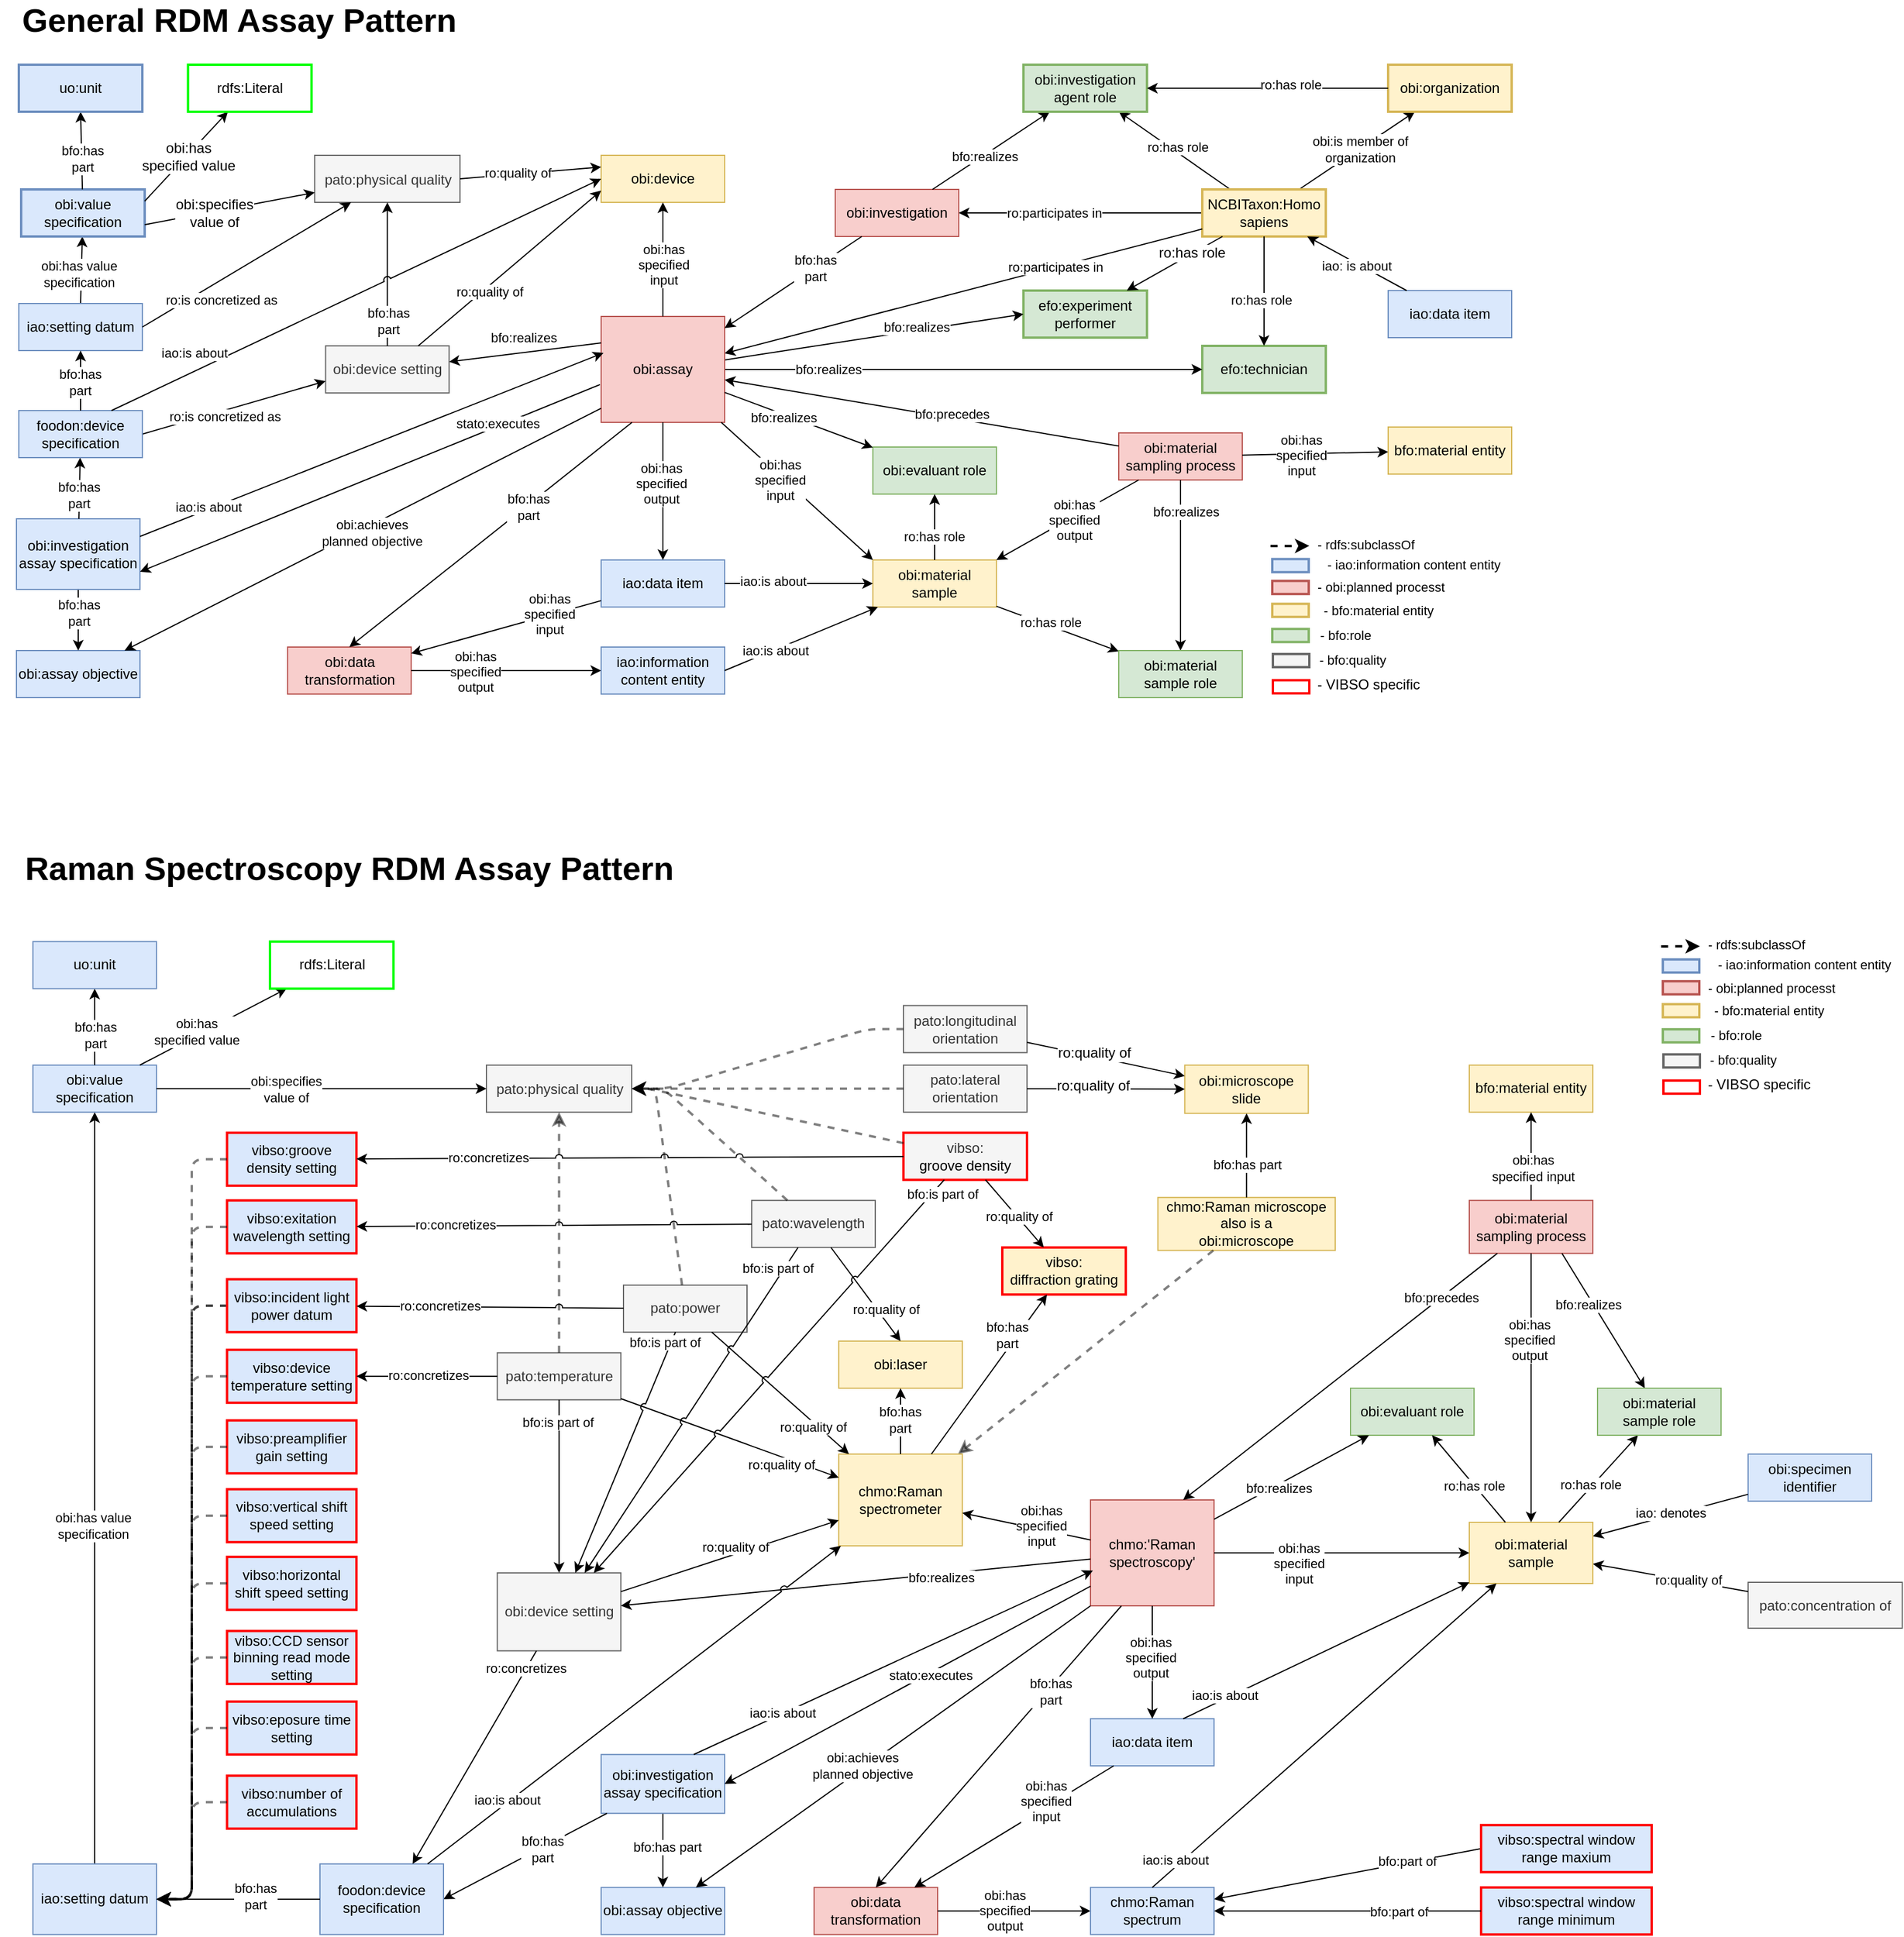 <mxfile version="21.6.6" type="github" pages="3">
  <diagram id="R2lEEEUBdFMjLlhIrx00" name="Raman T-Box">
    <mxGraphModel dx="1785" dy="7424" grid="0" gridSize="10" guides="1" tooltips="1" connect="1" arrows="1" fold="1" page="1" pageScale="1" pageWidth="4681" pageHeight="3300" math="0" shadow="0" extFonts="Permanent Marker^https://fonts.googleapis.com/css?family=Permanent+Marker">
      <root>
        <mxCell id="0" />
        <mxCell id="1" parent="0" />
        <mxCell id="-qVNJrEobh2uuxl9ESg2-29" value="&lt;div style=&quot;font-size: 12px;&quot;&gt;&lt;span style=&quot;font-size: 12px; color: rgb(0, 0, 0); font-weight: normal; text-decoration: none; font-style: normal; text-decoration-skip-ink: none;&quot;&gt;vibso:horizontal shift speed setting&lt;/span&gt;&lt;br style=&quot;font-size: 12px;&quot;&gt;&lt;span style=&quot;font-size: 12px; color: rgb(0, 0, 0); font-weight: normal; text-decoration: none; font-style: normal; text-decoration-skip-ink: none;&quot;&gt;&lt;/span&gt;&lt;/div&gt;" style="rounded=0;whiteSpace=wrap;html=1;fontSize=12;fontFamily=Helvetica;fillColor=#dae8fc;strokeColor=#FF0000;strokeWidth=2;verticalAlign=middle;" parent="1" vertex="1">
          <mxGeometry x="215" y="-5243.63" width="110" height="45" as="geometry" />
        </mxCell>
        <mxCell id="-qVNJrEobh2uuxl9ESg2-30" value="vibso:vertical shift speed setting" style="rounded=0;whiteSpace=wrap;html=1;fontSize=12;fontFamily=Helvetica;fillColor=#dae8fc;strokeColor=#FF0000;strokeWidth=2;verticalAlign=middle;" parent="1" vertex="1">
          <mxGeometry x="215" y="-5301.13" width="110" height="45" as="geometry" />
        </mxCell>
        <mxCell id="-qVNJrEobh2uuxl9ESg2-31" value="&lt;div style=&quot;font-size: 12px;&quot;&gt;&lt;span style=&quot;font-size: 12px; color: rgb(0, 0, 0); font-weight: normal; text-decoration: none; font-style: normal; text-decoration-skip-ink: none;&quot;&gt;vibso:preamplifier gain setting&lt;/span&gt;&lt;br style=&quot;font-size: 12px;&quot;&gt;&lt;/div&gt;" style="rounded=0;whiteSpace=wrap;html=1;fontSize=12;fontFamily=Helvetica;fillColor=#dae8fc;strokeColor=#FF0000;strokeWidth=2;verticalAlign=middle;" parent="1" vertex="1">
          <mxGeometry x="215" y="-5359.63" width="110" height="45" as="geometry" />
        </mxCell>
        <mxCell id="-qVNJrEobh2uuxl9ESg2-32" value="&lt;div style=&quot;font-size: 12px;&quot;&gt;&lt;span style=&quot;font-size: 12px; color: rgb(0, 0, 0); font-weight: normal; text-decoration: none; font-family: &amp;quot;Arial&amp;quot;; font-style: normal; text-decoration-skip-ink: none;&quot;&gt;vibso:CCD sensor binning read mode setting&lt;/span&gt;&lt;/div&gt;" style="rounded=0;whiteSpace=wrap;html=1;fontSize=12;fontFamily=Helvetica;fillColor=#dae8fc;strokeColor=#FF0000;strokeWidth=2;verticalAlign=middle;" parent="1" vertex="1">
          <mxGeometry x="215" y="-5180.63" width="110" height="45" as="geometry" />
        </mxCell>
        <mxCell id="-qVNJrEobh2uuxl9ESg2-33" value="&lt;div style=&quot;font-size: 12px;&quot;&gt;pato:lateral orientation&lt;/div&gt;" style="rounded=0;whiteSpace=wrap;html=1;fontSize=12;fontFamily=Helvetica;fillColor=#f5f5f5;strokeColor=#666666;strokeWidth=1;fontColor=#333333;" parent="1" vertex="1">
          <mxGeometry x="790" y="-5661.63" width="105" height="40" as="geometry" />
        </mxCell>
        <mxCell id="-qVNJrEobh2uuxl9ESg2-34" value="&lt;div style=&quot;font-size: 12px;&quot;&gt;pato:longitudinal orientation&lt;/div&gt;" style="rounded=0;whiteSpace=wrap;html=1;fontSize=12;fontFamily=Helvetica;fillColor=#f5f5f5;strokeColor=#666666;strokeWidth=1;fontColor=#333333;" parent="1" vertex="1">
          <mxGeometry x="790" y="-5712.26" width="105" height="40" as="geometry" />
        </mxCell>
        <mxCell id="-qVNJrEobh2uuxl9ESg2-35" style="edgeStyle=none;rounded=0;orthogonalLoop=1;jettySize=auto;html=1;fontSize=12;" parent="1" source="-qVNJrEobh2uuxl9ESg2-124" target="-qVNJrEobh2uuxl9ESg2-50" edge="1">
          <mxGeometry relative="1" as="geometry">
            <mxPoint x="2828.17" y="-6218.5" as="targetPoint" />
            <mxPoint x="2111.17" y="-6314" as="sourcePoint" />
          </mxGeometry>
        </mxCell>
        <mxCell id="-qVNJrEobh2uuxl9ESg2-36" value="&lt;div style=&quot;font-size: 11px;&quot;&gt;obi:is member of &lt;br style=&quot;font-size: 11px;&quot;&gt;&lt;/div&gt;&lt;div style=&quot;font-size: 11px;&quot;&gt;organization&lt;/div&gt;" style="edgeLabel;html=1;align=center;verticalAlign=middle;resizable=0;points=[];fontSize=11;" parent="-qVNJrEobh2uuxl9ESg2-35" connectable="0" vertex="1">
          <mxGeometry x="-0.132" y="-1" relative="1" as="geometry">
            <mxPoint x="8" y="-6" as="offset" />
          </mxGeometry>
        </mxCell>
        <mxCell id="-qVNJrEobh2uuxl9ESg2-38" value="pato:concentration of" style="rounded=0;whiteSpace=wrap;html=1;glass=0;fillColor=#f5f5f5;fontStyle=0;fontSize=12;shadow=0;strokeColor=#666666;strokeWidth=1;fontColor=#333333;fontFamily=Helvetica;" parent="1" vertex="1">
          <mxGeometry x="1508" y="-5222" width="131" height="39" as="geometry" />
        </mxCell>
        <mxCell id="-qVNJrEobh2uuxl9ESg2-39" value="&lt;div style=&quot;font-size: 12px;&quot;&gt;efo:experiment performer&lt;/div&gt;" style="rounded=0;whiteSpace=wrap;html=1;glass=0;fillColor=#d5e8d4;fontStyle=0;fontSize=12;shadow=0;strokeColor=#82b366;strokeWidth=2;fontFamily=Helvetica;" parent="1" vertex="1">
          <mxGeometry x="892" y="-6320" width="105" height="40" as="geometry" />
        </mxCell>
        <mxCell id="-qVNJrEobh2uuxl9ESg2-40" style="edgeStyle=none;rounded=0;orthogonalLoop=1;jettySize=auto;html=1;exitX=0;exitY=0;exitDx=0;exitDy=0;fontSize=12;fontFamily=Helvetica;" parent="1" source="-qVNJrEobh2uuxl9ESg2-39" target="-qVNJrEobh2uuxl9ESg2-39" edge="1">
          <mxGeometry relative="1" as="geometry" />
        </mxCell>
        <mxCell id="-qVNJrEobh2uuxl9ESg2-41" style="edgeStyle=none;rounded=0;orthogonalLoop=1;jettySize=auto;html=1;exitX=0.5;exitY=0;exitDx=0;exitDy=0;fontSize=12;fontFamily=Helvetica;" parent="1" source="-qVNJrEobh2uuxl9ESg2-39" target="-qVNJrEobh2uuxl9ESg2-39" edge="1">
          <mxGeometry relative="1" as="geometry" />
        </mxCell>
        <mxCell id="-qVNJrEobh2uuxl9ESg2-42" value="&lt;div style=&quot;font-size: 12px;&quot;&gt;efo:technician&lt;/div&gt;" style="rounded=0;whiteSpace=wrap;html=1;glass=0;fillColor=#d5e8d4;fontStyle=0;fontSize=12;shadow=0;strokeColor=#82b366;strokeWidth=2;fontFamily=Helvetica;" parent="1" vertex="1">
          <mxGeometry x="1044" y="-6273" width="105" height="40" as="geometry" />
        </mxCell>
        <mxCell id="-qVNJrEobh2uuxl9ESg2-43" value="&lt;div style=&quot;font-size: 12px;&quot;&gt;chmo:Raman microscope&lt;/div&gt;&lt;div style=&quot;font-size: 12px;&quot;&gt;also is a&lt;/div&gt;&lt;div style=&quot;font-size: 12px;&quot;&gt;obi:microscope&lt;/div&gt;" style="rounded=0;whiteSpace=wrap;html=1;glass=0;fillColor=#fff2cc;fontStyle=0;fontSize=12;shadow=0;strokeColor=#d6b656;strokeWidth=1;fontFamily=Helvetica;" parent="1" vertex="1">
          <mxGeometry x="1006.26" y="-5549.13" width="150.75" height="45" as="geometry" />
        </mxCell>
        <mxCell id="-qVNJrEobh2uuxl9ESg2-45" value="&lt;div style=&quot;font-size: 12px;&quot;&gt;&lt;span style=&quot;font-size: 12px; color: rgb(0, 0, 0); font-weight: normal; text-decoration: none; font-style: normal; text-decoration-skip-ink: none;&quot;&gt;vibso:number of accumulations&lt;br style=&quot;font-size: 12px;&quot;&gt;&lt;/span&gt;&lt;/div&gt;" style="rounded=0;whiteSpace=wrap;html=1;fontSize=12;fontFamily=Helvetica;fillColor=#dae8fc;strokeColor=#FF0000;strokeWidth=2;verticalAlign=middle;" parent="1" vertex="1">
          <mxGeometry x="215.0" y="-5057.63" width="110" height="45" as="geometry" />
        </mxCell>
        <mxCell id="-qVNJrEobh2uuxl9ESg2-47" value="" style="endArrow=classic;html=1;dashed=1;strokeColor=#000000;strokeWidth=2;fontSize=12;fontFamily=Helvetica;opacity=50;" parent="1" source="-qVNJrEobh2uuxl9ESg2-43" target="QKKoRjnMVttNz9pZIT6n-5" edge="1">
          <mxGeometry width="50" height="50" relative="1" as="geometry">
            <mxPoint x="1816.75" y="-5640.38" as="sourcePoint" />
            <mxPoint x="1588" y="-5593.63" as="targetPoint" />
          </mxGeometry>
        </mxCell>
        <mxCell id="-qVNJrEobh2uuxl9ESg2-49" value="&lt;div style=&quot;font-size: 12px;&quot;&gt;obi:investigation&lt;/div&gt;" style="rounded=0;whiteSpace=wrap;html=1;fillColor=#f8cecc;strokeColor=#b85450;fontStyle=0;fontSize=12;" parent="1" vertex="1">
          <mxGeometry x="732" y="-6406" width="105" height="40" as="geometry" />
        </mxCell>
        <mxCell id="-qVNJrEobh2uuxl9ESg2-50" value="obi:organization" style="rounded=0;whiteSpace=wrap;html=1;glass=0;fillColor=#fff2cc;fontStyle=0;fontSize=12;shadow=0;strokeColor=#d6b656;strokeWidth=2;" parent="1" vertex="1">
          <mxGeometry x="1202" y="-6512" width="105" height="40" as="geometry" />
        </mxCell>
        <mxCell id="-qVNJrEobh2uuxl9ESg2-51" style="edgeStyle=none;rounded=0;orthogonalLoop=1;jettySize=auto;html=1;fontSize=12;" parent="1" source="-qVNJrEobh2uuxl9ESg2-124" target="-qVNJrEobh2uuxl9ESg2-49" edge="1">
          <mxGeometry relative="1" as="geometry" />
        </mxCell>
        <mxCell id="-qVNJrEobh2uuxl9ESg2-52" value="&lt;div style=&quot;font-size: 11px;&quot;&gt;ro:participates in&lt;/div&gt;" style="edgeLabel;html=1;align=center;verticalAlign=middle;resizable=0;points=[];fontSize=11;" parent="-qVNJrEobh2uuxl9ESg2-51" connectable="0" vertex="1">
          <mxGeometry x="0.299" y="4" relative="1" as="geometry">
            <mxPoint x="8" y="-4" as="offset" />
          </mxGeometry>
        </mxCell>
        <mxCell id="-qVNJrEobh2uuxl9ESg2-56" style="edgeStyle=none;rounded=0;orthogonalLoop=1;jettySize=auto;html=1;fontSize=12;" parent="1" source="-qVNJrEobh2uuxl9ESg2-49" target="-qVNJrEobh2uuxl9ESg2-125" edge="1">
          <mxGeometry relative="1" as="geometry">
            <mxPoint x="1587" y="-6419" as="targetPoint" />
            <mxPoint x="1478.5" y="-6382.17" as="sourcePoint" />
          </mxGeometry>
        </mxCell>
        <mxCell id="-qVNJrEobh2uuxl9ESg2-57" value="bfo:realizes" style="edgeLabel;html=1;align=center;verticalAlign=middle;resizable=0;points=[];fontSize=11;" parent="-qVNJrEobh2uuxl9ESg2-56" connectable="0" vertex="1">
          <mxGeometry x="-0.129" relative="1" as="geometry">
            <mxPoint x="1" as="offset" />
          </mxGeometry>
        </mxCell>
        <mxCell id="-qVNJrEobh2uuxl9ESg2-66" value="&lt;div style=&quot;font-size: 12px;&quot; align=&quot;center&quot;&gt;&lt;font style=&quot;font-size: 12px;&quot; face=&quot;Helvetica&quot;&gt;obi:specimen identifier&lt;/font&gt;&lt;/div&gt;" style="rounded=0;whiteSpace=wrap;html=1;fontSize=12;fillColor=#dae8fc;strokeColor=#6c8ebf;imageWidth=30;imageHeight=25;strokeWidth=1;fontStyle=0;align=center;" parent="1" vertex="1">
          <mxGeometry x="1508" y="-5331" width="105" height="40" as="geometry" />
        </mxCell>
        <mxCell id="-qVNJrEobh2uuxl9ESg2-71" style="rounded=0;orthogonalLoop=1;jettySize=auto;html=1;strokeColor=#000000;strokeWidth=1;fontSize=14;" parent="1" source="-qVNJrEobh2uuxl9ESg2-66" target="QKKoRjnMVttNz9pZIT6n-18" edge="1">
          <mxGeometry relative="1" as="geometry">
            <mxPoint x="1406" y="-5022.26" as="sourcePoint" />
            <mxPoint x="1429" y="-4955.26" as="targetPoint" />
          </mxGeometry>
        </mxCell>
        <mxCell id="-qVNJrEobh2uuxl9ESg2-72" value="iao: denotes" style="edgeLabel;html=1;align=center;verticalAlign=middle;resizable=0;points=[];fontSize=11;" parent="-qVNJrEobh2uuxl9ESg2-71" connectable="0" vertex="1">
          <mxGeometry x="-0.198" relative="1" as="geometry">
            <mxPoint x="-13" y="1" as="offset" />
          </mxGeometry>
        </mxCell>
        <mxCell id="-qVNJrEobh2uuxl9ESg2-92" style="rounded=0;orthogonalLoop=1;jettySize=auto;html=1;fontSize=14;" parent="1" source="-qVNJrEobh2uuxl9ESg2-38" target="QKKoRjnMVttNz9pZIT6n-18" edge="1">
          <mxGeometry relative="1" as="geometry">
            <mxPoint x="497.0" y="-4482.76" as="sourcePoint" />
            <mxPoint x="1111.372" y="-5078.26" as="targetPoint" />
            <Array as="points" />
          </mxGeometry>
        </mxCell>
        <mxCell id="-qVNJrEobh2uuxl9ESg2-93" value="&lt;div style=&quot;font-size: 11px;&quot;&gt;ro:quality of&lt;/div&gt;" style="edgeLabel;html=1;align=center;verticalAlign=middle;resizable=0;points=[];fontSize=11;" parent="-qVNJrEobh2uuxl9ESg2-92" connectable="0" vertex="1">
          <mxGeometry x="-0.165" y="3" relative="1" as="geometry">
            <mxPoint x="4" y="-3" as="offset" />
          </mxGeometry>
        </mxCell>
        <mxCell id="-qVNJrEobh2uuxl9ESg2-95" value="&lt;div style=&quot;font-size: 12px;&quot;&gt;vibso:eposure time setting&lt;br style=&quot;font-size: 12px;&quot;&gt;&lt;/div&gt;" style="rounded=0;whiteSpace=wrap;html=1;fontSize=12;fontFamily=Helvetica;fillColor=#dae8fc;strokeColor=#FF0000;strokeWidth=2;verticalAlign=middle;" parent="1" vertex="1">
          <mxGeometry x="215" y="-5120.63" width="110" height="45" as="geometry" />
        </mxCell>
        <mxCell id="-qVNJrEobh2uuxl9ESg2-97" value="obi:microscope slide" style="rounded=0;whiteSpace=wrap;html=1;glass=0;fillColor=#fff2cc;fontStyle=0;fontSize=12;shadow=0;strokeColor=#d6b656;strokeWidth=1;fontFamily=Helvetica;" parent="1" vertex="1">
          <mxGeometry x="1029.14" y="-5661.63" width="105" height="41" as="geometry" />
        </mxCell>
        <mxCell id="-qVNJrEobh2uuxl9ESg2-99" style="rounded=0;orthogonalLoop=1;jettySize=auto;html=1;fontSize=12;" parent="1" source="-qVNJrEobh2uuxl9ESg2-34" target="-qVNJrEobh2uuxl9ESg2-97" edge="1">
          <mxGeometry relative="1" as="geometry">
            <mxPoint x="985.75" y="-5541.38" as="sourcePoint" />
            <mxPoint x="1678.75" y="-5667.13" as="targetPoint" />
          </mxGeometry>
        </mxCell>
        <mxCell id="-qVNJrEobh2uuxl9ESg2-100" value="&lt;div style=&quot;font-size: 12px;&quot;&gt;ro:quality of&lt;/div&gt;" style="edgeLabel;html=1;align=center;verticalAlign=middle;resizable=0;points=[];fontSize=12;" parent="-qVNJrEobh2uuxl9ESg2-99" connectable="0" vertex="1">
          <mxGeometry x="-0.165" y="3" relative="1" as="geometry">
            <mxPoint as="offset" />
          </mxGeometry>
        </mxCell>
        <mxCell id="-qVNJrEobh2uuxl9ESg2-101" style="rounded=0;orthogonalLoop=1;jettySize=auto;html=1;fontSize=12;" parent="1" source="-qVNJrEobh2uuxl9ESg2-33" target="-qVNJrEobh2uuxl9ESg2-97" edge="1">
          <mxGeometry relative="1" as="geometry">
            <mxPoint x="1424.25" y="-5130.88" as="sourcePoint" />
            <mxPoint x="1709.75" y="-5393.88" as="targetPoint" />
          </mxGeometry>
        </mxCell>
        <mxCell id="-qVNJrEobh2uuxl9ESg2-102" value="&lt;div style=&quot;font-size: 12px;&quot;&gt;ro:quality of&lt;/div&gt;" style="edgeLabel;html=1;align=center;verticalAlign=middle;resizable=0;points=[];fontSize=12;" parent="-qVNJrEobh2uuxl9ESg2-101" connectable="0" vertex="1">
          <mxGeometry x="-0.165" y="3" relative="1" as="geometry">
            <mxPoint as="offset" />
          </mxGeometry>
        </mxCell>
        <mxCell id="-qVNJrEobh2uuxl9ESg2-114" style="edgeStyle=none;rounded=0;sketch=0;orthogonalLoop=1;jettySize=auto;html=1;exitX=0.5;exitY=0;exitDx=0;exitDy=0;fontSize=12;strokeColor=#000000;strokeWidth=1;" parent="1" source="-qVNJrEobh2uuxl9ESg2-33" target="-qVNJrEobh2uuxl9ESg2-33" edge="1">
          <mxGeometry relative="1" as="geometry" />
        </mxCell>
        <mxCell id="-qVNJrEobh2uuxl9ESg2-122" style="edgeStyle=none;rounded=0;orthogonalLoop=1;jettySize=auto;html=1;fontSize=12;" parent="1" source="-qVNJrEobh2uuxl9ESg2-124" target="-qVNJrEobh2uuxl9ESg2-125" edge="1">
          <mxGeometry relative="1" as="geometry">
            <mxPoint x="1645" y="-6463" as="targetPoint" />
          </mxGeometry>
        </mxCell>
        <mxCell id="-qVNJrEobh2uuxl9ESg2-123" value="&lt;font style=&quot;font-size: 11px;&quot; face=&quot;Helvetica&quot;&gt;ro:has role&lt;/font&gt;" style="edgeLabel;html=1;align=center;verticalAlign=middle;resizable=0;points=[];fontSize=11;" parent="-qVNJrEobh2uuxl9ESg2-122" connectable="0" vertex="1">
          <mxGeometry x="-0.273" y="1" relative="1" as="geometry">
            <mxPoint x="-10" y="-13" as="offset" />
          </mxGeometry>
        </mxCell>
        <mxCell id="-qVNJrEobh2uuxl9ESg2-124" value="NCBITaxon:Homo sapiens" style="rounded=0;whiteSpace=wrap;html=1;glass=0;fillColor=#fff2cc;fontStyle=0;fontSize=12;shadow=0;strokeColor=#d6b656;strokeWidth=2;" parent="1" vertex="1">
          <mxGeometry x="1044" y="-6406" width="105" height="40" as="geometry" />
        </mxCell>
        <mxCell id="-qVNJrEobh2uuxl9ESg2-125" value="&lt;div style=&quot;font-size: 12px;&quot;&gt;obi:investigation agent role&lt;/div&gt;" style="text;whiteSpace=wrap;html=1;fillColor=#d5e8d4;strokeColor=#82b366;strokeWidth=2;align=center;verticalAlign=middle;fontSize=12;" parent="1" vertex="1">
          <mxGeometry x="892" y="-6512" width="105" height="40" as="geometry" />
        </mxCell>
        <mxCell id="-qVNJrEobh2uuxl9ESg2-126" style="edgeStyle=none;rounded=0;orthogonalLoop=1;jettySize=auto;html=1;exitX=0.5;exitY=0;exitDx=0;exitDy=0;fontSize=12;" parent="1" source="-qVNJrEobh2uuxl9ESg2-125" target="-qVNJrEobh2uuxl9ESg2-125" edge="1">
          <mxGeometry relative="1" as="geometry" />
        </mxCell>
        <mxCell id="-qVNJrEobh2uuxl9ESg2-129" style="edgeStyle=none;rounded=0;orthogonalLoop=1;jettySize=auto;html=1;fontSize=12;" parent="1" source="-qVNJrEobh2uuxl9ESg2-124" edge="1" target="wu6-uM-ZaK9YjNjoD32W-1">
          <mxGeometry relative="1" as="geometry">
            <mxPoint x="1959.17" y="-6317" as="sourcePoint" />
            <mxPoint x="1677.964" y="-6209" as="targetPoint" />
          </mxGeometry>
        </mxCell>
        <mxCell id="-qVNJrEobh2uuxl9ESg2-130" value="&lt;div style=&quot;font-size: 11px;&quot;&gt;ro:participates in&lt;/div&gt;" style="edgeLabel;html=1;align=center;verticalAlign=middle;resizable=0;points=[];fontSize=11;" parent="-qVNJrEobh2uuxl9ESg2-129" connectable="0" vertex="1">
          <mxGeometry x="0.299" y="4" relative="1" as="geometry">
            <mxPoint x="137" y="-40" as="offset" />
          </mxGeometry>
        </mxCell>
        <mxCell id="-qVNJrEobh2uuxl9ESg2-131" style="edgeStyle=none;rounded=0;orthogonalLoop=1;jettySize=auto;html=1;fontSize=12;" parent="1" source="-qVNJrEobh2uuxl9ESg2-124" target="-qVNJrEobh2uuxl9ESg2-42" edge="1">
          <mxGeometry relative="1" as="geometry">
            <mxPoint x="2036.17" y="-6379" as="sourcePoint" />
            <mxPoint x="1922.67" y="-6476" as="targetPoint" />
          </mxGeometry>
        </mxCell>
        <mxCell id="-qVNJrEobh2uuxl9ESg2-132" value="&lt;font style=&quot;font-size: 11px;&quot; face=&quot;Helvetica&quot;&gt;ro:has role&lt;/font&gt;" style="edgeLabel;html=1;align=center;verticalAlign=middle;resizable=0;points=[];fontSize=11;" parent="-qVNJrEobh2uuxl9ESg2-131" connectable="0" vertex="1">
          <mxGeometry x="-0.273" y="1" relative="1" as="geometry">
            <mxPoint x="-4" y="20" as="offset" />
          </mxGeometry>
        </mxCell>
        <mxCell id="-qVNJrEobh2uuxl9ESg2-133" style="edgeStyle=none;rounded=0;orthogonalLoop=1;jettySize=auto;html=1;fontSize=12;" parent="1" target="-qVNJrEobh2uuxl9ESg2-42" edge="1" source="wu6-uM-ZaK9YjNjoD32W-1">
          <mxGeometry relative="1" as="geometry">
            <mxPoint x="1741" y="-6178.5" as="sourcePoint" />
            <mxPoint x="1877.92" y="-6476" as="targetPoint" />
          </mxGeometry>
        </mxCell>
        <mxCell id="-qVNJrEobh2uuxl9ESg2-134" value="bfo:realizes" style="edgeLabel;html=1;align=center;verticalAlign=middle;resizable=0;points=[];fontSize=11;" parent="-qVNJrEobh2uuxl9ESg2-133" connectable="0" vertex="1">
          <mxGeometry x="-0.129" relative="1" as="geometry">
            <mxPoint x="-89" as="offset" />
          </mxGeometry>
        </mxCell>
        <mxCell id="-qVNJrEobh2uuxl9ESg2-135" style="edgeStyle=none;rounded=0;orthogonalLoop=1;jettySize=auto;html=1;fontSize=12;entryX=0;entryY=0.5;entryDx=0;entryDy=0;" parent="1" target="-qVNJrEobh2uuxl9ESg2-39" edge="1" source="wu6-uM-ZaK9YjNjoD32W-1">
          <mxGeometry relative="1" as="geometry">
            <mxPoint x="1741" y="-6193.75" as="sourcePoint" />
            <mxPoint x="2420.17" y="-6285.5" as="targetPoint" />
          </mxGeometry>
        </mxCell>
        <mxCell id="-qVNJrEobh2uuxl9ESg2-136" value="bfo:realizes" style="edgeLabel;html=1;align=center;verticalAlign=middle;resizable=0;points=[];fontSize=11;" parent="-qVNJrEobh2uuxl9ESg2-135" connectable="0" vertex="1">
          <mxGeometry x="-0.129" relative="1" as="geometry">
            <mxPoint x="52" y="-11" as="offset" />
          </mxGeometry>
        </mxCell>
        <mxCell id="-qVNJrEobh2uuxl9ESg2-137" style="edgeStyle=none;rounded=0;orthogonalLoop=1;jettySize=auto;html=1;fontSize=12;" parent="1" source="-qVNJrEobh2uuxl9ESg2-124" target="-qVNJrEobh2uuxl9ESg2-39" edge="1">
          <mxGeometry relative="1" as="geometry">
            <mxPoint x="2172.17" y="-6359" as="sourcePoint" />
            <mxPoint x="2420.17" y="-6298" as="targetPoint" />
          </mxGeometry>
        </mxCell>
        <mxCell id="-qVNJrEobh2uuxl9ESg2-138" value="&lt;font style=&quot;font-size: 12px;&quot; face=&quot;Helvetica&quot;&gt;ro:has role&lt;/font&gt;" style="edgeLabel;html=1;align=center;verticalAlign=middle;resizable=0;points=[];fontSize=12;" parent="-qVNJrEobh2uuxl9ESg2-137" connectable="0" vertex="1">
          <mxGeometry x="-0.273" y="1" relative="1" as="geometry">
            <mxPoint x="3" y="-4" as="offset" />
          </mxGeometry>
        </mxCell>
        <mxCell id="-qVNJrEobh2uuxl9ESg2-139" style="edgeStyle=none;rounded=0;orthogonalLoop=1;jettySize=auto;html=1;exitX=1;exitY=0.25;exitDx=0;exitDy=0;fontSize=12;" parent="1" source="-qVNJrEobh2uuxl9ESg2-42" target="-qVNJrEobh2uuxl9ESg2-42" edge="1">
          <mxGeometry relative="1" as="geometry" />
        </mxCell>
        <mxCell id="-qVNJrEobh2uuxl9ESg2-140" value="&lt;span style=&quot;font-size: 12px; color: rgb(0, 0, 0); font-weight: normal; text-decoration: none; font-style: normal; text-decoration-skip-ink: none;&quot;&gt;vibso:exitation wavelength setting&lt;/span&gt;" style="rounded=0;whiteSpace=wrap;html=1;fontSize=12;fontFamily=Helvetica;fillColor=#dae8fc;strokeColor=#FF0000;strokeWidth=2;verticalAlign=middle;" parent="1" vertex="1">
          <mxGeometry x="215" y="-5546.63" width="110" height="45" as="geometry" />
        </mxCell>
        <mxCell id="-qVNJrEobh2uuxl9ESg2-142" value="&lt;div style=&quot;font-size: 12px;&quot;&gt;vibso:device temperature setting&lt;span style=&quot;font-size: 12px; color: rgb(0, 0, 0); font-weight: normal; text-decoration: none; font-style: normal; text-decoration-skip-ink: none;&quot;&gt;&lt;br style=&quot;font-size: 12px;&quot;&gt;&lt;/span&gt;&lt;/div&gt;" style="rounded=0;whiteSpace=wrap;html=1;fontSize=12;fontFamily=Helvetica;fillColor=#dae8fc;strokeColor=#FF0000;strokeWidth=2;verticalAlign=middle;" parent="1" vertex="1">
          <mxGeometry x="215" y="-5419.63" width="110" height="45" as="geometry" />
        </mxCell>
        <mxCell id="-qVNJrEobh2uuxl9ESg2-147" value="iao:data item" style="text;whiteSpace=wrap;html=1;fillColor=#dae8fc;strokeColor=#6c8ebf;fontSize=12;verticalAlign=middle;align=center;" parent="1" vertex="1">
          <mxGeometry x="1202" y="-6320" width="105" height="40" as="geometry" />
        </mxCell>
        <mxCell id="-qVNJrEobh2uuxl9ESg2-148" style="rounded=0;orthogonalLoop=1;jettySize=auto;html=1;strokeColor=#000000;strokeWidth=1;fontSize=12;" parent="1" source="-qVNJrEobh2uuxl9ESg2-147" target="-qVNJrEobh2uuxl9ESg2-124" edge="1">
          <mxGeometry relative="1" as="geometry">
            <mxPoint x="1224.17" y="-6321.5" as="sourcePoint" />
            <mxPoint x="1578.17" y="-6319.25" as="targetPoint" />
          </mxGeometry>
        </mxCell>
        <mxCell id="-qVNJrEobh2uuxl9ESg2-149" value="iao: is about" style="edgeLabel;html=1;align=center;verticalAlign=middle;resizable=0;points=[];fontSize=11;" parent="-qVNJrEobh2uuxl9ESg2-148" connectable="0" vertex="1">
          <mxGeometry x="-0.198" relative="1" as="geometry">
            <mxPoint x="-9" y="-3" as="offset" />
          </mxGeometry>
        </mxCell>
        <mxCell id="-qVNJrEobh2uuxl9ESg2-197" style="edgeStyle=none;rounded=0;orthogonalLoop=1;jettySize=auto;html=1;exitX=0;exitY=0.5;exitDx=0;exitDy=0;fontSize=12;" parent="1" source="-qVNJrEobh2uuxl9ESg2-50" target="-qVNJrEobh2uuxl9ESg2-125" edge="1">
          <mxGeometry relative="1" as="geometry">
            <mxPoint x="1742.5" y="-6386.125" as="sourcePoint" />
            <mxPoint x="937" y="-6553" as="targetPoint" />
          </mxGeometry>
        </mxCell>
        <mxCell id="-qVNJrEobh2uuxl9ESg2-198" value="&lt;font style=&quot;font-size: 11px;&quot; face=&quot;Helvetica&quot;&gt;ro:has role&lt;/font&gt;" style="edgeLabel;html=1;align=center;verticalAlign=middle;resizable=0;points=[];fontSize=11;" parent="-qVNJrEobh2uuxl9ESg2-197" connectable="0" vertex="1">
          <mxGeometry x="-0.273" y="1" relative="1" as="geometry">
            <mxPoint x="-9" y="-4" as="offset" />
          </mxGeometry>
        </mxCell>
        <mxCell id="Ohz4nThSJCRxAfsm-9E9-1" value="vibso:spectral window range minimum" style="rounded=0;whiteSpace=wrap;html=1;fillColor=#dae8fc;strokeColor=#FF0000;strokeWidth=2;fontSize=12;" parent="1" vertex="1">
          <mxGeometry x="1281" y="-4962.63" width="145" height="40" as="geometry" />
        </mxCell>
        <mxCell id="gwl36sVPS2Ytlpi96ezr-6" style="edgeStyle=none;rounded=0;orthogonalLoop=1;jettySize=auto;html=1;exitX=0;exitY=0.5;exitDx=0;exitDy=0;" parent="1" source="86rUVxohuHS5CdAOukHg-3" target="QKKoRjnMVttNz9pZIT6n-24" edge="1">
          <mxGeometry relative="1" as="geometry">
            <mxPoint x="1639.936" y="-5031.63" as="targetPoint" />
          </mxGeometry>
        </mxCell>
        <mxCell id="gwl36sVPS2Ytlpi96ezr-9" value="bfo:part of" style="edgeLabel;html=1;align=center;verticalAlign=middle;resizable=0;points=[];" parent="gwl36sVPS2Ytlpi96ezr-6" connectable="0" vertex="1">
          <mxGeometry x="0.197" y="3" relative="1" as="geometry">
            <mxPoint x="72" y="-18" as="offset" />
          </mxGeometry>
        </mxCell>
        <mxCell id="86rUVxohuHS5CdAOukHg-3" value="vibso:spectral window range maxium" style="rounded=0;whiteSpace=wrap;html=1;fillColor=#dae8fc;strokeColor=#FF0000;strokeWidth=2;fontSize=12;" parent="1" vertex="1">
          <mxGeometry x="1281" y="-5015.63" width="145" height="40" as="geometry" />
        </mxCell>
        <mxCell id="5XHmPhQ1afuUtzLrEp4E-8" style="edgeStyle=none;rounded=0;orthogonalLoop=1;jettySize=auto;html=1;exitX=0;exitY=0.5;exitDx=0;exitDy=0;" parent="1" source="Ohz4nThSJCRxAfsm-9E9-1" target="QKKoRjnMVttNz9pZIT6n-24" edge="1">
          <mxGeometry relative="1" as="geometry">
            <mxPoint x="1716.28" y="-4921.98" as="sourcePoint" />
            <mxPoint x="1598.043" y="-5031.63" as="targetPoint" />
          </mxGeometry>
        </mxCell>
        <mxCell id="5XHmPhQ1afuUtzLrEp4E-9" value="bfo:part of" style="edgeLabel;html=1;align=center;verticalAlign=middle;resizable=0;points=[];" parent="5XHmPhQ1afuUtzLrEp4E-8" connectable="0" vertex="1">
          <mxGeometry x="0.197" y="3" relative="1" as="geometry">
            <mxPoint x="66" y="-3" as="offset" />
          </mxGeometry>
        </mxCell>
        <mxCell id="fdevJqxyKwK1-lTB1GL0-1" value="pato:power" style="rounded=0;whiteSpace=wrap;html=1;glass=0;fillColor=#f5f5f5;fontStyle=0;fontSize=12;shadow=0;strokeColor=#666666;strokeWidth=1;fontColor=#333333;fontFamily=Helvetica;" parent="1" vertex="1">
          <mxGeometry x="552.0" y="-5474.63" width="105" height="40" as="geometry" />
        </mxCell>
        <mxCell id="QKKoRjnMVttNz9pZIT6n-1" value="&lt;div&gt;chmo:&#39;Raman spectroscopy&#39;&lt;/div&gt;" style="rounded=0;whiteSpace=wrap;html=1;fillColor=#f8cecc;strokeColor=#b85450;" parent="1" vertex="1">
          <mxGeometry x="949" y="-5292" width="105" height="90" as="geometry" />
        </mxCell>
        <mxCell id="QKKoRjnMVttNz9pZIT6n-2" value="&lt;div&gt;iao:data item&lt;/div&gt;" style="rounded=0;whiteSpace=wrap;html=1;fillColor=#dae8fc;strokeColor=#6c8ebf;arcSize=15;glass=0;shadow=0;" parent="1" vertex="1">
          <mxGeometry x="949" y="-5106" width="105" height="40" as="geometry" />
        </mxCell>
        <mxCell id="QKKoRjnMVttNz9pZIT6n-3" style="rounded=0;orthogonalLoop=1;jettySize=auto;html=1;jumpStyle=arc;" parent="1" source="QKKoRjnMVttNz9pZIT6n-1" target="QKKoRjnMVttNz9pZIT6n-2" edge="1">
          <mxGeometry relative="1" as="geometry">
            <mxPoint x="1299.22" y="-5144.8" as="sourcePoint" />
            <mxPoint x="1796.97" y="-5218.47" as="targetPoint" />
            <Array as="points" />
          </mxGeometry>
        </mxCell>
        <mxCell id="QKKoRjnMVttNz9pZIT6n-4" value="&lt;div&gt;obi:has &lt;br&gt;&lt;/div&gt;&lt;div&gt;specified &lt;br&gt;&lt;/div&gt;&lt;div&gt;output&lt;/div&gt;" style="edgeLabel;html=1;align=center;verticalAlign=middle;resizable=0;points=[];" parent="QKKoRjnMVttNz9pZIT6n-3" connectable="0" vertex="1">
          <mxGeometry x="-0.221" y="2" relative="1" as="geometry">
            <mxPoint x="-4" y="6" as="offset" />
          </mxGeometry>
        </mxCell>
        <mxCell id="QKKoRjnMVttNz9pZIT6n-5" value="chmo:Raman spectrometer" style="rounded=0;whiteSpace=wrap;html=1;fillColor=#fff2cc;strokeColor=#d6b656;" parent="1" vertex="1">
          <mxGeometry x="735" y="-5331" width="105" height="78" as="geometry" />
        </mxCell>
        <mxCell id="QKKoRjnMVttNz9pZIT6n-6" style="rounded=0;orthogonalLoop=1;jettySize=auto;html=1;jumpStyle=arc;strokeColor=#000000;fontColor=#000000;" parent="1" source="QKKoRjnMVttNz9pZIT6n-1" target="QKKoRjnMVttNz9pZIT6n-5" edge="1">
          <mxGeometry relative="1" as="geometry">
            <mxPoint x="1261.5" y="-5479.63" as="sourcePoint" />
            <mxPoint x="1240" y="-5532.13" as="targetPoint" />
          </mxGeometry>
        </mxCell>
        <object label="&lt;div class=&quot;node-metadata-label&quot;&gt;&lt;/div&gt;&lt;div class=&quot;col-sm-8 col-md-9 node-metadata-value&quot;&gt;obi:has &lt;br&gt;&lt;/div&gt;&lt;div class=&quot;col-sm-8 col-md-9 node-metadata-value&quot;&gt;specified &lt;br&gt;&lt;/div&gt;&lt;div class=&quot;col-sm-8 col-md-9 node-metadata-value&quot;&gt;input&lt;/div&gt;" definition="a relation between a continuant and a process, in which the continuant is somehow involved in the process" id="QKKoRjnMVttNz9pZIT6n-7">
          <mxCell style="edgeLabel;html=1;align=center;verticalAlign=middle;resizable=0;points=[];fontColor=#000000;" parent="QKKoRjnMVttNz9pZIT6n-6" connectable="0" vertex="1">
            <mxGeometry x="-0.417" y="-1" relative="1" as="geometry">
              <mxPoint x="-11" y="-5" as="offset" />
            </mxGeometry>
          </mxCell>
        </object>
        <mxCell id="QKKoRjnMVttNz9pZIT6n-8" value="obi:device setting" style="rounded=0;whiteSpace=wrap;html=1;fillColor=#f5f5f5;strokeColor=#666666;fontColor=#333333;" parent="1" vertex="1">
          <mxGeometry x="444.75" y="-5230" width="105" height="66.25" as="geometry" />
        </mxCell>
        <mxCell id="QKKoRjnMVttNz9pZIT6n-9" style="rounded=0;orthogonalLoop=1;jettySize=auto;html=1;jumpStyle=arc;strokeColor=#000000;fontColor=#000000;" parent="1" source="QKKoRjnMVttNz9pZIT6n-1" target="QKKoRjnMVttNz9pZIT6n-8" edge="1">
          <mxGeometry relative="1" as="geometry">
            <mxPoint x="1266.75" y="-5152.63" as="sourcePoint" />
            <mxPoint x="787.75" y="-5152.63" as="targetPoint" />
          </mxGeometry>
        </mxCell>
        <mxCell id="QKKoRjnMVttNz9pZIT6n-10" value="bfo:realizes" style="edgeLabel;html=1;align=center;verticalAlign=middle;resizable=0;points=[];fontColor=#000000;" parent="QKKoRjnMVttNz9pZIT6n-9" connectable="0" vertex="1">
          <mxGeometry x="-0.313" y="2" relative="1" as="geometry">
            <mxPoint x="10" as="offset" />
          </mxGeometry>
        </mxCell>
        <mxCell id="QKKoRjnMVttNz9pZIT6n-11" style="rounded=0;orthogonalLoop=1;jettySize=auto;html=1;" parent="1" source="QKKoRjnMVttNz9pZIT6n-8" target="QKKoRjnMVttNz9pZIT6n-5" edge="1">
          <mxGeometry relative="1" as="geometry">
            <mxPoint x="814" y="-5190.13" as="sourcePoint" />
            <mxPoint x="1346.75" y="-5427.63" as="targetPoint" />
            <Array as="points" />
          </mxGeometry>
        </mxCell>
        <mxCell id="QKKoRjnMVttNz9pZIT6n-12" value="&lt;div style=&quot;font-size: 11px;&quot;&gt;ro:quality of&lt;/div&gt;" style="edgeLabel;html=1;align=center;verticalAlign=middle;resizable=0;points=[];labelBackgroundColor=default;" parent="QKKoRjnMVttNz9pZIT6n-11" connectable="0" vertex="1">
          <mxGeometry x="0.247" y="-4" relative="1" as="geometry">
            <mxPoint x="-20" y="-4" as="offset" />
          </mxGeometry>
        </mxCell>
        <mxCell id="QKKoRjnMVttNz9pZIT6n-127" style="rounded=0;orthogonalLoop=1;jettySize=auto;html=1;exitX=0.5;exitY=0;exitDx=0;exitDy=0;" parent="1" source="QKKoRjnMVttNz9pZIT6n-13" target="QKKoRjnMVttNz9pZIT6n-117" edge="1">
          <mxGeometry relative="1" as="geometry" />
        </mxCell>
        <mxCell id="QKKoRjnMVttNz9pZIT6n-128" value="obi:has value&lt;br&gt;specification" style="edgeLabel;html=1;align=center;verticalAlign=middle;resizable=0;points=[];" parent="QKKoRjnMVttNz9pZIT6n-127" vertex="1" connectable="0">
          <mxGeometry x="-0.095" y="2" relative="1" as="geometry">
            <mxPoint y="1" as="offset" />
          </mxGeometry>
        </mxCell>
        <mxCell id="QKKoRjnMVttNz9pZIT6n-13" value="&lt;div&gt;iao:setting datum&lt;br&gt;&lt;/div&gt;" style="rounded=0;whiteSpace=wrap;html=1;fillColor=#dae8fc;strokeColor=#6c8ebf;arcSize=15;glass=0;shadow=0;" parent="1" vertex="1">
          <mxGeometry x="50.0" y="-4982.63" width="105" height="60" as="geometry" />
        </mxCell>
        <mxCell id="QKKoRjnMVttNz9pZIT6n-18" value="obi:material sample" style="rounded=0;whiteSpace=wrap;html=1;fillColor=#fff2cc;strokeColor=#d6b656;" parent="1" vertex="1">
          <mxGeometry x="1271" y="-5273" width="105" height="52" as="geometry" />
        </mxCell>
        <mxCell id="QKKoRjnMVttNz9pZIT6n-19" value="" style="rounded=0;orthogonalLoop=1;jettySize=auto;html=1;" parent="1" source="QKKoRjnMVttNz9pZIT6n-1" target="QKKoRjnMVttNz9pZIT6n-18" edge="1">
          <mxGeometry relative="1" as="geometry">
            <mxPoint x="1361.47" y="-5157.63" as="sourcePoint" />
            <mxPoint x="1520.47" y="-5034.63" as="targetPoint" />
          </mxGeometry>
        </mxCell>
        <object label="&lt;div class=&quot;node-metadata-label&quot;&gt;&lt;/div&gt;&lt;div class=&quot;col-sm-8 col-md-9 node-metadata-value&quot;&gt;obi:has &lt;br&gt;&lt;/div&gt;&lt;div class=&quot;col-sm-8 col-md-9 node-metadata-value&quot;&gt;specified &lt;br&gt;&lt;/div&gt;&lt;div class=&quot;col-sm-8 col-md-9 node-metadata-value&quot;&gt;input&lt;/div&gt;" definition="a relation between a continuant and a process, in which the continuant is somehow involved in the process" id="QKKoRjnMVttNz9pZIT6n-20">
          <mxCell style="edgeLabel;html=1;align=center;verticalAlign=middle;resizable=0;points=[];" parent="QKKoRjnMVttNz9pZIT6n-19" connectable="0" vertex="1">
            <mxGeometry x="-0.417" y="-1" relative="1" as="geometry">
              <mxPoint x="8" y="8" as="offset" />
            </mxGeometry>
          </mxCell>
        </object>
        <mxCell id="QKKoRjnMVttNz9pZIT6n-21" value="&lt;div&gt;obi:data transformation&lt;br&gt;&lt;/div&gt;" style="rounded=0;whiteSpace=wrap;html=1;fillColor=#f8cecc;strokeColor=#b85450;" parent="1" vertex="1">
          <mxGeometry x="714" y="-4962.63" width="105" height="40" as="geometry" />
        </mxCell>
        <mxCell id="QKKoRjnMVttNz9pZIT6n-22" style="rounded=0;orthogonalLoop=1;jettySize=auto;html=1;jumpStyle=arc;strokeColor=#000000;fontColor=#000000;" parent="1" source="QKKoRjnMVttNz9pZIT6n-21" target="QKKoRjnMVttNz9pZIT6n-24" edge="1">
          <mxGeometry relative="1" as="geometry">
            <mxPoint x="1474.75" y="-5221.63" as="sourcePoint" />
            <mxPoint x="1482.75" y="-4910.63" as="targetPoint" />
            <Array as="points" />
          </mxGeometry>
        </mxCell>
        <mxCell id="QKKoRjnMVttNz9pZIT6n-23" value="&lt;div&gt;obi:has &lt;br&gt;&lt;/div&gt;&lt;div&gt;specified &lt;br&gt;&lt;/div&gt;&lt;div&gt;output&lt;/div&gt;" style="edgeLabel;html=1;align=center;verticalAlign=middle;resizable=0;points=[];fontColor=#000000;" parent="QKKoRjnMVttNz9pZIT6n-22" connectable="0" vertex="1">
          <mxGeometry x="-0.221" y="2" relative="1" as="geometry">
            <mxPoint x="6" y="1" as="offset" />
          </mxGeometry>
        </mxCell>
        <mxCell id="QKKoRjnMVttNz9pZIT6n-24" value="chmo:Raman spectrum" style="rounded=0;whiteSpace=wrap;html=1;fillColor=#dae8fc;strokeColor=#6c8ebf;arcSize=15;glass=0;shadow=0;" parent="1" vertex="1">
          <mxGeometry x="949" y="-4962.63" width="105" height="40" as="geometry" />
        </mxCell>
        <mxCell id="QKKoRjnMVttNz9pZIT6n-25" value="" style="rounded=0;orthogonalLoop=1;jettySize=auto;html=1;" parent="1" source="QKKoRjnMVttNz9pZIT6n-2" target="QKKoRjnMVttNz9pZIT6n-21" edge="1">
          <mxGeometry relative="1" as="geometry">
            <mxPoint x="1528.75" y="-5221.63" as="sourcePoint" />
            <mxPoint x="1714.75" y="-5128.63" as="targetPoint" />
          </mxGeometry>
        </mxCell>
        <object label="&lt;div class=&quot;node-metadata-label&quot;&gt;&lt;/div&gt;&lt;div class=&quot;col-sm-8 col-md-9 node-metadata-value&quot;&gt;obi:has &lt;br&gt;&lt;/div&gt;&lt;div class=&quot;col-sm-8 col-md-9 node-metadata-value&quot;&gt;specified &lt;br&gt;&lt;/div&gt;&lt;div class=&quot;col-sm-8 col-md-9 node-metadata-value&quot;&gt;input&lt;/div&gt;" definition="a relation between a continuant and a process, in which the continuant is somehow involved in the process" id="QKKoRjnMVttNz9pZIT6n-26">
          <mxCell style="edgeLabel;html=1;align=center;verticalAlign=middle;resizable=0;points=[];" parent="QKKoRjnMVttNz9pZIT6n-25" connectable="0" vertex="1">
            <mxGeometry x="-0.417" y="-1" relative="1" as="geometry">
              <mxPoint x="-8" as="offset" />
            </mxGeometry>
          </mxCell>
        </object>
        <mxCell id="QKKoRjnMVttNz9pZIT6n-29" value="obi:assay objective" style="rounded=0;whiteSpace=wrap;html=1;fillColor=#dae8fc;strokeColor=#6c8ebf;" parent="1" vertex="1">
          <mxGeometry x="533" y="-4962.63" width="105" height="40" as="geometry" />
        </mxCell>
        <mxCell id="QKKoRjnMVttNz9pZIT6n-30" style="rounded=0;orthogonalLoop=1;jettySize=auto;html=1;jumpStyle=arc;fontColor=#000000;strokeColor=#000000;" parent="1" source="QKKoRjnMVttNz9pZIT6n-34" target="QKKoRjnMVttNz9pZIT6n-29" edge="1">
          <mxGeometry relative="1" as="geometry">
            <mxPoint x="733.75" y="-5447.63" as="sourcePoint" />
            <mxPoint x="1029.5" y="-5497.63" as="targetPoint" />
            <Array as="points" />
          </mxGeometry>
        </mxCell>
        <mxCell id="QKKoRjnMVttNz9pZIT6n-31" value="&lt;div&gt;bfo:has part&lt;/div&gt;" style="edgeLabel;html=1;align=center;verticalAlign=middle;resizable=0;points=[];fontColor=#000000;" parent="QKKoRjnMVttNz9pZIT6n-30" connectable="0" vertex="1">
          <mxGeometry x="-0.206" y="1" relative="1" as="geometry">
            <mxPoint x="2" y="3" as="offset" />
          </mxGeometry>
        </mxCell>
        <mxCell id="QKKoRjnMVttNz9pZIT6n-32" style="rounded=0;orthogonalLoop=1;jettySize=auto;html=1;exitX=0;exitY=1;exitDx=0;exitDy=0;" parent="1" source="QKKoRjnMVttNz9pZIT6n-1" target="QKKoRjnMVttNz9pZIT6n-29" edge="1">
          <mxGeometry relative="1" as="geometry">
            <Array as="points" />
            <mxPoint x="998.75" y="-5220.63" as="sourcePoint" />
          </mxGeometry>
        </mxCell>
        <mxCell id="QKKoRjnMVttNz9pZIT6n-33" value="&lt;div&gt;obi:achieves&lt;/div&gt;&lt;div&gt;planned objective&lt;br&gt;&lt;/div&gt;" style="edgeLabel;html=1;align=center;verticalAlign=middle;resizable=0;points=[];" parent="QKKoRjnMVttNz9pZIT6n-32" connectable="0" vertex="1">
          <mxGeometry x="-0.288" y="-4" relative="1" as="geometry">
            <mxPoint x="-73" y="54" as="offset" />
          </mxGeometry>
        </mxCell>
        <mxCell id="QKKoRjnMVttNz9pZIT6n-34" value="&lt;div&gt;obi:investigation&lt;/div&gt;&lt;div&gt;assay specification&lt;br&gt;&lt;/div&gt;" style="rounded=0;whiteSpace=wrap;html=1;fillColor=#dae8fc;strokeColor=#6c8ebf;" parent="1" vertex="1">
          <mxGeometry x="533" y="-5075.63" width="105" height="50" as="geometry" />
        </mxCell>
        <mxCell id="QKKoRjnMVttNz9pZIT6n-35" style="rounded=0;orthogonalLoop=1;jettySize=auto;html=1;exitX=0.75;exitY=0;exitDx=0;exitDy=0;entryX=0.019;entryY=0.667;entryDx=0;entryDy=0;entryPerimeter=0;" parent="1" source="QKKoRjnMVttNz9pZIT6n-34" target="QKKoRjnMVttNz9pZIT6n-1" edge="1">
          <mxGeometry relative="1" as="geometry">
            <mxPoint x="740.25" y="-5655.3" as="sourcePoint" />
            <mxPoint x="879" y="-5201" as="targetPoint" />
            <Array as="points" />
          </mxGeometry>
        </mxCell>
        <mxCell id="QKKoRjnMVttNz9pZIT6n-36" value="iao:is about" style="edgeLabel;html=1;align=center;verticalAlign=middle;resizable=0;points=[];" parent="QKKoRjnMVttNz9pZIT6n-35" connectable="0" vertex="1">
          <mxGeometry x="0.23" y="-2" relative="1" as="geometry">
            <mxPoint x="-134" y="59" as="offset" />
          </mxGeometry>
        </mxCell>
        <mxCell id="QKKoRjnMVttNz9pZIT6n-37" style="edgeStyle=orthogonalEdgeStyle;rounded=0;orthogonalLoop=1;jettySize=auto;html=1;exitX=0.5;exitY=1;exitDx=0;exitDy=0;" parent="1" source="QKKoRjnMVttNz9pZIT6n-34" target="QKKoRjnMVttNz9pZIT6n-34" edge="1">
          <mxGeometry relative="1" as="geometry" />
        </mxCell>
        <mxCell id="QKKoRjnMVttNz9pZIT6n-49" style="rounded=0;orthogonalLoop=1;jettySize=auto;html=1;jumpStyle=arc;strokeColor=#000000;fontColor=#000000;exitX=0.75;exitY=0;exitDx=0;exitDy=0;" parent="1" source="QKKoRjnMVttNz9pZIT6n-2" target="QKKoRjnMVttNz9pZIT6n-18" edge="1">
          <mxGeometry relative="1" as="geometry">
            <mxPoint x="985.97" y="-4895.63" as="sourcePoint" />
            <mxPoint x="1357.97" y="-4889.63" as="targetPoint" />
            <Array as="points" />
          </mxGeometry>
        </mxCell>
        <mxCell id="QKKoRjnMVttNz9pZIT6n-50" value="&lt;div&gt;iao:is about&lt;/div&gt;" style="edgeLabel;html=1;align=center;verticalAlign=middle;resizable=0;points=[];fontColor=#000000;" parent="QKKoRjnMVttNz9pZIT6n-49" connectable="0" vertex="1">
          <mxGeometry x="0.23" y="-2" relative="1" as="geometry">
            <mxPoint x="-115" y="49" as="offset" />
          </mxGeometry>
        </mxCell>
        <mxCell id="QKKoRjnMVttNz9pZIT6n-51" style="rounded=0;orthogonalLoop=1;jettySize=auto;html=1;" parent="1" source="QKKoRjnMVttNz9pZIT6n-18" target="QKKoRjnMVttNz9pZIT6n-89" edge="1">
          <mxGeometry relative="1" as="geometry">
            <mxPoint x="1527.04" y="-5165.26" as="sourcePoint" />
            <mxPoint x="1689.54" y="-5224.26" as="targetPoint" />
            <Array as="points" />
          </mxGeometry>
        </mxCell>
        <mxCell id="QKKoRjnMVttNz9pZIT6n-52" value="ro:has role" style="edgeLabel;html=1;align=center;verticalAlign=middle;resizable=0;points=[];" parent="QKKoRjnMVttNz9pZIT6n-51" connectable="0" vertex="1">
          <mxGeometry x="-0.323" y="4" relative="1" as="geometry">
            <mxPoint x="7" y="-4" as="offset" />
          </mxGeometry>
        </mxCell>
        <mxCell id="QKKoRjnMVttNz9pZIT6n-53" value="obi:evaluant role" style="rounded=0;whiteSpace=wrap;html=1;fillColor=#d5e8d4;strokeColor=#82b366;" parent="1" vertex="1">
          <mxGeometry x="1170" y="-5387" width="105" height="40" as="geometry" />
        </mxCell>
        <mxCell id="QKKoRjnMVttNz9pZIT6n-54" style="rounded=0;orthogonalLoop=1;jettySize=auto;html=1;" parent="1" source="QKKoRjnMVttNz9pZIT6n-18" target="QKKoRjnMVttNz9pZIT6n-53" edge="1">
          <mxGeometry relative="1" as="geometry">
            <mxPoint x="2005.04" y="-5215.26" as="sourcePoint" />
            <mxPoint x="2057.04" y="-5265.26" as="targetPoint" />
            <Array as="points" />
          </mxGeometry>
        </mxCell>
        <mxCell id="QKKoRjnMVttNz9pZIT6n-55" value="ro:has role" style="edgeLabel;html=1;align=center;verticalAlign=middle;resizable=0;points=[];" parent="QKKoRjnMVttNz9pZIT6n-54" connectable="0" vertex="1">
          <mxGeometry x="-0.323" y="4" relative="1" as="geometry">
            <mxPoint x="-3" y="-9" as="offset" />
          </mxGeometry>
        </mxCell>
        <mxCell id="QKKoRjnMVttNz9pZIT6n-56" value="&lt;div&gt;obi:material sampling process&lt;br&gt;&lt;/div&gt;" style="rounded=0;whiteSpace=wrap;html=1;fillColor=#f8cecc;strokeColor=#b85450;" parent="1" vertex="1">
          <mxGeometry x="1271" y="-5546.63" width="105" height="45" as="geometry" />
        </mxCell>
        <mxCell id="QKKoRjnMVttNz9pZIT6n-57" value="bfo:material entity" style="rounded=0;whiteSpace=wrap;html=1;fillColor=#fff2cc;strokeColor=#d6b656;" parent="1" vertex="1">
          <mxGeometry x="1271" y="-5661.63" width="105" height="40" as="geometry" />
        </mxCell>
        <mxCell id="QKKoRjnMVttNz9pZIT6n-58" value="" style="rounded=0;orthogonalLoop=1;jettySize=auto;html=1;" parent="1" source="QKKoRjnMVttNz9pZIT6n-56" target="QKKoRjnMVttNz9pZIT6n-57" edge="1">
          <mxGeometry relative="1" as="geometry">
            <mxPoint x="1458.54" y="-5309.63" as="sourcePoint" />
            <mxPoint x="1552.54" y="-5323.63" as="targetPoint" />
          </mxGeometry>
        </mxCell>
        <object label="&lt;div class=&quot;node-metadata-label&quot;&gt;&lt;/div&gt;&lt;div class=&quot;col-sm-8 col-md-9 node-metadata-value&quot;&gt;obi:has &lt;br&gt;&lt;/div&gt;&lt;div class=&quot;col-sm-8 col-md-9 node-metadata-value&quot;&gt;specified input&lt;/div&gt;" definition="a relation between a continuant and a process, in which the continuant is somehow involved in the process" id="QKKoRjnMVttNz9pZIT6n-59">
          <mxCell style="edgeLabel;html=1;align=center;verticalAlign=middle;resizable=0;points=[];" parent="QKKoRjnMVttNz9pZIT6n-58" connectable="0" vertex="1">
            <mxGeometry x="-0.417" y="-1" relative="1" as="geometry">
              <mxPoint y="-6" as="offset" />
            </mxGeometry>
          </mxCell>
        </object>
        <mxCell id="QKKoRjnMVttNz9pZIT6n-60" style="rounded=0;orthogonalLoop=1;jettySize=auto;html=1;jumpStyle=arc;" parent="1" source="QKKoRjnMVttNz9pZIT6n-56" target="QKKoRjnMVttNz9pZIT6n-18" edge="1">
          <mxGeometry relative="1" as="geometry">
            <mxPoint x="1625.04" y="-5139.63" as="sourcePoint" />
            <mxPoint x="1665.04" y="-4973.63" as="targetPoint" />
            <Array as="points" />
          </mxGeometry>
        </mxCell>
        <mxCell id="QKKoRjnMVttNz9pZIT6n-61" value="&lt;div&gt;obi:has &lt;br&gt;&lt;/div&gt;&lt;div&gt;specified &lt;br&gt;&lt;/div&gt;&lt;div&gt;output&lt;/div&gt;" style="edgeLabel;html=1;align=center;verticalAlign=middle;resizable=0;points=[];" parent="QKKoRjnMVttNz9pZIT6n-60" connectable="0" vertex="1">
          <mxGeometry x="-0.221" y="2" relative="1" as="geometry">
            <mxPoint x="-4" y="-16" as="offset" />
          </mxGeometry>
        </mxCell>
        <mxCell id="QKKoRjnMVttNz9pZIT6n-62" style="rounded=0;orthogonalLoop=1;jettySize=auto;html=1;jumpStyle=arc;" parent="1" source="QKKoRjnMVttNz9pZIT6n-1" target="QKKoRjnMVttNz9pZIT6n-53" edge="1">
          <mxGeometry relative="1" as="geometry">
            <mxPoint x="1700.97" y="-5234.63" as="targetPoint" />
            <mxPoint x="1483.97" y="-5238.63" as="sourcePoint" />
          </mxGeometry>
        </mxCell>
        <mxCell id="QKKoRjnMVttNz9pZIT6n-63" value="bfo:realizes" style="edgeLabel;html=1;align=center;verticalAlign=middle;resizable=0;points=[];" parent="QKKoRjnMVttNz9pZIT6n-62" connectable="0" vertex="1">
          <mxGeometry x="-0.313" y="2" relative="1" as="geometry">
            <mxPoint x="10" as="offset" />
          </mxGeometry>
        </mxCell>
        <mxCell id="QKKoRjnMVttNz9pZIT6n-69" style="rounded=0;orthogonalLoop=1;jettySize=auto;html=1;jumpStyle=arc;fontColor=#000000;strokeColor=#000000;exitX=0.75;exitY=1;exitDx=0;exitDy=0;" parent="1" source="QKKoRjnMVttNz9pZIT6n-56" target="QKKoRjnMVttNz9pZIT6n-89" edge="1">
          <mxGeometry relative="1" as="geometry">
            <mxPoint x="1676.54" y="-5173.63" as="targetPoint" />
            <mxPoint x="1721.04" y="-5136.63" as="sourcePoint" />
          </mxGeometry>
        </mxCell>
        <mxCell id="QKKoRjnMVttNz9pZIT6n-70" value="bfo:realizes" style="edgeLabel;html=1;align=center;verticalAlign=middle;resizable=0;points=[];fontColor=#000000;" parent="QKKoRjnMVttNz9pZIT6n-69" connectable="0" vertex="1">
          <mxGeometry x="-0.313" y="2" relative="1" as="geometry">
            <mxPoint x="-4" y="5" as="offset" />
          </mxGeometry>
        </mxCell>
        <mxCell id="QKKoRjnMVttNz9pZIT6n-76" style="rounded=0;orthogonalLoop=1;jettySize=auto;html=1;jumpStyle=arc;fontColor=#000000;strokeColor=#000000;entryX=1;entryY=0.5;entryDx=0;entryDy=0;" parent="1" source="QKKoRjnMVttNz9pZIT6n-34" target="QKKoRjnMVttNz9pZIT6n-98" edge="1">
          <mxGeometry relative="1" as="geometry">
            <mxPoint x="764.75" y="-5079.63" as="sourcePoint" />
            <mxPoint x="764.75" y="-5123.63" as="targetPoint" />
            <Array as="points" />
          </mxGeometry>
        </mxCell>
        <mxCell id="QKKoRjnMVttNz9pZIT6n-77" value="&lt;div&gt;bfo:has &lt;br&gt;&lt;/div&gt;&lt;div&gt;part&lt;/div&gt;" style="edgeLabel;html=1;align=center;verticalAlign=middle;resizable=0;points=[];fontColor=#000000;" parent="QKKoRjnMVttNz9pZIT6n-76" connectable="0" vertex="1">
          <mxGeometry x="-0.206" y="1" relative="1" as="geometry">
            <mxPoint as="offset" />
          </mxGeometry>
        </mxCell>
        <mxCell id="QKKoRjnMVttNz9pZIT6n-89" value="&lt;div&gt;obi:material &lt;br&gt;&lt;/div&gt;&lt;div&gt;sample role&lt;/div&gt;" style="rounded=0;whiteSpace=wrap;html=1;fillColor=#d5e8d4;strokeColor=#82b366;" parent="1" vertex="1">
          <mxGeometry x="1380" y="-5387" width="105" height="40" as="geometry" />
        </mxCell>
        <mxCell id="QKKoRjnMVttNz9pZIT6n-90" style="rounded=0;orthogonalLoop=1;jettySize=auto;html=1;strokeColor=#000000;fontColor=#000000;entryX=1;entryY=0.5;entryDx=0;entryDy=0;" parent="1" source="QKKoRjnMVttNz9pZIT6n-1" target="QKKoRjnMVttNz9pZIT6n-34" edge="1">
          <mxGeometry relative="1" as="geometry">
            <mxPoint x="907" y="-5142.63" as="sourcePoint" />
            <mxPoint x="817.3" y="-5144.63" as="targetPoint" />
            <Array as="points" />
          </mxGeometry>
        </mxCell>
        <mxCell id="QKKoRjnMVttNz9pZIT6n-91" value="stato:executes" style="edgeLabel;html=1;align=center;verticalAlign=middle;resizable=0;points=[];fontColor=#000000;" parent="QKKoRjnMVttNz9pZIT6n-90" connectable="0" vertex="1">
          <mxGeometry x="-0.231" y="-1" relative="1" as="geometry">
            <mxPoint x="-16" y="12" as="offset" />
          </mxGeometry>
        </mxCell>
        <mxCell id="QKKoRjnMVttNz9pZIT6n-98" value="&lt;span class=&quot;text-2xl mr-3&quot;&gt;foodon:device specification&lt;/span&gt;" style="text;whiteSpace=wrap;html=1;fillColor=#dae8fc;strokeColor=#6c8ebf;align=center;verticalAlign=middle;" parent="1" vertex="1">
          <mxGeometry x="294" y="-4982.63" width="105" height="60" as="geometry" />
        </mxCell>
        <mxCell id="QKKoRjnMVttNz9pZIT6n-101" style="rounded=0;orthogonalLoop=1;jettySize=auto;html=1;jumpStyle=arc;fontColor=#000000;strokeColor=#000000;" parent="1" source="QKKoRjnMVttNz9pZIT6n-98" target="QKKoRjnMVttNz9pZIT6n-13" edge="1">
          <mxGeometry relative="1" as="geometry">
            <mxPoint x="503" y="-5044.63" as="sourcePoint" />
            <mxPoint x="503" y="-5118.63" as="targetPoint" />
            <Array as="points" />
          </mxGeometry>
        </mxCell>
        <mxCell id="QKKoRjnMVttNz9pZIT6n-102" value="&lt;div&gt;bfo:has &lt;br&gt;&lt;/div&gt;&lt;div&gt;part&lt;/div&gt;" style="edgeLabel;html=1;align=center;verticalAlign=middle;resizable=0;points=[];fontColor=#000000;" parent="QKKoRjnMVttNz9pZIT6n-101" connectable="0" vertex="1">
          <mxGeometry x="-0.206" y="1" relative="1" as="geometry">
            <mxPoint y="-4" as="offset" />
          </mxGeometry>
        </mxCell>
        <mxCell id="QKKoRjnMVttNz9pZIT6n-103" style="rounded=0;orthogonalLoop=1;jettySize=auto;html=1;fontColor=#000000;strokeColor=#000000;entryX=0.75;entryY=0;entryDx=0;entryDy=0;" parent="1" source="QKKoRjnMVttNz9pZIT6n-56" target="QKKoRjnMVttNz9pZIT6n-1" edge="1">
          <mxGeometry relative="1" as="geometry">
            <mxPoint x="937.72" y="-4873.63" as="targetPoint" />
            <mxPoint x="1185.72" y="-5110.63" as="sourcePoint" />
          </mxGeometry>
        </mxCell>
        <mxCell id="QKKoRjnMVttNz9pZIT6n-104" value="bfo:precedes" style="edgeLabel;html=1;align=center;verticalAlign=middle;resizable=0;points=[];fontColor=#000000;" parent="QKKoRjnMVttNz9pZIT6n-103" connectable="0" vertex="1">
          <mxGeometry x="-0.44" y="2" relative="1" as="geometry">
            <mxPoint x="25" y="-23" as="offset" />
          </mxGeometry>
        </mxCell>
        <mxCell id="QKKoRjnMVttNz9pZIT6n-105" value="&lt;font style=&quot;font-size: 12px;&quot;&gt;pato:physical quality&lt;/font&gt;" style="rounded=0;whiteSpace=wrap;html=1;glass=0;fillColor=#f5f5f5;fontStyle=0;fontSize=14;shadow=0;strokeColor=#666666;strokeWidth=1;fontColor=#333333;fontFamily=Helvetica;" parent="1" vertex="1">
          <mxGeometry x="435.5" y="-5661.63" width="123.5" height="40" as="geometry" />
        </mxCell>
        <mxCell id="QKKoRjnMVttNz9pZIT6n-114" style="rounded=0;orthogonalLoop=1;jettySize=auto;html=1;jumpStyle=arc;" parent="1" source="QKKoRjnMVttNz9pZIT6n-98" target="QKKoRjnMVttNz9pZIT6n-5" edge="1">
          <mxGeometry relative="1" as="geometry">
            <mxPoint x="559" y="-5158.63" as="sourcePoint" />
            <mxPoint x="945" y="-5158.63" as="targetPoint" />
            <Array as="points" />
          </mxGeometry>
        </mxCell>
        <mxCell id="QKKoRjnMVttNz9pZIT6n-115" value="iao:is about" style="edgeLabel;html=1;align=center;verticalAlign=middle;resizable=0;points=[];" parent="QKKoRjnMVttNz9pZIT6n-114" connectable="0" vertex="1">
          <mxGeometry x="0.23" y="-2" relative="1" as="geometry">
            <mxPoint x="-150" y="110" as="offset" />
          </mxGeometry>
        </mxCell>
        <mxCell id="QKKoRjnMVttNz9pZIT6n-117" value="&lt;div&gt;obi:value&lt;/div&gt;&lt;div&gt;specification&lt;/div&gt;" style="rounded=0;whiteSpace=wrap;html=1;fontSize=12;fontFamily=Helvetica;fillColor=#dae8fc;strokeColor=#6c8ebf;strokeWidth=1;" parent="1" vertex="1">
          <mxGeometry x="50" y="-5661.63" width="105" height="40" as="geometry" />
        </mxCell>
        <mxCell id="QKKoRjnMVttNz9pZIT6n-118" style="rounded=0;orthogonalLoop=1;jettySize=auto;html=1;jumpStyle=arc;" parent="1" source="QKKoRjnMVttNz9pZIT6n-117" target="QKKoRjnMVttNz9pZIT6n-105" edge="1">
          <mxGeometry relative="1" as="geometry">
            <mxPoint x="1231" y="-6129.63" as="targetPoint" />
            <mxPoint x="1349" y="-5812.63" as="sourcePoint" />
          </mxGeometry>
        </mxCell>
        <mxCell id="QKKoRjnMVttNz9pZIT6n-119" value="&lt;div style=&quot;font-size: 11px;&quot;&gt;&lt;font style=&quot;font-size: 11px;&quot;&gt;obi:specifies&lt;/font&gt;&lt;/div&gt;&lt;div style=&quot;font-size: 11px;&quot;&gt;&lt;font style=&quot;font-size: 11px;&quot;&gt;value of&lt;/font&gt;&lt;/div&gt;" style="edgeLabel;html=1;align=center;verticalAlign=middle;resizable=0;points=[];fontSize=11;" parent="QKKoRjnMVttNz9pZIT6n-118" connectable="0" vertex="1">
          <mxGeometry x="-0.261" y="2" relative="1" as="geometry">
            <mxPoint x="6" y="2" as="offset" />
          </mxGeometry>
        </mxCell>
        <mxCell id="QKKoRjnMVttNz9pZIT6n-120" style="rounded=0;orthogonalLoop=1;jettySize=auto;html=1;jumpStyle=arc;fontColor=#000000;strokeColor=#000000;entryX=0.5;entryY=1;entryDx=0;entryDy=0;" parent="1" source="QKKoRjnMVttNz9pZIT6n-117" target="QKKoRjnMVttNz9pZIT6n-122" edge="1">
          <mxGeometry relative="1" as="geometry">
            <mxPoint x="761" y="-5142.63" as="sourcePoint" />
            <mxPoint x="1139" y="-5528.63" as="targetPoint" />
            <Array as="points" />
          </mxGeometry>
        </mxCell>
        <mxCell id="QKKoRjnMVttNz9pZIT6n-121" value="&lt;div&gt;bfo:has &lt;br&gt;&lt;/div&gt;&lt;div&gt;part&lt;/div&gt;" style="edgeLabel;html=1;align=center;verticalAlign=middle;resizable=0;points=[];fontColor=#000000;" parent="QKKoRjnMVttNz9pZIT6n-120" connectable="0" vertex="1">
          <mxGeometry x="-0.206" y="1" relative="1" as="geometry">
            <mxPoint x="1" as="offset" />
          </mxGeometry>
        </mxCell>
        <mxCell id="QKKoRjnMVttNz9pZIT6n-122" value="uo:unit" style="rounded=0;whiteSpace=wrap;html=1;fontSize=12;fontFamily=Helvetica;fillColor=#dae8fc;strokeColor=#6c8ebf;strokeWidth=1;" parent="1" vertex="1">
          <mxGeometry x="50.0" y="-5766.63" width="105" height="40" as="geometry" />
        </mxCell>
        <mxCell id="QKKoRjnMVttNz9pZIT6n-123" style="edgeStyle=none;rounded=0;jumpStyle=arc;orthogonalLoop=1;jettySize=auto;html=1;fontSize=14;" parent="1" source="QKKoRjnMVttNz9pZIT6n-117" target="QKKoRjnMVttNz9pZIT6n-125" edge="1">
          <mxGeometry relative="1" as="geometry">
            <mxPoint x="1323" y="-5687.63" as="sourcePoint" />
            <mxPoint x="1360" y="-5487.63" as="targetPoint" />
          </mxGeometry>
        </mxCell>
        <mxCell id="QKKoRjnMVttNz9pZIT6n-124" value="&lt;div style=&quot;font-size: 11px;&quot;&gt;obi:has&lt;/div&gt;&lt;div style=&quot;font-size: 11px;&quot;&gt;specified value&lt;/div&gt;" style="edgeLabel;html=1;align=center;verticalAlign=middle;resizable=0;points=[];fontSize=11;" parent="QKKoRjnMVttNz9pZIT6n-123" connectable="0" vertex="1">
          <mxGeometry x="-0.313" y="-2" relative="1" as="geometry">
            <mxPoint x="4" y="-8" as="offset" />
          </mxGeometry>
        </mxCell>
        <mxCell id="QKKoRjnMVttNz9pZIT6n-125" value="rdfs:Literal" style="rounded=0;whiteSpace=wrap;html=1;strokeColor=#00FF00;strokeWidth=2;fontSize=12;" parent="1" vertex="1">
          <mxGeometry x="251.5" y="-5766.63" width="105" height="40" as="geometry" />
        </mxCell>
        <mxCell id="QKKoRjnMVttNz9pZIT6n-130" style="rounded=0;orthogonalLoop=1;jettySize=auto;html=1;jumpStyle=arc;fontColor=#000000;strokeColor=#000000;entryX=0.5;entryY=0;entryDx=0;entryDy=0;exitX=0.25;exitY=1;exitDx=0;exitDy=0;" parent="1" source="QKKoRjnMVttNz9pZIT6n-1" target="QKKoRjnMVttNz9pZIT6n-21" edge="1">
          <mxGeometry relative="1" as="geometry">
            <mxPoint x="984.72" y="-5182.63" as="sourcePoint" />
            <mxPoint x="984.72" y="-5312.63" as="targetPoint" />
            <Array as="points" />
          </mxGeometry>
        </mxCell>
        <mxCell id="QKKoRjnMVttNz9pZIT6n-131" value="&lt;div&gt;bfo:has &lt;br&gt;&lt;/div&gt;&lt;div&gt;part&lt;/div&gt;" style="edgeLabel;html=1;align=center;verticalAlign=middle;resizable=0;points=[];fontColor=#000000;" parent="QKKoRjnMVttNz9pZIT6n-130" connectable="0" vertex="1">
          <mxGeometry x="-0.206" y="1" relative="1" as="geometry">
            <mxPoint x="22" y="-23" as="offset" />
          </mxGeometry>
        </mxCell>
        <mxCell id="qPUqY0fuj3WnYDfDUJOC-1" style="rounded=0;orthogonalLoop=1;jettySize=auto;html=1;jumpStyle=arc;strokeColor=#000000;fontColor=#000000;exitX=0.5;exitY=0;exitDx=0;exitDy=0;" parent="1" source="QKKoRjnMVttNz9pZIT6n-24" target="QKKoRjnMVttNz9pZIT6n-18" edge="1">
          <mxGeometry relative="1" as="geometry">
            <mxPoint x="1271.72" y="-4986.63" as="sourcePoint" />
            <mxPoint x="1472.72" y="-5041.63" as="targetPoint" />
            <Array as="points" />
          </mxGeometry>
        </mxCell>
        <mxCell id="qPUqY0fuj3WnYDfDUJOC-2" value="&lt;div&gt;iao:is about&lt;/div&gt;" style="edgeLabel;html=1;align=center;verticalAlign=middle;resizable=0;points=[];fontColor=#000000;" parent="qPUqY0fuj3WnYDfDUJOC-1" connectable="0" vertex="1">
          <mxGeometry x="0.23" y="-2" relative="1" as="geometry">
            <mxPoint x="-162" y="134" as="offset" />
          </mxGeometry>
        </mxCell>
        <mxCell id="qPUqY0fuj3WnYDfDUJOC-3" value="&lt;font style=&quot;font-size: 12px;&quot;&gt;vibso:&lt;br style=&quot;font-size: 12px;&quot;&gt;&lt;/font&gt;&lt;div style=&quot;font-size: 12px;&quot;&gt;&lt;font style=&quot;font-size: 12px;&quot;&gt;&lt;span style=&quot;color: rgb(0, 0, 0); font-weight: normal; text-decoration: none; font-style: normal; text-decoration-skip-ink: none; font-size: 12px;&quot;&gt;diffraction grating&lt;br style=&quot;font-size: 12px;&quot;&gt;&lt;/span&gt;&lt;/font&gt;&lt;/div&gt;&lt;div style=&quot;font-size: 12px;&quot;&gt;&lt;font style=&quot;font-size: 12px;&quot;&gt;&lt;span style=&quot;color: rgb(0, 0, 0); font-weight: normal; text-decoration: none; font-style: normal; text-decoration-skip-ink: none; font-size: 12px;&quot;&gt;&lt;/span&gt;&lt;/font&gt;&lt;/div&gt;" style="rounded=0;whiteSpace=wrap;html=1;glass=0;fillColor=#fff2cc;fontStyle=0;fontSize=12;shadow=0;strokeColor=#FF0000;strokeWidth=2;fontFamily=Helvetica;" parent="1" vertex="1">
          <mxGeometry x="874" y="-5506.63" width="105" height="40" as="geometry" />
        </mxCell>
        <mxCell id="qPUqY0fuj3WnYDfDUJOC-5" style="rounded=0;orthogonalLoop=1;jettySize=auto;html=1;jumpStyle=arc;fontColor=#000000;strokeColor=#000000;exitX=0.75;exitY=0;exitDx=0;exitDy=0;" parent="1" source="QKKoRjnMVttNz9pZIT6n-5" target="qPUqY0fuj3WnYDfDUJOC-3" edge="1">
          <mxGeometry relative="1" as="geometry">
            <mxPoint x="765" y="-5156.63" as="sourcePoint" />
            <mxPoint x="765" y="-5282.63" as="targetPoint" />
            <Array as="points" />
          </mxGeometry>
        </mxCell>
        <mxCell id="qPUqY0fuj3WnYDfDUJOC-6" value="&lt;div&gt;bfo:has &lt;br&gt;&lt;/div&gt;&lt;div&gt;part&lt;/div&gt;" style="edgeLabel;html=1;align=center;verticalAlign=middle;resizable=0;points=[];fontColor=#000000;" parent="qPUqY0fuj3WnYDfDUJOC-5" connectable="0" vertex="1">
          <mxGeometry x="-0.206" y="1" relative="1" as="geometry">
            <mxPoint x="26" y="-47" as="offset" />
          </mxGeometry>
        </mxCell>
        <mxCell id="qPUqY0fuj3WnYDfDUJOC-8" value="vibso:&lt;div style=&quot;font-size: 12px;&quot;&gt;&lt;span style=&quot;font-size: 12px; color: rgb(0, 0, 0); text-decoration: none; font-style: normal; text-decoration-skip-ink: none;&quot;&gt;groove density&lt;/span&gt;&lt;/div&gt;" style="rounded=0;whiteSpace=wrap;html=1;glass=0;fillColor=#f5f5f5;fontStyle=0;fontSize=12;shadow=0;strokeColor=#FF0000;strokeWidth=2;fontColor=#333333;fontFamily=Helvetica;" parent="1" vertex="1">
          <mxGeometry x="790" y="-5604.13" width="105" height="40" as="geometry" />
        </mxCell>
        <mxCell id="qPUqY0fuj3WnYDfDUJOC-9" style="rounded=0;orthogonalLoop=1;jettySize=auto;html=1;fontSize=14;" parent="1" source="qPUqY0fuj3WnYDfDUJOC-8" target="qPUqY0fuj3WnYDfDUJOC-3" edge="1">
          <mxGeometry relative="1" as="geometry">
            <mxPoint x="984.58" y="-5293.63" as="sourcePoint" />
            <mxPoint x="1104.58" y="-5291.63" as="targetPoint" />
          </mxGeometry>
        </mxCell>
        <mxCell id="qPUqY0fuj3WnYDfDUJOC-10" value="&lt;div style=&quot;font-size: 11px;&quot;&gt;ro:quality of&lt;/div&gt;" style="edgeLabel;html=1;align=center;verticalAlign=middle;resizable=0;points=[];fontSize=14;" parent="qPUqY0fuj3WnYDfDUJOC-9" connectable="0" vertex="1">
          <mxGeometry x="-0.165" y="3" relative="1" as="geometry">
            <mxPoint x="5" y="9" as="offset" />
          </mxGeometry>
        </mxCell>
        <mxCell id="qPUqY0fuj3WnYDfDUJOC-11" value="pato:wavelength" style="rounded=0;whiteSpace=wrap;html=1;glass=0;fillColor=#f5f5f5;fontStyle=0;fontSize=12;shadow=0;strokeColor=#666666;strokeWidth=1;fontColor=#333333;fontFamily=Helvetica;" parent="1" vertex="1">
          <mxGeometry x="661" y="-5546.63" width="105" height="40" as="geometry" />
        </mxCell>
        <mxCell id="qPUqY0fuj3WnYDfDUJOC-12" value="pato:temperature" style="rounded=0;whiteSpace=wrap;html=1;glass=0;fillColor=#f5f5f5;fontStyle=0;fontSize=12;shadow=0;strokeColor=#666666;strokeWidth=1;fontColor=#333333;fontFamily=Helvetica;" parent="1" vertex="1">
          <mxGeometry x="444.75" y="-5417.13" width="105" height="40" as="geometry" />
        </mxCell>
        <mxCell id="qPUqY0fuj3WnYDfDUJOC-15" value="obi:laser" style="rounded=0;whiteSpace=wrap;html=1;fillColor=#fff2cc;strokeColor=#d6b656;" parent="1" vertex="1">
          <mxGeometry x="735" y="-5427" width="105" height="40" as="geometry" />
        </mxCell>
        <mxCell id="qPUqY0fuj3WnYDfDUJOC-16" style="rounded=0;orthogonalLoop=1;jettySize=auto;html=1;jumpStyle=arc;fontColor=#000000;strokeColor=#000000;" parent="1" source="QKKoRjnMVttNz9pZIT6n-5" target="qPUqY0fuj3WnYDfDUJOC-15" edge="1">
          <mxGeometry relative="1" as="geometry">
            <mxPoint x="1009" y="-5310.63" as="sourcePoint" />
            <mxPoint x="1053" y="-5407.63" as="targetPoint" />
            <Array as="points" />
          </mxGeometry>
        </mxCell>
        <mxCell id="qPUqY0fuj3WnYDfDUJOC-17" value="&lt;div&gt;bfo:has &lt;br&gt;&lt;/div&gt;&lt;div&gt;part&lt;/div&gt;" style="edgeLabel;html=1;align=center;verticalAlign=middle;resizable=0;points=[];fontColor=#000000;" parent="qPUqY0fuj3WnYDfDUJOC-16" connectable="0" vertex="1">
          <mxGeometry x="-0.206" y="1" relative="1" as="geometry">
            <mxPoint y="-7" as="offset" />
          </mxGeometry>
        </mxCell>
        <mxCell id="qPUqY0fuj3WnYDfDUJOC-18" style="rounded=0;orthogonalLoop=1;jettySize=auto;html=1;fontSize=14;" parent="1" source="qPUqY0fuj3WnYDfDUJOC-12" target="QKKoRjnMVttNz9pZIT6n-5" edge="1">
          <mxGeometry relative="1" as="geometry">
            <mxPoint x="1134" y="-5485.63" as="sourcePoint" />
            <mxPoint x="1105" y="-5447.63" as="targetPoint" />
          </mxGeometry>
        </mxCell>
        <mxCell id="qPUqY0fuj3WnYDfDUJOC-19" value="&lt;div style=&quot;font-size: 11px;&quot;&gt;ro:quality of&lt;/div&gt;" style="edgeLabel;html=1;align=center;verticalAlign=middle;resizable=0;points=[];fontSize=14;" parent="qPUqY0fuj3WnYDfDUJOC-18" connectable="0" vertex="1">
          <mxGeometry x="-0.165" y="3" relative="1" as="geometry">
            <mxPoint x="57" y="31" as="offset" />
          </mxGeometry>
        </mxCell>
        <mxCell id="qPUqY0fuj3WnYDfDUJOC-20" style="rounded=0;orthogonalLoop=1;jettySize=auto;html=1;fontSize=14;entryX=0.5;entryY=0;entryDx=0;entryDy=0;" parent="1" source="qPUqY0fuj3WnYDfDUJOC-11" target="qPUqY0fuj3WnYDfDUJOC-15" edge="1">
          <mxGeometry relative="1" as="geometry">
            <mxPoint x="951.58" y="-5548.63" as="sourcePoint" />
            <mxPoint x="775" y="-5427" as="targetPoint" />
          </mxGeometry>
        </mxCell>
        <mxCell id="qPUqY0fuj3WnYDfDUJOC-21" value="&lt;div style=&quot;font-size: 11px;&quot;&gt;ro:quality of&lt;/div&gt;" style="edgeLabel;html=1;align=center;verticalAlign=middle;resizable=0;points=[];fontSize=14;" parent="qPUqY0fuj3WnYDfDUJOC-20" connectable="0" vertex="1">
          <mxGeometry x="-0.165" y="3" relative="1" as="geometry">
            <mxPoint x="19" y="21" as="offset" />
          </mxGeometry>
        </mxCell>
        <mxCell id="qPUqY0fuj3WnYDfDUJOC-26" value="&lt;div style=&quot;font-size: 12px;&quot;&gt;&lt;span style=&quot;font-size: 12px; color: rgb(0, 0, 0); font-weight: normal; text-decoration: none; font-style: normal; text-decoration-skip-ink: none;&quot;&gt;vibso:groove density setting&lt;br style=&quot;font-size: 12px;&quot;&gt;&lt;/span&gt;&lt;/div&gt;" style="rounded=0;whiteSpace=wrap;html=1;fontSize=12;fontFamily=Helvetica;fillColor=#dae8fc;strokeColor=#FF0000;strokeWidth=2;" parent="1" vertex="1">
          <mxGeometry x="215" y="-5604.13" width="110" height="45" as="geometry" />
        </mxCell>
        <mxCell id="qPUqY0fuj3WnYDfDUJOC-27" value="" style="endArrow=classic;html=1;dashed=1;strokeColor=#000000;strokeWidth=2;fontSize=14;fontFamily=Helvetica;edgeStyle=entityRelationEdgeStyle;opacity=50;" parent="1" source="qPUqY0fuj3WnYDfDUJOC-26" target="QKKoRjnMVttNz9pZIT6n-13" edge="1">
          <mxGeometry width="50" height="50" relative="1" as="geometry">
            <mxPoint x="433" y="-5650.63" as="sourcePoint" />
            <mxPoint x="319" y="-5626.63" as="targetPoint" />
          </mxGeometry>
        </mxCell>
        <mxCell id="M2NuF1pntOAMJRWihoIL-4" style="rounded=0;orthogonalLoop=1;jettySize=auto;html=1;jumpStyle=arc;fontColor=#000000;strokeColor=#000000;" parent="1" source="-qVNJrEobh2uuxl9ESg2-43" target="-qVNJrEobh2uuxl9ESg2-97" edge="1">
          <mxGeometry relative="1" as="geometry">
            <mxPoint x="998" y="-5310.63" as="sourcePoint" />
            <mxPoint x="988" y="-5407.63" as="targetPoint" />
            <Array as="points" />
          </mxGeometry>
        </mxCell>
        <mxCell id="M2NuF1pntOAMJRWihoIL-5" value="&lt;div&gt;bfo:has part&lt;/div&gt;" style="edgeLabel;html=1;align=center;verticalAlign=middle;resizable=0;points=[];fontColor=#000000;" parent="M2NuF1pntOAMJRWihoIL-4" connectable="0" vertex="1">
          <mxGeometry x="-0.206" y="1" relative="1" as="geometry">
            <mxPoint x="1" as="offset" />
          </mxGeometry>
        </mxCell>
        <mxCell id="M2NuF1pntOAMJRWihoIL-7" value="" style="endArrow=classic;html=1;dashed=1;strokeColor=#000000;strokeWidth=2;fontSize=14;fontFamily=Helvetica;opacity=50;entryX=1;entryY=0.5;entryDx=0;entryDy=0;" parent="1" source="qPUqY0fuj3WnYDfDUJOC-8" target="QKKoRjnMVttNz9pZIT6n-105" edge="1">
          <mxGeometry width="50" height="50" relative="1" as="geometry">
            <mxPoint x="569.58" y="-5326.63" as="sourcePoint" />
            <mxPoint x="487.58" y="-5232.63" as="targetPoint" />
            <Array as="points">
              <mxPoint x="573" y="-5641.63" />
            </Array>
          </mxGeometry>
        </mxCell>
        <mxCell id="M2NuF1pntOAMJRWihoIL-8" value="" style="endArrow=classic;html=1;dashed=1;strokeColor=#000000;strokeWidth=2;fontSize=14;fontFamily=Helvetica;opacity=50;entryX=1;entryY=0.5;entryDx=0;entryDy=0;" parent="1" source="qPUqY0fuj3WnYDfDUJOC-11" target="QKKoRjnMVttNz9pZIT6n-105" edge="1">
          <mxGeometry width="50" height="50" relative="1" as="geometry">
            <mxPoint x="694.58" y="-5438.63" as="sourcePoint" />
            <mxPoint x="659.58" y="-5556.63" as="targetPoint" />
            <Array as="points">
              <mxPoint x="586" y="-5641.63" />
            </Array>
          </mxGeometry>
        </mxCell>
        <mxCell id="M2NuF1pntOAMJRWihoIL-10" value="" style="endArrow=classic;html=1;dashed=1;strokeColor=#000000;strokeWidth=2;fontSize=14;fontFamily=Helvetica;opacity=50;" parent="1" source="qPUqY0fuj3WnYDfDUJOC-12" target="QKKoRjnMVttNz9pZIT6n-105" edge="1">
          <mxGeometry width="50" height="50" relative="1" as="geometry">
            <mxPoint x="1074.58" y="-5500.63" as="sourcePoint" />
            <mxPoint x="715.58" y="-5565.63" as="targetPoint" />
          </mxGeometry>
        </mxCell>
        <mxCell id="M2NuF1pntOAMJRWihoIL-11" style="rounded=0;orthogonalLoop=1;jettySize=auto;html=1;fontSize=14;" parent="1" source="fdevJqxyKwK1-lTB1GL0-1" target="QKKoRjnMVttNz9pZIT6n-5" edge="1">
          <mxGeometry relative="1" as="geometry">
            <mxPoint x="608" y="-5479.63" as="sourcePoint" />
            <mxPoint x="966" y="-5298.63" as="targetPoint" />
          </mxGeometry>
        </mxCell>
        <mxCell id="M2NuF1pntOAMJRWihoIL-12" value="&lt;div style=&quot;font-size: 11px;&quot;&gt;ro:quality of&lt;/div&gt;" style="edgeLabel;html=1;align=center;verticalAlign=middle;resizable=0;points=[];fontSize=14;" parent="M2NuF1pntOAMJRWihoIL-11" connectable="0" vertex="1">
          <mxGeometry x="-0.165" y="3" relative="1" as="geometry">
            <mxPoint x="35" y="39" as="offset" />
          </mxGeometry>
        </mxCell>
        <mxCell id="M2NuF1pntOAMJRWihoIL-17" value="" style="endArrow=classic;html=1;dashed=1;strokeColor=#000000;strokeWidth=2;fontSize=14;fontFamily=Helvetica;opacity=50;entryX=1;entryY=0.5;entryDx=0;entryDy=0;" parent="1" source="fdevJqxyKwK1-lTB1GL0-1" target="QKKoRjnMVttNz9pZIT6n-105" edge="1">
          <mxGeometry width="50" height="50" relative="1" as="geometry">
            <mxPoint x="638" y="-5292.63" as="sourcePoint" />
            <mxPoint x="745" y="-5667.63" as="targetPoint" />
            <Array as="points">
              <mxPoint x="579" y="-5641.63" />
            </Array>
          </mxGeometry>
        </mxCell>
        <mxCell id="M2NuF1pntOAMJRWihoIL-24" value="" style="endArrow=classic;html=1;dashed=1;strokeColor=#000000;strokeWidth=2;fontSize=14;fontFamily=Helvetica;edgeStyle=entityRelationEdgeStyle;opacity=50;" parent="1" source="-qVNJrEobh2uuxl9ESg2-32" target="QKKoRjnMVttNz9pZIT6n-13" edge="1">
          <mxGeometry width="50" height="50" relative="1" as="geometry">
            <mxPoint x="305" y="-5178.63" as="sourcePoint" />
            <mxPoint x="161" y="-5196.63" as="targetPoint" />
          </mxGeometry>
        </mxCell>
        <mxCell id="M2NuF1pntOAMJRWihoIL-25" value="" style="endArrow=classic;html=1;dashed=1;strokeColor=#000000;strokeWidth=2;fontSize=14;fontFamily=Helvetica;edgeStyle=entityRelationEdgeStyle;opacity=50;" parent="1" source="-qVNJrEobh2uuxl9ESg2-29" target="QKKoRjnMVttNz9pZIT6n-13" edge="1">
          <mxGeometry width="50" height="50" relative="1" as="geometry">
            <mxPoint x="261" y="-5250.63" as="sourcePoint" />
            <mxPoint x="161" y="-5219.63" as="targetPoint" />
          </mxGeometry>
        </mxCell>
        <mxCell id="M2NuF1pntOAMJRWihoIL-28" value="" style="endArrow=classic;html=1;dashed=1;strokeColor=#000000;strokeWidth=2;fontSize=14;fontFamily=Helvetica;edgeStyle=entityRelationEdgeStyle;opacity=50;" parent="1" source="-qVNJrEobh2uuxl9ESg2-30" target="QKKoRjnMVttNz9pZIT6n-13" edge="1">
          <mxGeometry width="50" height="50" relative="1" as="geometry">
            <mxPoint x="274" y="-5291.63" as="sourcePoint" />
            <mxPoint x="146" y="-5222.63" as="targetPoint" />
          </mxGeometry>
        </mxCell>
        <mxCell id="M2NuF1pntOAMJRWihoIL-29" value="" style="endArrow=classic;html=1;dashed=1;strokeColor=#000000;strokeWidth=2;fontSize=14;fontFamily=Helvetica;edgeStyle=entityRelationEdgeStyle;opacity=50;" parent="1" source="-qVNJrEobh2uuxl9ESg2-31" target="QKKoRjnMVttNz9pZIT6n-13" edge="1">
          <mxGeometry width="50" height="50" relative="1" as="geometry">
            <mxPoint x="284" y="-5281.63" as="sourcePoint" />
            <mxPoint x="156" y="-5212.63" as="targetPoint" />
          </mxGeometry>
        </mxCell>
        <mxCell id="M2NuF1pntOAMJRWihoIL-30" style="rounded=0;orthogonalLoop=1;jettySize=auto;html=1;jumpStyle=arc;fontColor=#000000;strokeColor=#000000;exitX=0.5;exitY=1;exitDx=0;exitDy=0;" parent="1" source="qPUqY0fuj3WnYDfDUJOC-12" target="QKKoRjnMVttNz9pZIT6n-8" edge="1">
          <mxGeometry relative="1" as="geometry">
            <mxPoint x="778" y="-5222.63" as="sourcePoint" />
            <mxPoint x="778" y="-5101.63" as="targetPoint" />
            <Array as="points" />
          </mxGeometry>
        </mxCell>
        <mxCell id="M2NuF1pntOAMJRWihoIL-31" value="&lt;div&gt;bfo:is part of&lt;/div&gt;" style="edgeLabel;html=1;align=center;verticalAlign=middle;resizable=0;points=[];fontColor=#000000;" parent="M2NuF1pntOAMJRWihoIL-30" connectable="0" vertex="1">
          <mxGeometry x="-0.206" y="1" relative="1" as="geometry">
            <mxPoint x="-3" y="-40" as="offset" />
          </mxGeometry>
        </mxCell>
        <mxCell id="M2NuF1pntOAMJRWihoIL-32" value="" style="endArrow=classic;html=1;dashed=1;strokeColor=#000000;strokeWidth=2;fontSize=14;fontFamily=Helvetica;edgeStyle=entityRelationEdgeStyle;opacity=50;" parent="1" source="-qVNJrEobh2uuxl9ESg2-95" target="QKKoRjnMVttNz9pZIT6n-13" edge="1">
          <mxGeometry width="50" height="50" relative="1" as="geometry">
            <mxPoint x="161" y="-5285.63" as="sourcePoint" />
            <mxPoint x="262" y="-5242.63" as="targetPoint" />
          </mxGeometry>
        </mxCell>
        <mxCell id="M2NuF1pntOAMJRWihoIL-33" value="" style="endArrow=classic;html=1;dashed=1;strokeColor=#000000;strokeWidth=2;fontSize=14;fontFamily=Helvetica;edgeStyle=entityRelationEdgeStyle;opacity=50;" parent="1" source="-qVNJrEobh2uuxl9ESg2-142" target="QKKoRjnMVttNz9pZIT6n-13" edge="1">
          <mxGeometry width="50" height="50" relative="1" as="geometry">
            <mxPoint x="173" y="-5171.63" as="sourcePoint" />
            <mxPoint x="262" y="-5242.63" as="targetPoint" />
          </mxGeometry>
        </mxCell>
        <mxCell id="M2NuF1pntOAMJRWihoIL-34" value="" style="endArrow=classic;html=1;dashed=1;strokeColor=#000000;strokeWidth=2;fontSize=14;fontFamily=Helvetica;edgeStyle=entityRelationEdgeStyle;opacity=50;" parent="1" source="qPUqY0fuj3WnYDfDUJOC-22" target="QKKoRjnMVttNz9pZIT6n-13" edge="1">
          <mxGeometry width="50" height="50" relative="1" as="geometry">
            <mxPoint x="173" y="-5106.63" as="sourcePoint" />
            <mxPoint x="272" y="-5232.63" as="targetPoint" />
          </mxGeometry>
        </mxCell>
        <mxCell id="M2NuF1pntOAMJRWihoIL-35" value="" style="endArrow=classic;html=1;dashed=1;strokeColor=#000000;strokeWidth=2;fontSize=14;fontFamily=Helvetica;edgeStyle=entityRelationEdgeStyle;opacity=50;" parent="1" source="-qVNJrEobh2uuxl9ESg2-140" target="QKKoRjnMVttNz9pZIT6n-13" edge="1">
          <mxGeometry width="50" height="50" relative="1" as="geometry">
            <mxPoint x="161" y="-5045.63" as="sourcePoint" />
            <mxPoint x="262" y="-5242.63" as="targetPoint" />
          </mxGeometry>
        </mxCell>
        <mxCell id="M2NuF1pntOAMJRWihoIL-37" value="" style="endArrow=classic;html=1;dashed=1;strokeColor=#000000;strokeWidth=2;fontSize=14;fontFamily=Helvetica;edgeStyle=entityRelationEdgeStyle;opacity=50;" parent="1" source="qPUqY0fuj3WnYDfDUJOC-22" target="QKKoRjnMVttNz9pZIT6n-13" edge="1">
          <mxGeometry width="50" height="50" relative="1" as="geometry">
            <mxPoint x="225" y="-5516.63" as="sourcePoint" />
            <mxPoint x="23" y="-5077.63" as="targetPoint" />
          </mxGeometry>
        </mxCell>
        <mxCell id="M2NuF1pntOAMJRWihoIL-39" style="rounded=0;orthogonalLoop=1;jettySize=auto;html=1;jumpStyle=arc;" parent="1" source="qPUqY0fuj3WnYDfDUJOC-12" target="-qVNJrEobh2uuxl9ESg2-142" edge="1">
          <mxGeometry relative="1" as="geometry">
            <mxPoint x="509" y="-5153.63" as="targetPoint" />
            <mxPoint x="335" y="-5033.63" as="sourcePoint" />
            <Array as="points" />
          </mxGeometry>
        </mxCell>
        <mxCell id="M2NuF1pntOAMJRWihoIL-40" value="ro:concretizes" style="edgeLabel;html=1;align=center;verticalAlign=middle;resizable=0;points=[];" parent="M2NuF1pntOAMJRWihoIL-39" connectable="0" vertex="1">
          <mxGeometry x="-0.637" y="-2" relative="1" as="geometry">
            <mxPoint x="-38" y="1" as="offset" />
          </mxGeometry>
        </mxCell>
        <mxCell id="M2NuF1pntOAMJRWihoIL-41" value="" style="endArrow=classic;html=1;dashed=1;strokeColor=#000000;strokeWidth=2;fontSize=14;fontFamily=Helvetica;edgeStyle=entityRelationEdgeStyle;opacity=50;" parent="1" source="-qVNJrEobh2uuxl9ESg2-45" target="QKKoRjnMVttNz9pZIT6n-13" edge="1">
          <mxGeometry width="50" height="50" relative="1" as="geometry">
            <mxPoint x="249" y="-5589.63" as="sourcePoint" />
            <mxPoint x="155" y="-4960.63" as="targetPoint" />
          </mxGeometry>
        </mxCell>
        <mxCell id="qPUqY0fuj3WnYDfDUJOC-22" value="vibso:incident light power datum" style="text;whiteSpace=wrap;fillColor=#dae8fc;strokeColor=#FF0000;align=center;verticalAlign=middle;strokeWidth=2;" parent="1" vertex="1">
          <mxGeometry x="215.001" y="-5479.63" width="110" height="45" as="geometry" />
        </mxCell>
        <mxCell id="M2NuF1pntOAMJRWihoIL-48" style="rounded=0;orthogonalLoop=1;jettySize=auto;html=1;jumpStyle=arc;fontColor=#000000;strokeColor=#000000;" parent="1" source="fdevJqxyKwK1-lTB1GL0-1" target="QKKoRjnMVttNz9pZIT6n-8" edge="1">
          <mxGeometry relative="1" as="geometry">
            <mxPoint x="526" y="-5279.63" as="sourcePoint" />
            <mxPoint x="773" y="-5242.63" as="targetPoint" />
            <Array as="points" />
          </mxGeometry>
        </mxCell>
        <mxCell id="M2NuF1pntOAMJRWihoIL-49" value="&lt;div&gt;bfo:is part of&lt;/div&gt;" style="edgeLabel;html=1;align=center;verticalAlign=middle;resizable=0;points=[];fontColor=#000000;" parent="M2NuF1pntOAMJRWihoIL-48" connectable="0" vertex="1">
          <mxGeometry x="-0.206" y="1" relative="1" as="geometry">
            <mxPoint x="23" y="-73" as="offset" />
          </mxGeometry>
        </mxCell>
        <mxCell id="M2NuF1pntOAMJRWihoIL-50" style="rounded=0;orthogonalLoop=1;jettySize=auto;html=1;jumpStyle=arc;fontColor=#000000;strokeColor=#000000;" parent="1" source="qPUqY0fuj3WnYDfDUJOC-11" target="QKKoRjnMVttNz9pZIT6n-8" edge="1">
          <mxGeometry relative="1" as="geometry">
            <mxPoint x="624" y="-5353.63" as="sourcePoint" />
            <mxPoint x="773" y="-5265.63" as="targetPoint" />
            <Array as="points" />
          </mxGeometry>
        </mxCell>
        <mxCell id="M2NuF1pntOAMJRWihoIL-51" value="&lt;div&gt;bfo:is part of&lt;/div&gt;" style="edgeLabel;html=1;align=center;verticalAlign=middle;resizable=0;points=[];fontColor=#000000;" parent="M2NuF1pntOAMJRWihoIL-50" connectable="0" vertex="1">
          <mxGeometry x="-0.206" y="1" relative="1" as="geometry">
            <mxPoint x="54" y="-93" as="offset" />
          </mxGeometry>
        </mxCell>
        <mxCell id="M2NuF1pntOAMJRWihoIL-53" style="rounded=0;orthogonalLoop=1;jettySize=auto;html=1;jumpStyle=arc;" parent="1" source="fdevJqxyKwK1-lTB1GL0-1" target="qPUqY0fuj3WnYDfDUJOC-22" edge="1">
          <mxGeometry relative="1" as="geometry">
            <mxPoint x="335" y="-5387.63" as="targetPoint" />
            <mxPoint x="442" y="-5388.63" as="sourcePoint" />
            <Array as="points" />
          </mxGeometry>
        </mxCell>
        <mxCell id="M2NuF1pntOAMJRWihoIL-54" value="ro:concretizes" style="edgeLabel;html=1;align=center;verticalAlign=middle;resizable=0;points=[];" parent="M2NuF1pntOAMJRWihoIL-53" connectable="0" vertex="1">
          <mxGeometry x="-0.637" y="-2" relative="1" as="geometry">
            <mxPoint x="-115" as="offset" />
          </mxGeometry>
        </mxCell>
        <mxCell id="M2NuF1pntOAMJRWihoIL-55" style="rounded=0;orthogonalLoop=1;jettySize=auto;html=1;jumpStyle=arc;" parent="1" source="qPUqY0fuj3WnYDfDUJOC-11" target="-qVNJrEobh2uuxl9ESg2-140" edge="1">
          <mxGeometry relative="1" as="geometry">
            <mxPoint x="345" y="-5377.63" as="targetPoint" />
            <mxPoint x="452" y="-5378.63" as="sourcePoint" />
            <Array as="points" />
          </mxGeometry>
        </mxCell>
        <mxCell id="M2NuF1pntOAMJRWihoIL-56" value="ro:concretizes" style="edgeLabel;html=1;align=center;verticalAlign=middle;resizable=0;points=[];" parent="M2NuF1pntOAMJRWihoIL-55" connectable="0" vertex="1">
          <mxGeometry x="-0.637" y="-2" relative="1" as="geometry">
            <mxPoint x="-191" y="2" as="offset" />
          </mxGeometry>
        </mxCell>
        <mxCell id="M2NuF1pntOAMJRWihoIL-57" style="rounded=0;orthogonalLoop=1;jettySize=auto;html=1;jumpStyle=arc;" parent="1" source="qPUqY0fuj3WnYDfDUJOC-8" target="qPUqY0fuj3WnYDfDUJOC-26" edge="1">
          <mxGeometry relative="1" as="geometry">
            <mxPoint x="335" y="-5506.63" as="targetPoint" />
            <mxPoint x="643" y="-5463.63" as="sourcePoint" />
            <Array as="points" />
          </mxGeometry>
        </mxCell>
        <mxCell id="M2NuF1pntOAMJRWihoIL-58" value="ro:concretizes" style="edgeLabel;html=1;align=center;verticalAlign=middle;resizable=0;points=[];" parent="M2NuF1pntOAMJRWihoIL-57" connectable="0" vertex="1">
          <mxGeometry x="-0.637" y="-2" relative="1" as="geometry">
            <mxPoint x="-269" y="2" as="offset" />
          </mxGeometry>
        </mxCell>
        <mxCell id="M2NuF1pntOAMJRWihoIL-59" style="rounded=0;orthogonalLoop=1;jettySize=auto;html=1;jumpStyle=arc;entryX=0.75;entryY=0;entryDx=0;entryDy=0;" parent="1" source="QKKoRjnMVttNz9pZIT6n-8" target="QKKoRjnMVttNz9pZIT6n-98" edge="1">
          <mxGeometry relative="1" as="geometry">
            <mxPoint x="335" y="-5446.63" as="targetPoint" />
            <mxPoint x="505" y="-5446.63" as="sourcePoint" />
            <Array as="points" />
          </mxGeometry>
        </mxCell>
        <mxCell id="M2NuF1pntOAMJRWihoIL-60" value="ro:concretizes" style="edgeLabel;html=1;align=center;verticalAlign=middle;resizable=0;points=[];" parent="M2NuF1pntOAMJRWihoIL-59" connectable="0" vertex="1">
          <mxGeometry x="-0.637" y="-2" relative="1" as="geometry">
            <mxPoint x="12" y="-17" as="offset" />
          </mxGeometry>
        </mxCell>
        <mxCell id="QKKoRjnMVttNz9pZIT6n-112" style="rounded=0;orthogonalLoop=1;jettySize=auto;html=1;jumpStyle=arc;fontColor=#000000;strokeColor=#000000;" parent="1" source="qPUqY0fuj3WnYDfDUJOC-8" target="QKKoRjnMVttNz9pZIT6n-8" edge="1">
          <mxGeometry relative="1" as="geometry">
            <mxPoint x="761.5" y="-5202.63" as="sourcePoint" />
            <mxPoint x="629" y="-5376.63" as="targetPoint" />
            <Array as="points" />
          </mxGeometry>
        </mxCell>
        <mxCell id="QKKoRjnMVttNz9pZIT6n-113" value="&lt;div&gt;bfo:is part of&lt;/div&gt;" style="edgeLabel;html=1;align=center;verticalAlign=middle;resizable=0;points=[];fontColor=#000000;" parent="QKKoRjnMVttNz9pZIT6n-112" connectable="0" vertex="1">
          <mxGeometry x="-0.206" y="1" relative="1" as="geometry">
            <mxPoint x="115" y="-121" as="offset" />
          </mxGeometry>
        </mxCell>
        <mxCell id="M2NuF1pntOAMJRWihoIL-61" value="" style="endArrow=classic;html=1;dashed=1;strokeColor=#000000;strokeWidth=2;fontSize=14;fontFamily=Helvetica;opacity=50;edgeStyle=entityRelationEdgeStyle;" parent="1" source="-qVNJrEobh2uuxl9ESg2-33" target="QKKoRjnMVttNz9pZIT6n-105" edge="1">
          <mxGeometry width="50" height="50" relative="1" as="geometry">
            <mxPoint x="689" y="-5588.63" as="sourcePoint" />
            <mxPoint x="592" y="-5614.63" as="targetPoint" />
          </mxGeometry>
        </mxCell>
        <mxCell id="M2NuF1pntOAMJRWihoIL-62" value="" style="endArrow=classic;html=1;dashed=1;strokeColor=#000000;strokeWidth=2;fontSize=14;fontFamily=Helvetica;opacity=50;edgeStyle=entityRelationEdgeStyle;" parent="1" source="-qVNJrEobh2uuxl9ESg2-34" target="QKKoRjnMVttNz9pZIT6n-105" edge="1">
          <mxGeometry width="50" height="50" relative="1" as="geometry">
            <mxPoint x="1409" y="-5574.63" as="sourcePoint" />
            <mxPoint x="592" y="-5627.63" as="targetPoint" />
          </mxGeometry>
        </mxCell>
        <mxCell id="wu6-uM-ZaK9YjNjoD32W-1" value="&lt;div&gt;obi:assay&lt;/div&gt;" style="rounded=0;whiteSpace=wrap;html=1;fillColor=#f8cecc;strokeColor=#b85450;" vertex="1" parent="1">
          <mxGeometry x="533" y="-6298" width="105" height="90" as="geometry" />
        </mxCell>
        <mxCell id="wu6-uM-ZaK9YjNjoD32W-2" value="&lt;div&gt;iao:data item&lt;/div&gt;" style="rounded=0;whiteSpace=wrap;html=1;fillColor=#dae8fc;strokeColor=#6c8ebf;arcSize=15;glass=0;shadow=0;" vertex="1" parent="1">
          <mxGeometry x="533" y="-6091" width="105" height="40" as="geometry" />
        </mxCell>
        <mxCell id="wu6-uM-ZaK9YjNjoD32W-3" style="rounded=0;orthogonalLoop=1;jettySize=auto;html=1;jumpStyle=arc;" edge="1" parent="1" source="wu6-uM-ZaK9YjNjoD32W-1" target="wu6-uM-ZaK9YjNjoD32W-2">
          <mxGeometry relative="1" as="geometry">
            <mxPoint x="675.5" y="-6250.17" as="sourcePoint" />
            <mxPoint x="1173.25" y="-6323.84" as="targetPoint" />
            <Array as="points" />
          </mxGeometry>
        </mxCell>
        <mxCell id="wu6-uM-ZaK9YjNjoD32W-4" value="&lt;div&gt;obi:has &lt;br&gt;&lt;/div&gt;&lt;div&gt;specified &lt;br&gt;&lt;/div&gt;&lt;div&gt;output&lt;/div&gt;" style="edgeLabel;html=1;align=center;verticalAlign=middle;resizable=0;points=[];" connectable="0" vertex="1" parent="wu6-uM-ZaK9YjNjoD32W-3">
          <mxGeometry x="-0.221" y="2" relative="1" as="geometry">
            <mxPoint x="-4" y="6" as="offset" />
          </mxGeometry>
        </mxCell>
        <mxCell id="wu6-uM-ZaK9YjNjoD32W-5" value="obi:device" style="rounded=0;whiteSpace=wrap;html=1;fillColor=#fff2cc;strokeColor=#d6b656;" vertex="1" parent="1">
          <mxGeometry x="533" y="-6435" width="105" height="40" as="geometry" />
        </mxCell>
        <mxCell id="wu6-uM-ZaK9YjNjoD32W-6" style="rounded=0;orthogonalLoop=1;jettySize=auto;html=1;jumpStyle=arc;strokeColor=#000000;fontColor=#000000;entryX=0.5;entryY=1;entryDx=0;entryDy=0;" edge="1" parent="1" source="wu6-uM-ZaK9YjNjoD32W-1" target="wu6-uM-ZaK9YjNjoD32W-5">
          <mxGeometry relative="1" as="geometry">
            <mxPoint x="857.5" y="-6582" as="sourcePoint" />
            <mxPoint x="603" y="-6350" as="targetPoint" />
          </mxGeometry>
        </mxCell>
        <object label="&lt;div class=&quot;node-metadata-label&quot;&gt;&lt;/div&gt;&lt;div class=&quot;col-sm-8 col-md-9 node-metadata-value&quot;&gt;obi:has &lt;br&gt;&lt;/div&gt;&lt;div class=&quot;col-sm-8 col-md-9 node-metadata-value&quot;&gt;specified &lt;br&gt;&lt;/div&gt;&lt;div class=&quot;col-sm-8 col-md-9 node-metadata-value&quot;&gt;input&lt;/div&gt;" definition="a relation between a continuant and a process, in which the continuant is somehow involved in the process" id="wu6-uM-ZaK9YjNjoD32W-7">
          <mxCell style="edgeLabel;html=1;align=center;verticalAlign=middle;resizable=0;points=[];fontColor=#000000;" connectable="0" vertex="1" parent="wu6-uM-ZaK9YjNjoD32W-6">
            <mxGeometry x="-0.417" y="-1" relative="1" as="geometry">
              <mxPoint x="-1" y="-16" as="offset" />
            </mxGeometry>
          </mxCell>
        </object>
        <mxCell id="wu6-uM-ZaK9YjNjoD32W-8" value="obi:device setting" style="rounded=0;whiteSpace=wrap;html=1;fillColor=#f5f5f5;strokeColor=#666666;fontColor=#333333;" vertex="1" parent="1">
          <mxGeometry x="298.77" y="-6273" width="105" height="40" as="geometry" />
        </mxCell>
        <mxCell id="wu6-uM-ZaK9YjNjoD32W-9" style="rounded=0;orthogonalLoop=1;jettySize=auto;html=1;jumpStyle=arc;strokeColor=#000000;exitX=0;exitY=0.25;exitDx=0;exitDy=0;fontColor=#000000;" edge="1" parent="1" source="wu6-uM-ZaK9YjNjoD32W-1" target="wu6-uM-ZaK9YjNjoD32W-8">
          <mxGeometry relative="1" as="geometry">
            <mxPoint x="862.75" y="-6255" as="sourcePoint" />
            <mxPoint x="1046.75" y="-6268" as="targetPoint" />
          </mxGeometry>
        </mxCell>
        <mxCell id="wu6-uM-ZaK9YjNjoD32W-10" value="bfo:realizes" style="edgeLabel;html=1;align=center;verticalAlign=middle;resizable=0;points=[];fontColor=#000000;" connectable="0" vertex="1" parent="wu6-uM-ZaK9YjNjoD32W-9">
          <mxGeometry x="-0.313" y="2" relative="1" as="geometry">
            <mxPoint x="-22" y="-12" as="offset" />
          </mxGeometry>
        </mxCell>
        <mxCell id="wu6-uM-ZaK9YjNjoD32W-11" style="rounded=0;orthogonalLoop=1;jettySize=auto;html=1;entryX=0;entryY=0.75;entryDx=0;entryDy=0;exitX=0.75;exitY=0;exitDx=0;exitDy=0;" edge="1" parent="1" source="wu6-uM-ZaK9YjNjoD32W-8" target="wu6-uM-ZaK9YjNjoD32W-5">
          <mxGeometry relative="1" as="geometry">
            <mxPoint x="887.75" y="-6494" as="sourcePoint" />
            <mxPoint x="942.75" y="-6530" as="targetPoint" />
            <Array as="points" />
          </mxGeometry>
        </mxCell>
        <mxCell id="wu6-uM-ZaK9YjNjoD32W-12" value="&lt;div style=&quot;font-size: 11px;&quot;&gt;ro:quality of&lt;/div&gt;" style="edgeLabel;html=1;align=center;verticalAlign=middle;resizable=0;points=[];labelBackgroundColor=default;" connectable="0" vertex="1" parent="wu6-uM-ZaK9YjNjoD32W-11">
          <mxGeometry x="0.247" y="-4" relative="1" as="geometry">
            <mxPoint x="-39" y="33" as="offset" />
          </mxGeometry>
        </mxCell>
        <mxCell id="wu6-uM-ZaK9YjNjoD32W-13" style="rounded=0;orthogonalLoop=1;jettySize=auto;html=1;exitX=0.5;exitY=0;exitDx=0;exitDy=0;" edge="1" parent="1" source="wu6-uM-ZaK9YjNjoD32W-15" target="wu6-uM-ZaK9YjNjoD32W-72">
          <mxGeometry relative="1" as="geometry" />
        </mxCell>
        <mxCell id="wu6-uM-ZaK9YjNjoD32W-14" value="obi:has value&lt;br&gt;specification" style="edgeLabel;html=1;align=center;verticalAlign=middle;resizable=0;points=[];" vertex="1" connectable="0" parent="wu6-uM-ZaK9YjNjoD32W-13">
          <mxGeometry x="-0.095" y="2" relative="1" as="geometry">
            <mxPoint y="1" as="offset" />
          </mxGeometry>
        </mxCell>
        <mxCell id="wu6-uM-ZaK9YjNjoD32W-15" value="&lt;div&gt;iao:setting datum&lt;br&gt;&lt;/div&gt;" style="rounded=0;whiteSpace=wrap;html=1;fillColor=#dae8fc;strokeColor=#6c8ebf;arcSize=15;glass=0;shadow=0;" vertex="1" parent="1">
          <mxGeometry x="38" y="-6309" width="105" height="40" as="geometry" />
        </mxCell>
        <mxCell id="wu6-uM-ZaK9YjNjoD32W-16" style="rounded=0;orthogonalLoop=1;jettySize=auto;html=1;entryX=0;entryY=0.75;entryDx=0;entryDy=0;exitX=1;exitY=0.5;exitDx=0;exitDy=0;" edge="1" parent="1" source="wu6-uM-ZaK9YjNjoD32W-58" target="wu6-uM-ZaK9YjNjoD32W-8">
          <mxGeometry relative="1" as="geometry">
            <mxPoint x="182" y="-6311" as="targetPoint" />
          </mxGeometry>
        </mxCell>
        <mxCell id="wu6-uM-ZaK9YjNjoD32W-17" value="ro:is concretized as" style="edgeLabel;html=1;align=center;verticalAlign=middle;resizable=0;points=[];rotation=0;" connectable="0" vertex="1" parent="wu6-uM-ZaK9YjNjoD32W-16">
          <mxGeometry x="-0.637" y="-2" relative="1" as="geometry">
            <mxPoint x="41" y="-9" as="offset" />
          </mxGeometry>
        </mxCell>
        <mxCell id="wu6-uM-ZaK9YjNjoD32W-18" value="obi:material sample" style="rounded=0;whiteSpace=wrap;html=1;fillColor=#fff2cc;strokeColor=#d6b656;" vertex="1" parent="1">
          <mxGeometry x="764" y="-6091" width="105" height="40" as="geometry" />
        </mxCell>
        <mxCell id="wu6-uM-ZaK9YjNjoD32W-19" value="" style="rounded=0;orthogonalLoop=1;jettySize=auto;html=1;entryX=0;entryY=0;entryDx=0;entryDy=0;" edge="1" parent="1" source="wu6-uM-ZaK9YjNjoD32W-1" target="wu6-uM-ZaK9YjNjoD32W-18">
          <mxGeometry relative="1" as="geometry">
            <mxPoint x="737.75" y="-6263" as="sourcePoint" />
            <mxPoint x="896.75" y="-6140" as="targetPoint" />
          </mxGeometry>
        </mxCell>
        <object label="&lt;div class=&quot;node-metadata-label&quot;&gt;&lt;/div&gt;&lt;div class=&quot;col-sm-8 col-md-9 node-metadata-value&quot;&gt;obi:has &lt;br&gt;&lt;/div&gt;&lt;div class=&quot;col-sm-8 col-md-9 node-metadata-value&quot;&gt;specified &lt;br&gt;&lt;/div&gt;&lt;div class=&quot;col-sm-8 col-md-9 node-metadata-value&quot;&gt;input&lt;/div&gt;" definition="a relation between a continuant and a process, in which the continuant is somehow involved in the process" id="wu6-uM-ZaK9YjNjoD32W-20">
          <mxCell style="edgeLabel;html=1;align=center;verticalAlign=middle;resizable=0;points=[];" connectable="0" vertex="1" parent="wu6-uM-ZaK9YjNjoD32W-19">
            <mxGeometry x="-0.417" y="-1" relative="1" as="geometry">
              <mxPoint x="13" y="14" as="offset" />
            </mxGeometry>
          </mxCell>
        </object>
        <mxCell id="wu6-uM-ZaK9YjNjoD32W-21" value="&lt;div&gt;obi:data transformation&lt;br&gt;&lt;/div&gt;" style="rounded=0;whiteSpace=wrap;html=1;fillColor=#f8cecc;strokeColor=#b85450;" vertex="1" parent="1">
          <mxGeometry x="266.5" y="-6017" width="105" height="40" as="geometry" />
        </mxCell>
        <mxCell id="wu6-uM-ZaK9YjNjoD32W-22" style="rounded=0;orthogonalLoop=1;jettySize=auto;html=1;jumpStyle=arc;strokeColor=#000000;fontColor=#000000;" edge="1" parent="1" source="wu6-uM-ZaK9YjNjoD32W-21" target="wu6-uM-ZaK9YjNjoD32W-24">
          <mxGeometry relative="1" as="geometry">
            <mxPoint x="732.75" y="-6263" as="sourcePoint" />
            <mxPoint x="740.75" y="-5952" as="targetPoint" />
            <Array as="points" />
          </mxGeometry>
        </mxCell>
        <mxCell id="wu6-uM-ZaK9YjNjoD32W-23" value="&lt;div&gt;obi:has &lt;br&gt;&lt;/div&gt;&lt;div&gt;specified &lt;br&gt;&lt;/div&gt;&lt;div&gt;output&lt;/div&gt;" style="edgeLabel;html=1;align=center;verticalAlign=middle;resizable=0;points=[];fontColor=#000000;" connectable="0" vertex="1" parent="wu6-uM-ZaK9YjNjoD32W-22">
          <mxGeometry x="-0.221" y="2" relative="1" as="geometry">
            <mxPoint x="-9" y="3" as="offset" />
          </mxGeometry>
        </mxCell>
        <mxCell id="wu6-uM-ZaK9YjNjoD32W-24" value="&lt;div&gt;iao:information content entity&lt;br&gt;&lt;/div&gt;" style="rounded=0;whiteSpace=wrap;html=1;fillColor=#dae8fc;strokeColor=#6c8ebf;arcSize=15;glass=0;shadow=0;" vertex="1" parent="1">
          <mxGeometry x="533" y="-6017" width="105" height="40" as="geometry" />
        </mxCell>
        <mxCell id="wu6-uM-ZaK9YjNjoD32W-25" value="" style="rounded=0;orthogonalLoop=1;jettySize=auto;html=1;" edge="1" parent="1" source="wu6-uM-ZaK9YjNjoD32W-2" target="wu6-uM-ZaK9YjNjoD32W-21">
          <mxGeometry relative="1" as="geometry">
            <mxPoint x="786.75" y="-6263" as="sourcePoint" />
            <mxPoint x="972.75" y="-6170" as="targetPoint" />
          </mxGeometry>
        </mxCell>
        <object label="&lt;div class=&quot;node-metadata-label&quot;&gt;&lt;/div&gt;&lt;div class=&quot;col-sm-8 col-md-9 node-metadata-value&quot;&gt;obi:has &lt;br&gt;&lt;/div&gt;&lt;div class=&quot;col-sm-8 col-md-9 node-metadata-value&quot;&gt;specified &lt;br&gt;&lt;/div&gt;&lt;div class=&quot;col-sm-8 col-md-9 node-metadata-value&quot;&gt;input&lt;/div&gt;" definition="a relation between a continuant and a process, in which the continuant is somehow involved in the process" id="wu6-uM-ZaK9YjNjoD32W-26">
          <mxCell style="edgeLabel;html=1;align=center;verticalAlign=middle;resizable=0;points=[];" connectable="0" vertex="1" parent="wu6-uM-ZaK9YjNjoD32W-25">
            <mxGeometry x="-0.417" y="-1" relative="1" as="geometry">
              <mxPoint x="3" y="-1" as="offset" />
            </mxGeometry>
          </mxCell>
        </object>
        <mxCell id="wu6-uM-ZaK9YjNjoD32W-27" value="obi:assay objective" style="rounded=0;whiteSpace=wrap;html=1;fillColor=#dae8fc;strokeColor=#6c8ebf;" vertex="1" parent="1">
          <mxGeometry x="36" y="-6014" width="105" height="40" as="geometry" />
        </mxCell>
        <mxCell id="wu6-uM-ZaK9YjNjoD32W-28" style="rounded=0;orthogonalLoop=1;jettySize=auto;html=1;jumpStyle=arc;fontColor=#000000;strokeColor=#000000;exitX=0.5;exitY=0;exitDx=0;exitDy=0;" edge="1" parent="1" source="wu6-uM-ZaK9YjNjoD32W-32" target="wu6-uM-ZaK9YjNjoD32W-27">
          <mxGeometry relative="1" as="geometry">
            <mxPoint x="329.75" y="-6550" as="sourcePoint" />
            <mxPoint x="625.5" y="-6600" as="targetPoint" />
            <Array as="points" />
          </mxGeometry>
        </mxCell>
        <mxCell id="wu6-uM-ZaK9YjNjoD32W-29" value="&lt;div&gt;bfo:has &lt;br&gt;&lt;/div&gt;&lt;div&gt;part&lt;/div&gt;" style="edgeLabel;html=1;align=center;verticalAlign=middle;resizable=0;points=[];fontColor=#000000;" connectable="0" vertex="1" parent="wu6-uM-ZaK9YjNjoD32W-28">
          <mxGeometry x="-0.206" y="1" relative="1" as="geometry">
            <mxPoint x="-1" y="35" as="offset" />
          </mxGeometry>
        </mxCell>
        <mxCell id="wu6-uM-ZaK9YjNjoD32W-30" style="rounded=0;orthogonalLoop=1;jettySize=auto;html=1;exitX=0;exitY=0.867;exitDx=0;exitDy=0;exitPerimeter=0;" edge="1" parent="1" source="wu6-uM-ZaK9YjNjoD32W-1" target="wu6-uM-ZaK9YjNjoD32W-27">
          <mxGeometry relative="1" as="geometry">
            <Array as="points" />
            <mxPoint x="594.75" y="-6323" as="sourcePoint" />
          </mxGeometry>
        </mxCell>
        <mxCell id="wu6-uM-ZaK9YjNjoD32W-31" value="&lt;div&gt;obi:achieves&lt;/div&gt;&lt;div&gt;planned objective&lt;br&gt;&lt;/div&gt;" style="edgeLabel;html=1;align=center;verticalAlign=middle;resizable=0;points=[];" connectable="0" vertex="1" parent="wu6-uM-ZaK9YjNjoD32W-30">
          <mxGeometry x="-0.288" y="-4" relative="1" as="geometry">
            <mxPoint x="-49" y="36" as="offset" />
          </mxGeometry>
        </mxCell>
        <mxCell id="wu6-uM-ZaK9YjNjoD32W-32" value="&lt;div&gt;obi:investigation&lt;/div&gt;&lt;div&gt;assay specification&lt;br&gt;&lt;/div&gt;" style="rounded=0;whiteSpace=wrap;html=1;fillColor=#dae8fc;strokeColor=#6c8ebf;" vertex="1" parent="1">
          <mxGeometry x="36" y="-6126" width="105" height="60" as="geometry" />
        </mxCell>
        <mxCell id="wu6-uM-ZaK9YjNjoD32W-33" style="rounded=0;orthogonalLoop=1;jettySize=auto;html=1;exitX=1;exitY=0.25;exitDx=0;exitDy=0;entryX=0.019;entryY=0.344;entryDx=0;entryDy=0;entryPerimeter=0;" edge="1" parent="1" source="wu6-uM-ZaK9YjNjoD32W-32" target="wu6-uM-ZaK9YjNjoD32W-1">
          <mxGeometry relative="1" as="geometry">
            <mxPoint x="336.25" y="-6757.67" as="sourcePoint" />
            <mxPoint x="530.25" y="-6270" as="targetPoint" />
            <Array as="points" />
          </mxGeometry>
        </mxCell>
        <mxCell id="wu6-uM-ZaK9YjNjoD32W-34" value="iao:is about" style="edgeLabel;html=1;align=center;verticalAlign=middle;resizable=0;points=[];" connectable="0" vertex="1" parent="wu6-uM-ZaK9YjNjoD32W-33">
          <mxGeometry x="0.23" y="-2" relative="1" as="geometry">
            <mxPoint x="-185" y="69" as="offset" />
          </mxGeometry>
        </mxCell>
        <mxCell id="wu6-uM-ZaK9YjNjoD32W-35" style="edgeStyle=orthogonalEdgeStyle;rounded=0;orthogonalLoop=1;jettySize=auto;html=1;exitX=0.5;exitY=1;exitDx=0;exitDy=0;" edge="1" parent="1" source="wu6-uM-ZaK9YjNjoD32W-32" target="wu6-uM-ZaK9YjNjoD32W-32">
          <mxGeometry relative="1" as="geometry" />
        </mxCell>
        <mxCell id="wu6-uM-ZaK9YjNjoD32W-36" style="rounded=0;orthogonalLoop=1;jettySize=auto;html=1;jumpStyle=arc;strokeColor=#000000;fontColor=#000000;" edge="1" parent="1" source="wu6-uM-ZaK9YjNjoD32W-2" target="wu6-uM-ZaK9YjNjoD32W-18">
          <mxGeometry relative="1" as="geometry">
            <mxPoint x="362.25" y="-6001" as="sourcePoint" />
            <mxPoint x="734.25" y="-5995" as="targetPoint" />
            <Array as="points" />
          </mxGeometry>
        </mxCell>
        <mxCell id="wu6-uM-ZaK9YjNjoD32W-37" value="&lt;div&gt;iao:is about&lt;/div&gt;" style="edgeLabel;html=1;align=center;verticalAlign=middle;resizable=0;points=[];fontColor=#000000;" connectable="0" vertex="1" parent="wu6-uM-ZaK9YjNjoD32W-36">
          <mxGeometry x="0.23" y="-2" relative="1" as="geometry">
            <mxPoint x="-37" y="-4" as="offset" />
          </mxGeometry>
        </mxCell>
        <mxCell id="wu6-uM-ZaK9YjNjoD32W-38" style="rounded=0;orthogonalLoop=1;jettySize=auto;html=1;" edge="1" parent="1" source="wu6-uM-ZaK9YjNjoD32W-18" target="wu6-uM-ZaK9YjNjoD32W-55">
          <mxGeometry relative="1" as="geometry">
            <mxPoint x="936.14" y="-6030" as="sourcePoint" />
            <mxPoint x="1098.64" y="-6089.0" as="targetPoint" />
            <Array as="points" />
          </mxGeometry>
        </mxCell>
        <mxCell id="wu6-uM-ZaK9YjNjoD32W-39" value="ro:has role" style="edgeLabel;html=1;align=center;verticalAlign=middle;resizable=0;points=[];" connectable="0" vertex="1" parent="wu6-uM-ZaK9YjNjoD32W-38">
          <mxGeometry x="-0.323" y="4" relative="1" as="geometry">
            <mxPoint x="9" y="4" as="offset" />
          </mxGeometry>
        </mxCell>
        <mxCell id="wu6-uM-ZaK9YjNjoD32W-40" value="obi:evaluant role" style="rounded=0;whiteSpace=wrap;html=1;fillColor=#d5e8d4;strokeColor=#82b366;" vertex="1" parent="1">
          <mxGeometry x="764" y="-6187" width="105" height="40" as="geometry" />
        </mxCell>
        <mxCell id="wu6-uM-ZaK9YjNjoD32W-41" style="rounded=0;orthogonalLoop=1;jettySize=auto;html=1;" edge="1" parent="1" source="wu6-uM-ZaK9YjNjoD32W-18" target="wu6-uM-ZaK9YjNjoD32W-40">
          <mxGeometry relative="1" as="geometry">
            <mxPoint x="1414.14" y="-6080" as="sourcePoint" />
            <mxPoint x="872.39" y="-6123.5" as="targetPoint" />
            <Array as="points" />
          </mxGeometry>
        </mxCell>
        <mxCell id="wu6-uM-ZaK9YjNjoD32W-42" value="ro:has role" style="edgeLabel;html=1;align=center;verticalAlign=middle;resizable=0;points=[];" connectable="0" vertex="1" parent="wu6-uM-ZaK9YjNjoD32W-41">
          <mxGeometry x="-0.323" y="4" relative="1" as="geometry">
            <mxPoint x="3" y="-1" as="offset" />
          </mxGeometry>
        </mxCell>
        <mxCell id="wu6-uM-ZaK9YjNjoD32W-43" value="&lt;div&gt;obi:material sampling process&lt;br&gt;&lt;/div&gt;" style="rounded=0;whiteSpace=wrap;html=1;fillColor=#f8cecc;strokeColor=#b85450;movable=1;resizable=1;rotatable=1;deletable=1;editable=1;locked=0;connectable=1;" vertex="1" parent="1">
          <mxGeometry x="973" y="-6199" width="105" height="40" as="geometry" />
        </mxCell>
        <mxCell id="wu6-uM-ZaK9YjNjoD32W-44" value="bfo:material entity" style="rounded=0;whiteSpace=wrap;html=1;fillColor=#fff2cc;strokeColor=#d6b656;" vertex="1" parent="1">
          <mxGeometry x="1202" y="-6204" width="105" height="40" as="geometry" />
        </mxCell>
        <mxCell id="wu6-uM-ZaK9YjNjoD32W-45" value="" style="rounded=0;orthogonalLoop=1;jettySize=auto;html=1;" edge="1" parent="1" source="wu6-uM-ZaK9YjNjoD32W-43" target="wu6-uM-ZaK9YjNjoD32W-44">
          <mxGeometry relative="1" as="geometry">
            <mxPoint x="867.64" y="-6296" as="sourcePoint" />
            <mxPoint x="961.64" y="-6310" as="targetPoint" />
          </mxGeometry>
        </mxCell>
        <object label="&lt;div class=&quot;node-metadata-label&quot;&gt;&lt;/div&gt;&lt;div class=&quot;col-sm-8 col-md-9 node-metadata-value&quot;&gt;obi:has &lt;br&gt;&lt;/div&gt;&lt;div class=&quot;col-sm-8 col-md-9 node-metadata-value&quot;&gt;specified &lt;br&gt;&lt;/div&gt;&lt;div class=&quot;col-sm-8 col-md-9 node-metadata-value&quot;&gt;input&lt;/div&gt;" definition="a relation between a continuant and a process, in which the continuant is somehow involved in the process" id="wu6-uM-ZaK9YjNjoD32W-46">
          <mxCell style="edgeLabel;html=1;align=center;verticalAlign=middle;resizable=0;points=[];" connectable="0" vertex="1" parent="wu6-uM-ZaK9YjNjoD32W-45">
            <mxGeometry x="-0.417" y="-1" relative="1" as="geometry">
              <mxPoint x="14" as="offset" />
            </mxGeometry>
          </mxCell>
        </object>
        <mxCell id="wu6-uM-ZaK9YjNjoD32W-47" style="rounded=0;orthogonalLoop=1;jettySize=auto;html=1;jumpStyle=arc;entryX=1;entryY=0;entryDx=0;entryDy=0;" edge="1" parent="1" source="wu6-uM-ZaK9YjNjoD32W-43" target="wu6-uM-ZaK9YjNjoD32W-18">
          <mxGeometry relative="1" as="geometry">
            <mxPoint x="1034.14" y="-6126" as="sourcePoint" />
            <mxPoint x="1074.14" y="-5960" as="targetPoint" />
            <Array as="points" />
          </mxGeometry>
        </mxCell>
        <mxCell id="wu6-uM-ZaK9YjNjoD32W-48" value="&lt;div&gt;obi:has &lt;br&gt;&lt;/div&gt;&lt;div&gt;specified &lt;br&gt;&lt;/div&gt;&lt;div&gt;output&lt;/div&gt;" style="edgeLabel;html=1;align=center;verticalAlign=middle;resizable=0;points=[];" connectable="0" vertex="1" parent="wu6-uM-ZaK9YjNjoD32W-47">
          <mxGeometry x="-0.221" y="2" relative="1" as="geometry">
            <mxPoint x="-9" y="6" as="offset" />
          </mxGeometry>
        </mxCell>
        <mxCell id="wu6-uM-ZaK9YjNjoD32W-49" style="rounded=0;orthogonalLoop=1;jettySize=auto;html=1;jumpStyle=arc;" edge="1" parent="1" source="wu6-uM-ZaK9YjNjoD32W-1" target="wu6-uM-ZaK9YjNjoD32W-40">
          <mxGeometry relative="1" as="geometry">
            <mxPoint x="1077.25" y="-6340" as="targetPoint" />
            <mxPoint x="860.25" y="-6344" as="sourcePoint" />
          </mxGeometry>
        </mxCell>
        <mxCell id="wu6-uM-ZaK9YjNjoD32W-50" value="bfo:realizes" style="edgeLabel;html=1;align=center;verticalAlign=middle;resizable=0;points=[];" connectable="0" vertex="1" parent="wu6-uM-ZaK9YjNjoD32W-49">
          <mxGeometry x="-0.313" y="2" relative="1" as="geometry">
            <mxPoint x="6" y="7" as="offset" />
          </mxGeometry>
        </mxCell>
        <mxCell id="wu6-uM-ZaK9YjNjoD32W-51" style="rounded=0;orthogonalLoop=1;jettySize=auto;html=1;jumpStyle=arc;fontColor=#000000;strokeColor=#000000;entryX=0.5;entryY=0;entryDx=0;entryDy=0;" edge="1" parent="1" source="wu6-uM-ZaK9YjNjoD32W-43" target="wu6-uM-ZaK9YjNjoD32W-55">
          <mxGeometry relative="1" as="geometry">
            <mxPoint x="1085.64" y="-6160" as="targetPoint" />
            <mxPoint x="1130.14" y="-6123" as="sourcePoint" />
          </mxGeometry>
        </mxCell>
        <mxCell id="wu6-uM-ZaK9YjNjoD32W-52" value="bfo:realizes" style="edgeLabel;html=1;align=center;verticalAlign=middle;resizable=0;points=[];fontColor=#000000;" connectable="0" vertex="1" parent="wu6-uM-ZaK9YjNjoD32W-51">
          <mxGeometry x="-0.313" y="2" relative="1" as="geometry">
            <mxPoint x="2" y="-23" as="offset" />
          </mxGeometry>
        </mxCell>
        <mxCell id="wu6-uM-ZaK9YjNjoD32W-53" style="rounded=0;orthogonalLoop=1;jettySize=auto;html=1;jumpStyle=arc;fontColor=#000000;strokeColor=#000000;" edge="1" parent="1" source="wu6-uM-ZaK9YjNjoD32W-32" target="wu6-uM-ZaK9YjNjoD32W-58">
          <mxGeometry relative="1" as="geometry">
            <mxPoint x="360.75" y="-6182" as="sourcePoint" />
            <mxPoint x="360.75" y="-6226" as="targetPoint" />
            <Array as="points" />
          </mxGeometry>
        </mxCell>
        <mxCell id="wu6-uM-ZaK9YjNjoD32W-54" value="&lt;div&gt;bfo:has &lt;br&gt;&lt;/div&gt;&lt;div&gt;part&lt;/div&gt;" style="edgeLabel;html=1;align=center;verticalAlign=middle;resizable=0;points=[];fontColor=#000000;" connectable="0" vertex="1" parent="wu6-uM-ZaK9YjNjoD32W-53">
          <mxGeometry x="-0.206" y="1" relative="1" as="geometry">
            <mxPoint as="offset" />
          </mxGeometry>
        </mxCell>
        <mxCell id="wu6-uM-ZaK9YjNjoD32W-55" value="&lt;div&gt;obi:material &lt;br&gt;&lt;/div&gt;&lt;div&gt;sample role&lt;/div&gt;" style="rounded=0;whiteSpace=wrap;html=1;fillColor=#d5e8d4;strokeColor=#82b366;" vertex="1" parent="1">
          <mxGeometry x="973" y="-6014" width="105" height="40" as="geometry" />
        </mxCell>
        <mxCell id="wu6-uM-ZaK9YjNjoD32W-56" style="rounded=0;orthogonalLoop=1;jettySize=auto;html=1;strokeColor=#000000;fontColor=#000000;entryX=1;entryY=0.75;entryDx=0;entryDy=0;exitX=-0.01;exitY=0.644;exitDx=0;exitDy=0;exitPerimeter=0;" edge="1" parent="1" source="wu6-uM-ZaK9YjNjoD32W-1" target="wu6-uM-ZaK9YjNjoD32W-32">
          <mxGeometry relative="1" as="geometry">
            <mxPoint x="503" y="-6245" as="sourcePoint" />
            <mxPoint x="413.3" y="-6247" as="targetPoint" />
            <Array as="points" />
          </mxGeometry>
        </mxCell>
        <mxCell id="wu6-uM-ZaK9YjNjoD32W-57" value="stato:executes" style="edgeLabel;html=1;align=center;verticalAlign=middle;resizable=0;points=[];fontColor=#000000;" connectable="0" vertex="1" parent="wu6-uM-ZaK9YjNjoD32W-56">
          <mxGeometry x="-0.231" y="-1" relative="1" as="geometry">
            <mxPoint x="64" y="-28" as="offset" />
          </mxGeometry>
        </mxCell>
        <mxCell id="wu6-uM-ZaK9YjNjoD32W-58" value="&lt;span class=&quot;text-2xl mr-3&quot;&gt;foodon:device specification&lt;/span&gt;" style="text;whiteSpace=wrap;html=1;fillColor=#dae8fc;strokeColor=#6c8ebf;align=center;verticalAlign=middle;" vertex="1" parent="1">
          <mxGeometry x="38" y="-6218" width="105" height="40" as="geometry" />
        </mxCell>
        <mxCell id="wu6-uM-ZaK9YjNjoD32W-59" style="rounded=0;orthogonalLoop=1;jettySize=auto;html=1;jumpStyle=arc;fontColor=#000000;strokeColor=#000000;" edge="1" parent="1" source="wu6-uM-ZaK9YjNjoD32W-58" target="wu6-uM-ZaK9YjNjoD32W-15">
          <mxGeometry relative="1" as="geometry">
            <mxPoint x="99" y="-6147" as="sourcePoint" />
            <mxPoint x="99" y="-6221" as="targetPoint" />
            <Array as="points" />
          </mxGeometry>
        </mxCell>
        <mxCell id="wu6-uM-ZaK9YjNjoD32W-60" value="&lt;div&gt;bfo:has &lt;br&gt;&lt;/div&gt;&lt;div&gt;part&lt;/div&gt;" style="edgeLabel;html=1;align=center;verticalAlign=middle;resizable=0;points=[];fontColor=#000000;" connectable="0" vertex="1" parent="wu6-uM-ZaK9YjNjoD32W-59">
          <mxGeometry x="-0.206" y="1" relative="1" as="geometry">
            <mxPoint y="-4" as="offset" />
          </mxGeometry>
        </mxCell>
        <mxCell id="wu6-uM-ZaK9YjNjoD32W-61" style="rounded=0;orthogonalLoop=1;jettySize=auto;html=1;fontColor=#000000;strokeColor=#000000;" edge="1" parent="1" source="wu6-uM-ZaK9YjNjoD32W-43" target="wu6-uM-ZaK9YjNjoD32W-1">
          <mxGeometry relative="1" as="geometry">
            <mxPoint x="314" y="-5979" as="targetPoint" />
            <mxPoint x="562" y="-6216" as="sourcePoint" />
          </mxGeometry>
        </mxCell>
        <mxCell id="wu6-uM-ZaK9YjNjoD32W-62" value="bfo:precedes" style="edgeLabel;html=1;align=center;verticalAlign=middle;resizable=0;points=[];fontColor=#000000;" connectable="0" vertex="1" parent="wu6-uM-ZaK9YjNjoD32W-61">
          <mxGeometry x="-0.44" y="2" relative="1" as="geometry">
            <mxPoint x="-48" y="-14" as="offset" />
          </mxGeometry>
        </mxCell>
        <mxCell id="wu6-uM-ZaK9YjNjoD32W-63" value="&lt;font style=&quot;font-size: 12px;&quot;&gt;pato:physical quality&lt;/font&gt;" style="rounded=0;whiteSpace=wrap;html=1;glass=0;fillColor=#f5f5f5;fontStyle=0;fontSize=14;shadow=0;strokeColor=#666666;strokeWidth=1;fontColor=#333333;fontFamily=Helvetica;" vertex="1" parent="1">
          <mxGeometry x="289.52" y="-6435" width="123.5" height="40" as="geometry" />
        </mxCell>
        <mxCell id="wu6-uM-ZaK9YjNjoD32W-64" style="rounded=0;orthogonalLoop=1;jettySize=auto;html=1;exitX=1;exitY=0.5;exitDx=0;exitDy=0;fontSize=14;entryX=0;entryY=0.25;entryDx=0;entryDy=0;" edge="1" parent="1" source="wu6-uM-ZaK9YjNjoD32W-63" target="wu6-uM-ZaK9YjNjoD32W-5">
          <mxGeometry relative="1" as="geometry">
            <mxPoint x="490" y="-6611" as="sourcePoint" />
            <mxPoint x="681" y="-6639" as="targetPoint" />
          </mxGeometry>
        </mxCell>
        <mxCell id="wu6-uM-ZaK9YjNjoD32W-65" value="&lt;div style=&quot;font-size: 11px;&quot;&gt;ro:quality of&lt;/div&gt;" style="edgeLabel;html=1;align=center;verticalAlign=middle;resizable=0;points=[];fontSize=14;" connectable="0" vertex="1" parent="wu6-uM-ZaK9YjNjoD32W-64">
          <mxGeometry x="-0.165" y="3" relative="1" as="geometry">
            <mxPoint x="-1" y="2" as="offset" />
          </mxGeometry>
        </mxCell>
        <mxCell id="wu6-uM-ZaK9YjNjoD32W-66" style="rounded=0;orthogonalLoop=1;jettySize=auto;html=1;exitX=1;exitY=0.5;exitDx=0;exitDy=0;entryX=0.25;entryY=1;entryDx=0;entryDy=0;" edge="1" parent="1" source="wu6-uM-ZaK9YjNjoD32W-15" target="wu6-uM-ZaK9YjNjoD32W-63">
          <mxGeometry relative="1" as="geometry">
            <mxPoint x="256" y="-6510" as="targetPoint" />
            <mxPoint x="307" y="-6368" as="sourcePoint" />
          </mxGeometry>
        </mxCell>
        <mxCell id="wu6-uM-ZaK9YjNjoD32W-67" value="ro:is concretized as" style="edgeLabel;html=1;align=center;verticalAlign=middle;resizable=0;points=[];" connectable="0" vertex="1" parent="wu6-uM-ZaK9YjNjoD32W-66">
          <mxGeometry x="-0.637" y="-2" relative="1" as="geometry">
            <mxPoint x="34" y="-6" as="offset" />
          </mxGeometry>
        </mxCell>
        <mxCell id="wu6-uM-ZaK9YjNjoD32W-68" style="rounded=0;orthogonalLoop=1;jettySize=auto;html=1;jumpStyle=arc;fontColor=#000000;strokeColor=#000000;exitX=0.5;exitY=0;exitDx=0;exitDy=0;entryX=0.5;entryY=1;entryDx=0;entryDy=0;" edge="1" parent="1" source="wu6-uM-ZaK9YjNjoD32W-8" target="wu6-uM-ZaK9YjNjoD32W-63">
          <mxGeometry relative="1" as="geometry">
            <mxPoint x="103" y="-6386" as="sourcePoint" />
            <mxPoint x="103" y="-6452" as="targetPoint" />
            <Array as="points" />
          </mxGeometry>
        </mxCell>
        <mxCell id="wu6-uM-ZaK9YjNjoD32W-69" value="&lt;div&gt;bfo:has &lt;br&gt;&lt;/div&gt;&lt;div&gt;part&lt;/div&gt;" style="edgeLabel;html=1;align=center;verticalAlign=middle;resizable=0;points=[];fontColor=#000000;" connectable="0" vertex="1" parent="wu6-uM-ZaK9YjNjoD32W-68">
          <mxGeometry x="-0.206" y="1" relative="1" as="geometry">
            <mxPoint x="1" y="27" as="offset" />
          </mxGeometry>
        </mxCell>
        <mxCell id="wu6-uM-ZaK9YjNjoD32W-70" style="rounded=0;orthogonalLoop=1;jettySize=auto;html=1;entryX=0;entryY=0.5;entryDx=0;entryDy=0;jumpStyle=arc;exitX=0.75;exitY=0;exitDx=0;exitDy=0;" edge="1" parent="1" source="wu6-uM-ZaK9YjNjoD32W-58" target="wu6-uM-ZaK9YjNjoD32W-5">
          <mxGeometry relative="1" as="geometry">
            <mxPoint x="155" y="-6261" as="sourcePoint" />
            <mxPoint x="541" y="-6261" as="targetPoint" />
            <Array as="points" />
          </mxGeometry>
        </mxCell>
        <mxCell id="wu6-uM-ZaK9YjNjoD32W-71" value="iao:is about" style="edgeLabel;html=1;align=center;verticalAlign=middle;resizable=0;points=[];" connectable="0" vertex="1" parent="wu6-uM-ZaK9YjNjoD32W-70">
          <mxGeometry x="0.23" y="-2" relative="1" as="geometry">
            <mxPoint x="-187" y="70" as="offset" />
          </mxGeometry>
        </mxCell>
        <mxCell id="wu6-uM-ZaK9YjNjoD32W-72" value="&lt;div&gt;obi:value&lt;/div&gt;&lt;div&gt;specification&lt;/div&gt;" style="rounded=0;whiteSpace=wrap;html=1;fontSize=12;fontFamily=Helvetica;fillColor=#dae8fc;strokeColor=#6c8ebf;strokeWidth=2;" vertex="1" parent="1">
          <mxGeometry x="40" y="-6406" width="105" height="40" as="geometry" />
        </mxCell>
        <mxCell id="wu6-uM-ZaK9YjNjoD32W-73" style="rounded=0;orthogonalLoop=1;jettySize=auto;html=1;jumpStyle=arc;exitX=1;exitY=0.75;exitDx=0;exitDy=0;" edge="1" parent="1" source="wu6-uM-ZaK9YjNjoD32W-72" target="wu6-uM-ZaK9YjNjoD32W-63">
          <mxGeometry relative="1" as="geometry">
            <mxPoint x="827" y="-7232" as="targetPoint" />
            <mxPoint x="945" y="-6915" as="sourcePoint" />
          </mxGeometry>
        </mxCell>
        <mxCell id="wu6-uM-ZaK9YjNjoD32W-74" value="&lt;div&gt;&lt;font style=&quot;font-size: 12px;&quot;&gt;obi:specifies&lt;/font&gt;&lt;/div&gt;&lt;div&gt;&lt;font style=&quot;font-size: 12px;&quot;&gt;value of&lt;/font&gt;&lt;/div&gt;" style="edgeLabel;html=1;align=center;verticalAlign=middle;resizable=0;points=[];fontSize=12;" connectable="0" vertex="1" parent="wu6-uM-ZaK9YjNjoD32W-73">
          <mxGeometry x="-0.261" y="2" relative="1" as="geometry">
            <mxPoint x="6" y="2" as="offset" />
          </mxGeometry>
        </mxCell>
        <mxCell id="wu6-uM-ZaK9YjNjoD32W-75" style="rounded=0;orthogonalLoop=1;jettySize=auto;html=1;jumpStyle=arc;fontColor=#000000;strokeColor=#000000;entryX=0.5;entryY=1;entryDx=0;entryDy=0;" edge="1" parent="1" source="wu6-uM-ZaK9YjNjoD32W-72" target="wu6-uM-ZaK9YjNjoD32W-77">
          <mxGeometry relative="1" as="geometry">
            <mxPoint x="357" y="-6245" as="sourcePoint" />
            <mxPoint x="735" y="-6631" as="targetPoint" />
            <Array as="points" />
          </mxGeometry>
        </mxCell>
        <mxCell id="wu6-uM-ZaK9YjNjoD32W-76" value="&lt;div&gt;bfo:has &lt;br&gt;&lt;/div&gt;&lt;div&gt;part&lt;/div&gt;" style="edgeLabel;html=1;align=center;verticalAlign=middle;resizable=0;points=[];fontColor=#000000;" connectable="0" vertex="1" parent="wu6-uM-ZaK9YjNjoD32W-75">
          <mxGeometry x="-0.206" y="1" relative="1" as="geometry">
            <mxPoint x="1" as="offset" />
          </mxGeometry>
        </mxCell>
        <mxCell id="wu6-uM-ZaK9YjNjoD32W-77" value="uo:unit" style="rounded=0;whiteSpace=wrap;html=1;fontSize=12;fontFamily=Helvetica;fillColor=#dae8fc;strokeColor=#6c8ebf;strokeWidth=2;" vertex="1" parent="1">
          <mxGeometry x="38" y="-6512" width="105" height="40" as="geometry" />
        </mxCell>
        <mxCell id="wu6-uM-ZaK9YjNjoD32W-78" style="edgeStyle=none;rounded=0;jumpStyle=arc;orthogonalLoop=1;jettySize=auto;html=1;fontSize=14;exitX=1;exitY=0.25;exitDx=0;exitDy=0;" edge="1" parent="1" source="wu6-uM-ZaK9YjNjoD32W-72" target="wu6-uM-ZaK9YjNjoD32W-80">
          <mxGeometry relative="1" as="geometry">
            <mxPoint x="919" y="-6790" as="sourcePoint" />
            <mxPoint x="956" y="-6590" as="targetPoint" />
          </mxGeometry>
        </mxCell>
        <mxCell id="wu6-uM-ZaK9YjNjoD32W-79" value="&lt;div&gt;obi:has&lt;/div&gt;&lt;div&gt;specified value&lt;/div&gt;" style="edgeLabel;html=1;align=center;verticalAlign=middle;resizable=0;points=[];fontSize=12;" connectable="0" vertex="1" parent="wu6-uM-ZaK9YjNjoD32W-78">
          <mxGeometry x="-0.313" y="-2" relative="1" as="geometry">
            <mxPoint x="11" y="-14" as="offset" />
          </mxGeometry>
        </mxCell>
        <mxCell id="wu6-uM-ZaK9YjNjoD32W-80" value="rdfs:Literal" style="rounded=0;whiteSpace=wrap;html=1;strokeColor=#00FF00;strokeWidth=2;fontSize=12;" vertex="1" parent="1">
          <mxGeometry x="181.81" y="-6512" width="105" height="40" as="geometry" />
        </mxCell>
        <mxCell id="wu6-uM-ZaK9YjNjoD32W-81" style="rounded=0;orthogonalLoop=1;jettySize=auto;html=1;jumpStyle=arc;fontColor=#000000;strokeColor=#000000;entryX=0.5;entryY=0;entryDx=0;entryDy=0;exitX=0.25;exitY=1;exitDx=0;exitDy=0;" edge="1" parent="1" source="wu6-uM-ZaK9YjNjoD32W-1" target="wu6-uM-ZaK9YjNjoD32W-21">
          <mxGeometry relative="1" as="geometry">
            <mxPoint x="361" y="-6288" as="sourcePoint" />
            <mxPoint x="361" y="-6418" as="targetPoint" />
            <Array as="points" />
          </mxGeometry>
        </mxCell>
        <mxCell id="wu6-uM-ZaK9YjNjoD32W-82" value="&lt;div&gt;bfo:has &lt;br&gt;&lt;/div&gt;&lt;div&gt;part&lt;/div&gt;" style="edgeLabel;html=1;align=center;verticalAlign=middle;resizable=0;points=[];fontColor=#000000;" connectable="0" vertex="1" parent="wu6-uM-ZaK9YjNjoD32W-81">
          <mxGeometry x="-0.206" y="1" relative="1" as="geometry">
            <mxPoint x="6" y="-5" as="offset" />
          </mxGeometry>
        </mxCell>
        <mxCell id="wu6-uM-ZaK9YjNjoD32W-83" style="rounded=0;orthogonalLoop=1;jettySize=auto;html=1;jumpStyle=arc;strokeColor=#000000;fontColor=#000000;exitX=1;exitY=0.5;exitDx=0;exitDy=0;" edge="1" parent="1" source="wu6-uM-ZaK9YjNjoD32W-24" target="wu6-uM-ZaK9YjNjoD32W-18">
          <mxGeometry relative="1" as="geometry">
            <mxPoint x="648" y="-6092" as="sourcePoint" />
            <mxPoint x="849" y="-6147" as="targetPoint" />
            <Array as="points" />
          </mxGeometry>
        </mxCell>
        <mxCell id="wu6-uM-ZaK9YjNjoD32W-84" value="&lt;div&gt;iao:is about&lt;/div&gt;" style="edgeLabel;html=1;align=center;verticalAlign=middle;resizable=0;points=[];fontColor=#000000;" connectable="0" vertex="1" parent="wu6-uM-ZaK9YjNjoD32W-83">
          <mxGeometry x="0.23" y="-2" relative="1" as="geometry">
            <mxPoint x="-38" y="14" as="offset" />
          </mxGeometry>
        </mxCell>
        <mxCell id="wu6-uM-ZaK9YjNjoD32W-86" value="" style="group" vertex="1" connectable="0" parent="1">
          <mxGeometry x="1434" y="-5769.999" width="205" height="136.309" as="geometry" />
        </mxCell>
        <mxCell id="-qVNJrEobh2uuxl9ESg2-179" value="" style="endArrow=classic;html=1;dashed=1;strokeColor=#000000;strokeWidth=2;fontSize=11;" parent="wu6-uM-ZaK9YjNjoD32W-86" edge="1">
          <mxGeometry width="50" height="50" relative="1" as="geometry">
            <mxPoint y="7.495" as="sourcePoint" />
            <mxPoint x="33" y="7.337" as="targetPoint" />
          </mxGeometry>
        </mxCell>
        <mxCell id="-qVNJrEobh2uuxl9ESg2-180" value="- rdfs:subclassOf" style="text;html=1;strokeColor=none;fillColor=none;align=left;verticalAlign=middle;whiteSpace=wrap;rounded=0;fontSize=11;" parent="wu6-uM-ZaK9YjNjoD32W-86" vertex="1">
          <mxGeometry x="37.5" width="96" height="12.99" as="geometry" />
        </mxCell>
        <mxCell id="-qVNJrEobh2uuxl9ESg2-182" value="&lt;div style=&quot;font-size: 11px;&quot;&gt;&lt;br style=&quot;font-size: 11px;&quot;&gt;&lt;/div&gt;" style="rounded=0;whiteSpace=wrap;html=1;glass=0;fillColor=#dae8fc;fontStyle=1;fontSize=11;shadow=0;strokeColor=#6c8ebf;strokeWidth=2;" parent="wu6-uM-ZaK9YjNjoD32W-86" vertex="1">
          <mxGeometry x="1.5" y="18.528" width="31" height="11.134" as="geometry" />
        </mxCell>
        <mxCell id="-qVNJrEobh2uuxl9ESg2-183" value="&lt;div style=&quot;font-size: 11px;&quot;&gt;- iao:information content entity&lt;br style=&quot;font-size: 11px;&quot;&gt;&lt;/div&gt;&lt;div style=&quot;font-size: 11px;&quot;&gt;&lt;/div&gt;" style="text;html=1;strokeColor=none;fillColor=none;align=center;verticalAlign=middle;whiteSpace=wrap;rounded=0;fontSize=11;" parent="wu6-uM-ZaK9YjNjoD32W-86" vertex="1">
          <mxGeometry x="37.5" y="16.598" width="167.5" height="12.99" as="geometry" />
        </mxCell>
        <mxCell id="-qVNJrEobh2uuxl9ESg2-185" value="&lt;div style=&quot;font-size: 11px;&quot;&gt;&lt;br style=&quot;font-size: 11px;&quot;&gt;&lt;/div&gt;" style="rounded=0;whiteSpace=wrap;html=1;glass=0;fillColor=#f8cecc;fontStyle=1;fontSize=11;shadow=0;strokeColor=#b85450;strokeWidth=2;" parent="wu6-uM-ZaK9YjNjoD32W-86" vertex="1">
          <mxGeometry x="1.5" y="37.085" width="31" height="11.134" as="geometry" />
        </mxCell>
        <mxCell id="-qVNJrEobh2uuxl9ESg2-186" value="&lt;div style=&quot;font-size: 11px;&quot;&gt;- obi:planned processt&lt;/div&gt;" style="text;html=1;strokeColor=none;fillColor=none;align=left;verticalAlign=middle;whiteSpace=wrap;rounded=0;fontSize=11;" parent="wu6-uM-ZaK9YjNjoD32W-86" vertex="1">
          <mxGeometry x="37.5" y="36.157" width="122.5" height="12.99" as="geometry" />
        </mxCell>
        <mxCell id="-qVNJrEobh2uuxl9ESg2-187" value="&lt;div style=&quot;font-size: 11px;&quot;&gt;&lt;br style=&quot;font-size: 11px;&quot;&gt;&lt;/div&gt;" style="rounded=0;whiteSpace=wrap;html=1;glass=0;fillColor=#fff2cc;fontStyle=1;fontSize=11;shadow=0;strokeColor=#d6b656;strokeWidth=2;" parent="wu6-uM-ZaK9YjNjoD32W-86" vertex="1">
          <mxGeometry x="1.5" y="56.57" width="31" height="11.134" as="geometry" />
        </mxCell>
        <mxCell id="-qVNJrEobh2uuxl9ESg2-188" value="&lt;div style=&quot;font-size: 11px;&quot;&gt;&lt;span style=&quot;font-size: 11px;&quot;&gt;&lt;font style=&quot;font-size: 11px;&quot;&gt;- &lt;/font&gt;&lt;/span&gt;bfo:material entity&lt;span style=&quot;font-size: 11px;&quot;&gt;&lt;/span&gt;&lt;span style=&quot;font-size: 11px;&quot;&gt;&lt;/span&gt;&lt;/div&gt;&lt;div style=&quot;font-size: 11px;&quot;&gt;&lt;/div&gt;" style="text;html=1;strokeColor=none;fillColor=none;align=center;verticalAlign=middle;whiteSpace=wrap;rounded=0;fontSize=11;" parent="wu6-uM-ZaK9YjNjoD32W-86" vertex="1">
          <mxGeometry x="37.5" y="55.638" width="107.5" height="12.99" as="geometry" />
        </mxCell>
        <mxCell id="-qVNJrEobh2uuxl9ESg2-189" value="&lt;div style=&quot;font-size: 11px;&quot;&gt;&lt;br style=&quot;font-size: 11px;&quot;&gt;&lt;/div&gt;" style="rounded=0;whiteSpace=wrap;html=1;glass=0;fillColor=#d5e8d4;fontStyle=1;fontSize=11;shadow=0;strokeColor=#82b366;strokeWidth=2;" parent="wu6-uM-ZaK9YjNjoD32W-86" vertex="1">
          <mxGeometry x="1.5" y="77.911" width="31" height="11.134" as="geometry" />
        </mxCell>
        <mxCell id="-qVNJrEobh2uuxl9ESg2-190" value="&lt;div style=&quot;font-size: 11px;&quot;&gt;&lt;span style=&quot;font-size: 11px;&quot;&gt;&lt;font style=&quot;font-size: 11px;&quot;&gt;- &lt;/font&gt;&lt;/span&gt;bfo:role&lt;span style=&quot;font-size: 11px;&quot;&gt;&lt;/span&gt;&lt;span style=&quot;font-size: 11px;&quot;&gt;&lt;/span&gt;&lt;/div&gt;&lt;div style=&quot;font-size: 11px;&quot;&gt;&lt;/div&gt;" style="text;html=1;strokeColor=none;fillColor=none;align=center;verticalAlign=middle;whiteSpace=wrap;rounded=0;fontSize=11;" parent="wu6-uM-ZaK9YjNjoD32W-86" vertex="1">
          <mxGeometry x="37.5" y="76.98" width="51.5" height="12.99" as="geometry" />
        </mxCell>
        <mxCell id="-qVNJrEobh2uuxl9ESg2-191" value="" style="rounded=0;whiteSpace=wrap;html=1;fontSize=11;strokeColor=#FF0000;strokeWidth=2;" parent="wu6-uM-ZaK9YjNjoD32W-86" vertex="1">
          <mxGeometry x="2" y="121.52" width="31" height="11.134" as="geometry" />
        </mxCell>
        <mxCell id="-qVNJrEobh2uuxl9ESg2-195" value="&lt;div style=&quot;font-size: 11px;&quot;&gt;&lt;br style=&quot;font-size: 11px;&quot;&gt;&lt;/div&gt;" style="rounded=0;whiteSpace=wrap;html=1;glass=0;fillColor=#f5f5f5;fontStyle=1;fontSize=11;shadow=0;strokeColor=#666666;strokeWidth=2;fontColor=#333333;" parent="wu6-uM-ZaK9YjNjoD32W-86" vertex="1">
          <mxGeometry x="2" y="99.252" width="31" height="11.134" as="geometry" />
        </mxCell>
        <mxCell id="-qVNJrEobh2uuxl9ESg2-196" value="- bfo:quality" style="text;html=1;strokeColor=none;fillColor=none;align=center;verticalAlign=middle;whiteSpace=wrap;rounded=0;fontSize=11;" parent="wu6-uM-ZaK9YjNjoD32W-86" vertex="1">
          <mxGeometry x="37" y="97.32" width="66" height="12.99" as="geometry" />
        </mxCell>
        <mxCell id="wu6-uM-ZaK9YjNjoD32W-107" value="- VIBSO specific" style="text;html=1;align=center;verticalAlign=middle;resizable=0;points=[];autosize=1;strokeColor=none;fillColor=none;" vertex="1" parent="wu6-uM-ZaK9YjNjoD32W-86">
          <mxGeometry x="28" y="112.309" width="109" height="26" as="geometry" />
        </mxCell>
        <mxCell id="wu6-uM-ZaK9YjNjoD32W-102" value="&lt;font style=&quot;font-size: 28px;&quot;&gt;&lt;b&gt;General RDM Assay Pattern&lt;/b&gt;&lt;/font&gt;" style="text;html=1;strokeColor=none;fillColor=none;align=center;verticalAlign=middle;whiteSpace=wrap;rounded=0;" vertex="1" parent="1">
          <mxGeometry x="26" y="-6565" width="399" height="30" as="geometry" />
        </mxCell>
        <mxCell id="wu6-uM-ZaK9YjNjoD32W-103" value="&lt;font style=&quot;font-size: 28px;&quot;&gt;&lt;b&gt;Raman Spectroscopy RDM Assay Pattern&lt;/b&gt;&lt;/font&gt;" style="text;html=1;strokeColor=none;fillColor=none;align=center;verticalAlign=middle;whiteSpace=wrap;rounded=0;" vertex="1" parent="1">
          <mxGeometry x="22" y="-5844" width="594" height="30" as="geometry" />
        </mxCell>
        <mxCell id="wu6-uM-ZaK9YjNjoD32W-104" style="rounded=0;orthogonalLoop=1;jettySize=auto;html=1;jumpStyle=arc;fontColor=#000000;strokeColor=#000000;" edge="1" parent="1" source="-qVNJrEobh2uuxl9ESg2-49" target="wu6-uM-ZaK9YjNjoD32W-1">
          <mxGeometry relative="1" as="geometry">
            <mxPoint x="1390" y="-6208" as="sourcePoint" />
            <mxPoint x="1182" y="-6017" as="targetPoint" />
            <Array as="points" />
          </mxGeometry>
        </mxCell>
        <mxCell id="wu6-uM-ZaK9YjNjoD32W-105" value="&lt;div style=&quot;font-size: 11px;&quot;&gt;bfo:has &lt;br style=&quot;font-size: 11px;&quot;&gt;&lt;/div&gt;&lt;div style=&quot;font-size: 11px;&quot;&gt;part&lt;/div&gt;" style="edgeLabel;html=1;align=center;verticalAlign=middle;resizable=0;points=[];fontColor=#000000;fontSize=11;" connectable="0" vertex="1" parent="wu6-uM-ZaK9YjNjoD32W-104">
          <mxGeometry x="-0.206" y="1" relative="1" as="geometry">
            <mxPoint x="6" y="-5" as="offset" />
          </mxGeometry>
        </mxCell>
        <mxCell id="wu6-uM-ZaK9YjNjoD32W-139" value="" style="group" vertex="1" connectable="0" parent="1">
          <mxGeometry x="1102" y="-6110.309" width="205" height="136.309" as="geometry" />
        </mxCell>
        <mxCell id="wu6-uM-ZaK9YjNjoD32W-140" value="" style="endArrow=classic;html=1;dashed=1;strokeColor=#000000;strokeWidth=2;fontSize=11;" edge="1" parent="wu6-uM-ZaK9YjNjoD32W-139">
          <mxGeometry width="50" height="50" relative="1" as="geometry">
            <mxPoint y="7.495" as="sourcePoint" />
            <mxPoint x="33" y="7.337" as="targetPoint" />
          </mxGeometry>
        </mxCell>
        <mxCell id="wu6-uM-ZaK9YjNjoD32W-141" value="- rdfs:subclassOf" style="text;html=1;strokeColor=none;fillColor=none;align=left;verticalAlign=middle;whiteSpace=wrap;rounded=0;fontSize=11;" vertex="1" parent="wu6-uM-ZaK9YjNjoD32W-139">
          <mxGeometry x="37.5" width="96" height="12.99" as="geometry" />
        </mxCell>
        <mxCell id="wu6-uM-ZaK9YjNjoD32W-142" value="&lt;div style=&quot;font-size: 11px;&quot;&gt;&lt;br style=&quot;font-size: 11px;&quot;&gt;&lt;/div&gt;" style="rounded=0;whiteSpace=wrap;html=1;glass=0;fillColor=#dae8fc;fontStyle=1;fontSize=11;shadow=0;strokeColor=#6c8ebf;strokeWidth=2;" vertex="1" parent="wu6-uM-ZaK9YjNjoD32W-139">
          <mxGeometry x="1.5" y="18.528" width="31" height="11.134" as="geometry" />
        </mxCell>
        <mxCell id="wu6-uM-ZaK9YjNjoD32W-143" value="&lt;div style=&quot;font-size: 11px;&quot;&gt;- iao:information content entity&lt;br style=&quot;font-size: 11px;&quot;&gt;&lt;/div&gt;&lt;div style=&quot;font-size: 11px;&quot;&gt;&lt;/div&gt;" style="text;html=1;strokeColor=none;fillColor=none;align=center;verticalAlign=middle;whiteSpace=wrap;rounded=0;fontSize=11;" vertex="1" parent="wu6-uM-ZaK9YjNjoD32W-139">
          <mxGeometry x="37.5" y="16.598" width="167.5" height="12.99" as="geometry" />
        </mxCell>
        <mxCell id="wu6-uM-ZaK9YjNjoD32W-144" value="&lt;div style=&quot;font-size: 11px;&quot;&gt;&lt;br style=&quot;font-size: 11px;&quot;&gt;&lt;/div&gt;" style="rounded=0;whiteSpace=wrap;html=1;glass=0;fillColor=#f8cecc;fontStyle=1;fontSize=11;shadow=0;strokeColor=#b85450;strokeWidth=2;" vertex="1" parent="wu6-uM-ZaK9YjNjoD32W-139">
          <mxGeometry x="1.5" y="37.085" width="31" height="11.134" as="geometry" />
        </mxCell>
        <mxCell id="wu6-uM-ZaK9YjNjoD32W-145" value="&lt;div style=&quot;font-size: 11px;&quot;&gt;- obi:planned processt&lt;/div&gt;" style="text;html=1;strokeColor=none;fillColor=none;align=left;verticalAlign=middle;whiteSpace=wrap;rounded=0;fontSize=11;" vertex="1" parent="wu6-uM-ZaK9YjNjoD32W-139">
          <mxGeometry x="37.5" y="36.157" width="122.5" height="12.99" as="geometry" />
        </mxCell>
        <mxCell id="wu6-uM-ZaK9YjNjoD32W-146" value="&lt;div style=&quot;font-size: 11px;&quot;&gt;&lt;br style=&quot;font-size: 11px;&quot;&gt;&lt;/div&gt;" style="rounded=0;whiteSpace=wrap;html=1;glass=0;fillColor=#fff2cc;fontStyle=1;fontSize=11;shadow=0;strokeColor=#d6b656;strokeWidth=2;" vertex="1" parent="wu6-uM-ZaK9YjNjoD32W-139">
          <mxGeometry x="1.5" y="56.57" width="31" height="11.134" as="geometry" />
        </mxCell>
        <mxCell id="wu6-uM-ZaK9YjNjoD32W-147" value="&lt;div style=&quot;font-size: 11px;&quot;&gt;&lt;span style=&quot;font-size: 11px;&quot;&gt;&lt;font style=&quot;font-size: 11px;&quot;&gt;- &lt;/font&gt;&lt;/span&gt;bfo:material entity&lt;span style=&quot;font-size: 11px;&quot;&gt;&lt;/span&gt;&lt;span style=&quot;font-size: 11px;&quot;&gt;&lt;/span&gt;&lt;/div&gt;&lt;div style=&quot;font-size: 11px;&quot;&gt;&lt;/div&gt;" style="text;html=1;strokeColor=none;fillColor=none;align=center;verticalAlign=middle;whiteSpace=wrap;rounded=0;fontSize=11;" vertex="1" parent="wu6-uM-ZaK9YjNjoD32W-139">
          <mxGeometry x="37.5" y="55.638" width="107.5" height="12.99" as="geometry" />
        </mxCell>
        <mxCell id="wu6-uM-ZaK9YjNjoD32W-148" value="&lt;div style=&quot;font-size: 11px;&quot;&gt;&lt;br style=&quot;font-size: 11px;&quot;&gt;&lt;/div&gt;" style="rounded=0;whiteSpace=wrap;html=1;glass=0;fillColor=#d5e8d4;fontStyle=1;fontSize=11;shadow=0;strokeColor=#82b366;strokeWidth=2;" vertex="1" parent="wu6-uM-ZaK9YjNjoD32W-139">
          <mxGeometry x="1.5" y="77.911" width="31" height="11.134" as="geometry" />
        </mxCell>
        <mxCell id="wu6-uM-ZaK9YjNjoD32W-149" value="&lt;div style=&quot;font-size: 11px;&quot;&gt;&lt;span style=&quot;font-size: 11px;&quot;&gt;&lt;font style=&quot;font-size: 11px;&quot;&gt;- &lt;/font&gt;&lt;/span&gt;bfo:role&lt;span style=&quot;font-size: 11px;&quot;&gt;&lt;/span&gt;&lt;span style=&quot;font-size: 11px;&quot;&gt;&lt;/span&gt;&lt;/div&gt;&lt;div style=&quot;font-size: 11px;&quot;&gt;&lt;/div&gt;" style="text;html=1;strokeColor=none;fillColor=none;align=center;verticalAlign=middle;whiteSpace=wrap;rounded=0;fontSize=11;" vertex="1" parent="wu6-uM-ZaK9YjNjoD32W-139">
          <mxGeometry x="37.5" y="76.98" width="51.5" height="12.99" as="geometry" />
        </mxCell>
        <mxCell id="wu6-uM-ZaK9YjNjoD32W-150" value="" style="rounded=0;whiteSpace=wrap;html=1;fontSize=11;strokeColor=#FF0000;strokeWidth=2;" vertex="1" parent="wu6-uM-ZaK9YjNjoD32W-139">
          <mxGeometry x="2" y="121.52" width="31" height="11.134" as="geometry" />
        </mxCell>
        <mxCell id="wu6-uM-ZaK9YjNjoD32W-151" value="&lt;div style=&quot;font-size: 11px;&quot;&gt;&lt;br style=&quot;font-size: 11px;&quot;&gt;&lt;/div&gt;" style="rounded=0;whiteSpace=wrap;html=1;glass=0;fillColor=#f5f5f5;fontStyle=1;fontSize=11;shadow=0;strokeColor=#666666;strokeWidth=2;fontColor=#333333;" vertex="1" parent="wu6-uM-ZaK9YjNjoD32W-139">
          <mxGeometry x="2" y="99.252" width="31" height="11.134" as="geometry" />
        </mxCell>
        <mxCell id="wu6-uM-ZaK9YjNjoD32W-152" value="- bfo:quality" style="text;html=1;strokeColor=none;fillColor=none;align=center;verticalAlign=middle;whiteSpace=wrap;rounded=0;fontSize=11;" vertex="1" parent="wu6-uM-ZaK9YjNjoD32W-139">
          <mxGeometry x="37" y="97.32" width="66" height="12.99" as="geometry" />
        </mxCell>
        <mxCell id="wu6-uM-ZaK9YjNjoD32W-153" value="- VIBSO specific" style="text;html=1;align=center;verticalAlign=middle;resizable=0;points=[];autosize=1;strokeColor=none;fillColor=none;" vertex="1" parent="wu6-uM-ZaK9YjNjoD32W-139">
          <mxGeometry x="28" y="112.309" width="109" height="26" as="geometry" />
        </mxCell>
      </root>
    </mxGraphModel>
  </diagram>
  <diagram id="GqFazfxBKc9R1wEYDF73" name="general assay pattern">
    <mxGraphModel dx="2825" dy="7875" grid="0" gridSize="10" guides="1" tooltips="1" connect="1" arrows="1" fold="1" page="1" pageScale="1" pageWidth="4681" pageHeight="3300" math="0" shadow="0">
      <root>
        <mxCell id="wvn5aXwUQFeutLeLyO1h-0" />
        <mxCell id="wvn5aXwUQFeutLeLyO1h-1" parent="wvn5aXwUQFeutLeLyO1h-0" />
        <mxCell id="cuhHOgTxAMi1feGoNmrJ-0" value="&lt;div&gt;obi:assay&lt;/div&gt;" style="rounded=0;whiteSpace=wrap;html=1;fillColor=#f8cecc;strokeColor=#b85450;" parent="wvn5aXwUQFeutLeLyO1h-1" vertex="1">
          <mxGeometry x="637" y="-6266" width="105" height="90" as="geometry" />
        </mxCell>
        <mxCell id="cuhHOgTxAMi1feGoNmrJ-1" value="&lt;div&gt;iao:data item&lt;/div&gt;" style="rounded=0;whiteSpace=wrap;html=1;fillColor=#dae8fc;strokeColor=#6c8ebf;arcSize=15;glass=0;shadow=0;" parent="wvn5aXwUQFeutLeLyO1h-1" vertex="1">
          <mxGeometry x="637" y="-6075" width="105" height="40" as="geometry" />
        </mxCell>
        <mxCell id="cuhHOgTxAMi1feGoNmrJ-2" style="rounded=0;orthogonalLoop=1;jettySize=auto;html=1;jumpStyle=arc;" parent="wvn5aXwUQFeutLeLyO1h-1" source="cuhHOgTxAMi1feGoNmrJ-0" target="cuhHOgTxAMi1feGoNmrJ-1" edge="1">
          <mxGeometry relative="1" as="geometry">
            <mxPoint x="779.5" y="-6218.17" as="sourcePoint" />
            <mxPoint x="1277.25" y="-6291.84" as="targetPoint" />
            <Array as="points" />
          </mxGeometry>
        </mxCell>
        <mxCell id="cuhHOgTxAMi1feGoNmrJ-3" value="&lt;div&gt;obi:has &lt;br&gt;&lt;/div&gt;&lt;div&gt;specified &lt;br&gt;&lt;/div&gt;&lt;div&gt;output&lt;/div&gt;" style="edgeLabel;html=1;align=center;verticalAlign=middle;resizable=0;points=[];" parent="cuhHOgTxAMi1feGoNmrJ-2" connectable="0" vertex="1">
          <mxGeometry x="-0.221" y="2" relative="1" as="geometry">
            <mxPoint x="-4" y="6" as="offset" />
          </mxGeometry>
        </mxCell>
        <mxCell id="cuhHOgTxAMi1feGoNmrJ-4" value="obi:device" style="rounded=0;whiteSpace=wrap;html=1;fillColor=#fff2cc;strokeColor=#d6b656;" parent="wvn5aXwUQFeutLeLyO1h-1" vertex="1">
          <mxGeometry x="637" y="-6391" width="105" height="40" as="geometry" />
        </mxCell>
        <mxCell id="cuhHOgTxAMi1feGoNmrJ-5" style="rounded=0;orthogonalLoop=1;jettySize=auto;html=1;jumpStyle=arc;strokeColor=#000000;entryX=0.5;entryY=1;entryDx=0;entryDy=0;fontColor=#000000;" parent="wvn5aXwUQFeutLeLyO1h-1" source="cuhHOgTxAMi1feGoNmrJ-0" target="cuhHOgTxAMi1feGoNmrJ-4" edge="1">
          <mxGeometry relative="1" as="geometry">
            <mxPoint x="961.5" y="-6550" as="sourcePoint" />
            <mxPoint x="940" y="-6602.5" as="targetPoint" />
          </mxGeometry>
        </mxCell>
        <object label="&lt;div class=&quot;node-metadata-label&quot;&gt;&lt;/div&gt;&lt;div class=&quot;col-sm-8 col-md-9 node-metadata-value&quot;&gt;obi:has &lt;br&gt;&lt;/div&gt;&lt;div class=&quot;col-sm-8 col-md-9 node-metadata-value&quot;&gt;specified &lt;br&gt;&lt;/div&gt;&lt;div class=&quot;col-sm-8 col-md-9 node-metadata-value&quot;&gt;input&lt;/div&gt;" definition="a relation between a continuant and a process, in which the continuant is somehow involved in the process" id="cuhHOgTxAMi1feGoNmrJ-6">
          <mxCell style="edgeLabel;html=1;align=center;verticalAlign=middle;resizable=0;points=[];fontColor=#000000;" parent="cuhHOgTxAMi1feGoNmrJ-5" connectable="0" vertex="1">
            <mxGeometry x="-0.417" y="-1" relative="1" as="geometry">
              <mxPoint x="-6" y="-14" as="offset" />
            </mxGeometry>
          </mxCell>
        </object>
        <mxCell id="cuhHOgTxAMi1feGoNmrJ-7" value="obi:device setting" style="rounded=0;whiteSpace=wrap;html=1;fillColor=#f5f5f5;strokeColor=#666666;fontColor=#333333;" parent="wvn5aXwUQFeutLeLyO1h-1" vertex="1">
          <mxGeometry x="402.77" y="-6237" width="105" height="40" as="geometry" />
        </mxCell>
        <mxCell id="cuhHOgTxAMi1feGoNmrJ-8" style="rounded=0;orthogonalLoop=1;jettySize=auto;html=1;jumpStyle=arc;strokeColor=#000000;exitX=0;exitY=0.25;exitDx=0;exitDy=0;fontColor=#000000;" parent="wvn5aXwUQFeutLeLyO1h-1" source="cuhHOgTxAMi1feGoNmrJ-0" target="cuhHOgTxAMi1feGoNmrJ-7" edge="1">
          <mxGeometry relative="1" as="geometry">
            <mxPoint x="966.75" y="-6223" as="sourcePoint" />
            <mxPoint x="1150.75" y="-6236" as="targetPoint" />
          </mxGeometry>
        </mxCell>
        <mxCell id="cuhHOgTxAMi1feGoNmrJ-9" value="bfo:realizes" style="edgeLabel;html=1;align=center;verticalAlign=middle;resizable=0;points=[];fontColor=#000000;" parent="cuhHOgTxAMi1feGoNmrJ-8" connectable="0" vertex="1">
          <mxGeometry x="-0.313" y="2" relative="1" as="geometry">
            <mxPoint x="-22" y="-12" as="offset" />
          </mxGeometry>
        </mxCell>
        <mxCell id="cuhHOgTxAMi1feGoNmrJ-10" style="rounded=0;orthogonalLoop=1;jettySize=auto;html=1;entryX=0;entryY=0.75;entryDx=0;entryDy=0;exitX=0.75;exitY=0;exitDx=0;exitDy=0;" parent="wvn5aXwUQFeutLeLyO1h-1" source="cuhHOgTxAMi1feGoNmrJ-7" target="cuhHOgTxAMi1feGoNmrJ-4" edge="1">
          <mxGeometry relative="1" as="geometry">
            <mxPoint x="991.75" y="-6462" as="sourcePoint" />
            <mxPoint x="1046.75" y="-6498" as="targetPoint" />
            <Array as="points" />
          </mxGeometry>
        </mxCell>
        <mxCell id="cuhHOgTxAMi1feGoNmrJ-11" value="&lt;div style=&quot;font-size: 11px;&quot;&gt;ro:quality of&lt;/div&gt;" style="edgeLabel;html=1;align=center;verticalAlign=middle;resizable=0;points=[];labelBackgroundColor=default;" parent="cuhHOgTxAMi1feGoNmrJ-10" connectable="0" vertex="1">
          <mxGeometry x="0.247" y="-4" relative="1" as="geometry">
            <mxPoint x="-39" y="33" as="offset" />
          </mxGeometry>
        </mxCell>
        <mxCell id="cuhHOgTxAMi1feGoNmrJ-12" style="rounded=0;orthogonalLoop=1;jettySize=auto;html=1;exitX=0.5;exitY=0;exitDx=0;exitDy=0;" parent="wvn5aXwUQFeutLeLyO1h-1" source="cuhHOgTxAMi1feGoNmrJ-14" target="cuhHOgTxAMi1feGoNmrJ-78" edge="1">
          <mxGeometry relative="1" as="geometry" />
        </mxCell>
        <mxCell id="cuhHOgTxAMi1feGoNmrJ-13" value="obi:has value&lt;br&gt;specification" style="edgeLabel;html=1;align=center;verticalAlign=middle;resizable=0;points=[];" parent="cuhHOgTxAMi1feGoNmrJ-12" vertex="1" connectable="0">
          <mxGeometry x="-0.095" y="2" relative="1" as="geometry">
            <mxPoint y="1" as="offset" />
          </mxGeometry>
        </mxCell>
        <mxCell id="cuhHOgTxAMi1feGoNmrJ-14" value="&lt;div&gt;iao:setting datum&lt;br&gt;&lt;/div&gt;" style="rounded=0;whiteSpace=wrap;html=1;fillColor=#dae8fc;strokeColor=#6c8ebf;arcSize=15;glass=0;shadow=0;" parent="wvn5aXwUQFeutLeLyO1h-1" vertex="1">
          <mxGeometry x="142.0" y="-6277" width="105" height="40" as="geometry" />
        </mxCell>
        <mxCell id="cuhHOgTxAMi1feGoNmrJ-15" style="rounded=0;orthogonalLoop=1;jettySize=auto;html=1;entryX=0;entryY=0.75;entryDx=0;entryDy=0;exitX=1;exitY=0.5;exitDx=0;exitDy=0;" parent="wvn5aXwUQFeutLeLyO1h-1" source="cuhHOgTxAMi1feGoNmrJ-64" target="cuhHOgTxAMi1feGoNmrJ-7" edge="1">
          <mxGeometry relative="1" as="geometry">
            <mxPoint x="286" y="-6279" as="targetPoint" />
          </mxGeometry>
        </mxCell>
        <mxCell id="cuhHOgTxAMi1feGoNmrJ-16" value="ro:is concretized as" style="edgeLabel;html=1;align=center;verticalAlign=middle;resizable=0;points=[];rotation=0;" parent="cuhHOgTxAMi1feGoNmrJ-15" connectable="0" vertex="1">
          <mxGeometry x="-0.637" y="-2" relative="1" as="geometry">
            <mxPoint x="41" y="-9" as="offset" />
          </mxGeometry>
        </mxCell>
        <mxCell id="cuhHOgTxAMi1feGoNmrJ-17" value="obi:material sample" style="rounded=0;whiteSpace=wrap;html=1;fillColor=#fff2cc;strokeColor=#d6b656;" parent="wvn5aXwUQFeutLeLyO1h-1" vertex="1">
          <mxGeometry x="943" y="-6159" width="105" height="45" as="geometry" />
        </mxCell>
        <mxCell id="cuhHOgTxAMi1feGoNmrJ-18" value="" style="rounded=0;orthogonalLoop=1;jettySize=auto;html=1;exitX=1;exitY=0.75;exitDx=0;exitDy=0;entryX=0;entryY=0.25;entryDx=0;entryDy=0;" parent="wvn5aXwUQFeutLeLyO1h-1" source="cuhHOgTxAMi1feGoNmrJ-0" target="cuhHOgTxAMi1feGoNmrJ-17" edge="1">
          <mxGeometry relative="1" as="geometry">
            <mxPoint x="841.75" y="-6231" as="sourcePoint" />
            <mxPoint x="1000.75" y="-6108" as="targetPoint" />
          </mxGeometry>
        </mxCell>
        <object label="&lt;div class=&quot;node-metadata-label&quot;&gt;&lt;/div&gt;&lt;div class=&quot;col-sm-8 col-md-9 node-metadata-value&quot;&gt;obi:has &lt;br&gt;&lt;/div&gt;&lt;div class=&quot;col-sm-8 col-md-9 node-metadata-value&quot;&gt;specified &lt;br&gt;&lt;/div&gt;&lt;div class=&quot;col-sm-8 col-md-9 node-metadata-value&quot;&gt;input&lt;/div&gt;" definition="a relation between a continuant and a process, in which the continuant is somehow involved in the process" id="cuhHOgTxAMi1feGoNmrJ-19">
          <mxCell style="edgeLabel;html=1;align=center;verticalAlign=middle;resizable=0;points=[];" parent="cuhHOgTxAMi1feGoNmrJ-18" connectable="0" vertex="1">
            <mxGeometry x="-0.417" y="-1" relative="1" as="geometry">
              <mxPoint x="8" y="8" as="offset" />
            </mxGeometry>
          </mxCell>
        </object>
        <mxCell id="cuhHOgTxAMi1feGoNmrJ-20" value="&lt;div&gt;obi:data transformation&lt;br&gt;&lt;/div&gt;" style="rounded=0;whiteSpace=wrap;html=1;fillColor=#f8cecc;strokeColor=#b85450;" parent="wvn5aXwUQFeutLeLyO1h-1" vertex="1">
          <mxGeometry x="402.77" y="-5985" width="105" height="40" as="geometry" />
        </mxCell>
        <mxCell id="cuhHOgTxAMi1feGoNmrJ-21" style="rounded=0;orthogonalLoop=1;jettySize=auto;html=1;jumpStyle=arc;strokeColor=#000000;fontColor=#000000;" parent="wvn5aXwUQFeutLeLyO1h-1" source="cuhHOgTxAMi1feGoNmrJ-20" target="cuhHOgTxAMi1feGoNmrJ-23" edge="1">
          <mxGeometry relative="1" as="geometry">
            <mxPoint x="836.75" y="-6231" as="sourcePoint" />
            <mxPoint x="844.75" y="-5920" as="targetPoint" />
            <Array as="points" />
          </mxGeometry>
        </mxCell>
        <mxCell id="cuhHOgTxAMi1feGoNmrJ-22" value="&lt;div&gt;obi:has &lt;br&gt;&lt;/div&gt;&lt;div&gt;specified &lt;br&gt;&lt;/div&gt;&lt;div&gt;output&lt;/div&gt;" style="edgeLabel;html=1;align=center;verticalAlign=middle;resizable=0;points=[];fontColor=#000000;" parent="cuhHOgTxAMi1feGoNmrJ-21" connectable="0" vertex="1">
          <mxGeometry x="-0.221" y="2" relative="1" as="geometry">
            <mxPoint x="-5" as="offset" />
          </mxGeometry>
        </mxCell>
        <mxCell id="cuhHOgTxAMi1feGoNmrJ-23" value="&lt;div&gt;iao:information content entity&lt;br&gt;&lt;/div&gt;" style="rounded=0;whiteSpace=wrap;html=1;fillColor=#dae8fc;strokeColor=#6c8ebf;arcSize=15;glass=0;shadow=0;" parent="wvn5aXwUQFeutLeLyO1h-1" vertex="1">
          <mxGeometry x="637" y="-5985" width="105" height="40" as="geometry" />
        </mxCell>
        <mxCell id="cuhHOgTxAMi1feGoNmrJ-24" value="" style="rounded=0;orthogonalLoop=1;jettySize=auto;html=1;exitX=0;exitY=0.5;exitDx=0;exitDy=0;" parent="wvn5aXwUQFeutLeLyO1h-1" source="cuhHOgTxAMi1feGoNmrJ-1" target="cuhHOgTxAMi1feGoNmrJ-20" edge="1">
          <mxGeometry relative="1" as="geometry">
            <mxPoint x="890.75" y="-6231" as="sourcePoint" />
            <mxPoint x="1076.75" y="-6138" as="targetPoint" />
          </mxGeometry>
        </mxCell>
        <object label="&lt;div class=&quot;node-metadata-label&quot;&gt;&lt;/div&gt;&lt;div class=&quot;col-sm-8 col-md-9 node-metadata-value&quot;&gt;obi:has &lt;br&gt;&lt;/div&gt;&lt;div class=&quot;col-sm-8 col-md-9 node-metadata-value&quot;&gt;specified &lt;br&gt;&lt;/div&gt;&lt;div class=&quot;col-sm-8 col-md-9 node-metadata-value&quot;&gt;input&lt;/div&gt;" definition="a relation between a continuant and a process, in which the continuant is somehow involved in the process" id="cuhHOgTxAMi1feGoNmrJ-25">
          <mxCell style="edgeLabel;html=1;align=center;verticalAlign=middle;resizable=0;points=[];" parent="cuhHOgTxAMi1feGoNmrJ-24" connectable="0" vertex="1">
            <mxGeometry x="-0.417" y="-1" relative="1" as="geometry">
              <mxPoint x="-8" as="offset" />
            </mxGeometry>
          </mxCell>
        </object>
        <mxCell id="cuhHOgTxAMi1feGoNmrJ-28" value="obi:assay objective" style="rounded=0;whiteSpace=wrap;html=1;fillColor=#dae8fc;strokeColor=#6c8ebf;" parent="wvn5aXwUQFeutLeLyO1h-1" vertex="1">
          <mxGeometry x="140" y="-5982" width="105" height="40" as="geometry" />
        </mxCell>
        <mxCell id="cuhHOgTxAMi1feGoNmrJ-29" style="rounded=0;orthogonalLoop=1;jettySize=auto;html=1;jumpStyle=arc;fontColor=#000000;strokeColor=#000000;exitX=0.5;exitY=0;exitDx=0;exitDy=0;" parent="wvn5aXwUQFeutLeLyO1h-1" source="cuhHOgTxAMi1feGoNmrJ-33" target="cuhHOgTxAMi1feGoNmrJ-28" edge="1">
          <mxGeometry relative="1" as="geometry">
            <mxPoint x="433.75" y="-6518" as="sourcePoint" />
            <mxPoint x="729.5" y="-6568" as="targetPoint" />
            <Array as="points" />
          </mxGeometry>
        </mxCell>
        <mxCell id="cuhHOgTxAMi1feGoNmrJ-30" value="&lt;div&gt;bfo:has &lt;br&gt;&lt;/div&gt;&lt;div&gt;part&lt;/div&gt;" style="edgeLabel;html=1;align=center;verticalAlign=middle;resizable=0;points=[];fontColor=#000000;" parent="cuhHOgTxAMi1feGoNmrJ-29" connectable="0" vertex="1">
          <mxGeometry x="-0.206" y="1" relative="1" as="geometry">
            <mxPoint x="-1" y="35" as="offset" />
          </mxGeometry>
        </mxCell>
        <mxCell id="cuhHOgTxAMi1feGoNmrJ-31" style="rounded=0;orthogonalLoop=1;jettySize=auto;html=1;exitX=0;exitY=0.867;exitDx=0;exitDy=0;exitPerimeter=0;" parent="wvn5aXwUQFeutLeLyO1h-1" source="cuhHOgTxAMi1feGoNmrJ-0" target="cuhHOgTxAMi1feGoNmrJ-28" edge="1">
          <mxGeometry relative="1" as="geometry">
            <Array as="points" />
            <mxPoint x="698.75" y="-6291" as="sourcePoint" />
          </mxGeometry>
        </mxCell>
        <mxCell id="cuhHOgTxAMi1feGoNmrJ-32" value="&lt;div&gt;obi:achieves&lt;/div&gt;&lt;div&gt;planned objective&lt;br&gt;&lt;/div&gt;" style="edgeLabel;html=1;align=center;verticalAlign=middle;resizable=0;points=[];" parent="cuhHOgTxAMi1feGoNmrJ-31" connectable="0" vertex="1">
          <mxGeometry x="-0.288" y="-4" relative="1" as="geometry">
            <mxPoint x="-49" y="36" as="offset" />
          </mxGeometry>
        </mxCell>
        <mxCell id="cuhHOgTxAMi1feGoNmrJ-33" value="&lt;div&gt;obi:investigation&lt;/div&gt;&lt;div&gt;assay specification&lt;br&gt;&lt;/div&gt;" style="rounded=0;whiteSpace=wrap;html=1;fillColor=#dae8fc;strokeColor=#6c8ebf;" parent="wvn5aXwUQFeutLeLyO1h-1" vertex="1">
          <mxGeometry x="140" y="-6094" width="105" height="60" as="geometry" />
        </mxCell>
        <mxCell id="cuhHOgTxAMi1feGoNmrJ-34" style="rounded=0;orthogonalLoop=1;jettySize=auto;html=1;exitX=1;exitY=0.25;exitDx=0;exitDy=0;entryX=0.019;entryY=0.344;entryDx=0;entryDy=0;entryPerimeter=0;" parent="wvn5aXwUQFeutLeLyO1h-1" source="cuhHOgTxAMi1feGoNmrJ-33" target="cuhHOgTxAMi1feGoNmrJ-0" edge="1">
          <mxGeometry relative="1" as="geometry">
            <mxPoint x="440.25" y="-6725.67" as="sourcePoint" />
            <mxPoint x="634.25" y="-6238" as="targetPoint" />
            <Array as="points" />
          </mxGeometry>
        </mxCell>
        <mxCell id="cuhHOgTxAMi1feGoNmrJ-35" value="iao:is about" style="edgeLabel;html=1;align=center;verticalAlign=middle;resizable=0;points=[];" parent="cuhHOgTxAMi1feGoNmrJ-34" connectable="0" vertex="1">
          <mxGeometry x="0.23" y="-2" relative="1" as="geometry">
            <mxPoint x="-185" y="69" as="offset" />
          </mxGeometry>
        </mxCell>
        <mxCell id="cuhHOgTxAMi1feGoNmrJ-36" style="edgeStyle=orthogonalEdgeStyle;rounded=0;orthogonalLoop=1;jettySize=auto;html=1;exitX=0.5;exitY=1;exitDx=0;exitDy=0;" parent="wvn5aXwUQFeutLeLyO1h-1" source="cuhHOgTxAMi1feGoNmrJ-33" target="cuhHOgTxAMi1feGoNmrJ-33" edge="1">
          <mxGeometry relative="1" as="geometry" />
        </mxCell>
        <mxCell id="cuhHOgTxAMi1feGoNmrJ-42" style="rounded=0;orthogonalLoop=1;jettySize=auto;html=1;jumpStyle=arc;strokeColor=#000000;entryX=0;entryY=0.75;entryDx=0;entryDy=0;fontColor=#000000;" parent="wvn5aXwUQFeutLeLyO1h-1" source="cuhHOgTxAMi1feGoNmrJ-1" target="cuhHOgTxAMi1feGoNmrJ-17" edge="1">
          <mxGeometry relative="1" as="geometry">
            <mxPoint x="466.25" y="-5969" as="sourcePoint" />
            <mxPoint x="838.25" y="-5963" as="targetPoint" />
            <Array as="points" />
          </mxGeometry>
        </mxCell>
        <mxCell id="cuhHOgTxAMi1feGoNmrJ-43" value="&lt;div&gt;iao:is about&lt;/div&gt;" style="edgeLabel;html=1;align=center;verticalAlign=middle;resizable=0;points=[];fontColor=#000000;" parent="cuhHOgTxAMi1feGoNmrJ-42" connectable="0" vertex="1">
          <mxGeometry x="0.23" y="-2" relative="1" as="geometry">
            <mxPoint x="-66" y="19" as="offset" />
          </mxGeometry>
        </mxCell>
        <mxCell id="cuhHOgTxAMi1feGoNmrJ-44" style="rounded=0;orthogonalLoop=1;jettySize=auto;html=1;entryX=0.5;entryY=1;entryDx=0;entryDy=0;exitX=1;exitY=0.5;exitDx=0;exitDy=0;" parent="wvn5aXwUQFeutLeLyO1h-1" source="cuhHOgTxAMi1feGoNmrJ-17" target="cuhHOgTxAMi1feGoNmrJ-61" edge="1">
          <mxGeometry relative="1" as="geometry">
            <mxPoint x="943.25" y="-6113" as="sourcePoint" />
            <mxPoint x="1105.75" y="-6172.0" as="targetPoint" />
            <Array as="points" />
          </mxGeometry>
        </mxCell>
        <mxCell id="cuhHOgTxAMi1feGoNmrJ-45" value="ro:has role" style="edgeLabel;html=1;align=center;verticalAlign=middle;resizable=0;points=[];" parent="cuhHOgTxAMi1feGoNmrJ-44" connectable="0" vertex="1">
          <mxGeometry x="-0.323" y="4" relative="1" as="geometry">
            <mxPoint x="22" y="-16" as="offset" />
          </mxGeometry>
        </mxCell>
        <mxCell id="cuhHOgTxAMi1feGoNmrJ-46" value="obi:evaluant role" style="rounded=0;whiteSpace=wrap;html=1;fillColor=#d5e8d4;strokeColor=#82b366;" parent="wvn5aXwUQFeutLeLyO1h-1" vertex="1">
          <mxGeometry x="827" y="-6246.5" width="105" height="40" as="geometry" />
        </mxCell>
        <mxCell id="cuhHOgTxAMi1feGoNmrJ-47" style="rounded=0;orthogonalLoop=1;jettySize=auto;html=1;entryX=0.5;entryY=1;entryDx=0;entryDy=0;" parent="wvn5aXwUQFeutLeLyO1h-1" source="cuhHOgTxAMi1feGoNmrJ-17" target="cuhHOgTxAMi1feGoNmrJ-46" edge="1">
          <mxGeometry relative="1" as="geometry">
            <mxPoint x="1421.25" y="-6163" as="sourcePoint" />
            <mxPoint x="1473.25" y="-6213" as="targetPoint" />
            <Array as="points" />
          </mxGeometry>
        </mxCell>
        <mxCell id="cuhHOgTxAMi1feGoNmrJ-48" value="ro:has role" style="edgeLabel;html=1;align=center;verticalAlign=middle;resizable=0;points=[];" parent="cuhHOgTxAMi1feGoNmrJ-47" connectable="0" vertex="1">
          <mxGeometry x="-0.323" y="4" relative="1" as="geometry">
            <mxPoint x="2" y="-9" as="offset" />
          </mxGeometry>
        </mxCell>
        <mxCell id="cuhHOgTxAMi1feGoNmrJ-49" value="&lt;div&gt;obi:material sampling process&lt;br&gt;&lt;/div&gt;" style="rounded=0;whiteSpace=wrap;html=1;fillColor=#f8cecc;strokeColor=#b85450;" parent="wvn5aXwUQFeutLeLyO1h-1" vertex="1">
          <mxGeometry x="943" y="-6368" width="105" height="45" as="geometry" />
        </mxCell>
        <mxCell id="cuhHOgTxAMi1feGoNmrJ-50" value="bfo:material entity" style="rounded=0;whiteSpace=wrap;html=1;fillColor=#fff2cc;strokeColor=#d6b656;" parent="wvn5aXwUQFeutLeLyO1h-1" vertex="1">
          <mxGeometry x="1176" y="-6366.5" width="105" height="40" as="geometry" />
        </mxCell>
        <mxCell id="cuhHOgTxAMi1feGoNmrJ-51" value="" style="rounded=0;orthogonalLoop=1;jettySize=auto;html=1;" parent="wvn5aXwUQFeutLeLyO1h-1" source="cuhHOgTxAMi1feGoNmrJ-49" target="cuhHOgTxAMi1feGoNmrJ-50" edge="1">
          <mxGeometry relative="1" as="geometry">
            <mxPoint x="874.75" y="-6379" as="sourcePoint" />
            <mxPoint x="968.75" y="-6393" as="targetPoint" />
          </mxGeometry>
        </mxCell>
        <object label="&lt;div class=&quot;node-metadata-label&quot;&gt;&lt;/div&gt;&lt;div class=&quot;col-sm-8 col-md-9 node-metadata-value&quot;&gt;obi:has &lt;br&gt;&lt;/div&gt;&lt;div class=&quot;col-sm-8 col-md-9 node-metadata-value&quot;&gt;specified &lt;br&gt;&lt;/div&gt;&lt;div class=&quot;col-sm-8 col-md-9 node-metadata-value&quot;&gt;input&lt;/div&gt;" definition="a relation between a continuant and a process, in which the continuant is somehow involved in the process" id="cuhHOgTxAMi1feGoNmrJ-52">
          <mxCell style="edgeLabel;html=1;align=center;verticalAlign=middle;resizable=0;points=[];" parent="cuhHOgTxAMi1feGoNmrJ-51" connectable="0" vertex="1">
            <mxGeometry x="-0.417" y="-1" relative="1" as="geometry">
              <mxPoint x="14" y="-4" as="offset" />
            </mxGeometry>
          </mxCell>
        </object>
        <mxCell id="cuhHOgTxAMi1feGoNmrJ-53" style="rounded=0;orthogonalLoop=1;jettySize=auto;html=1;jumpStyle=arc;" parent="wvn5aXwUQFeutLeLyO1h-1" source="cuhHOgTxAMi1feGoNmrJ-49" target="cuhHOgTxAMi1feGoNmrJ-17" edge="1">
          <mxGeometry relative="1" as="geometry">
            <mxPoint x="1041.25" y="-6209" as="sourcePoint" />
            <mxPoint x="1081.25" y="-6043" as="targetPoint" />
            <Array as="points" />
          </mxGeometry>
        </mxCell>
        <mxCell id="cuhHOgTxAMi1feGoNmrJ-54" value="&lt;div&gt;obi:has &lt;br&gt;&lt;/div&gt;&lt;div&gt;specified &lt;br&gt;&lt;/div&gt;&lt;div&gt;output&lt;/div&gt;" style="edgeLabel;html=1;align=center;verticalAlign=middle;resizable=0;points=[];" parent="cuhHOgTxAMi1feGoNmrJ-53" connectable="0" vertex="1">
          <mxGeometry x="-0.221" y="2" relative="1" as="geometry">
            <mxPoint x="3" y="-7" as="offset" />
          </mxGeometry>
        </mxCell>
        <mxCell id="cuhHOgTxAMi1feGoNmrJ-55" style="rounded=0;orthogonalLoop=1;jettySize=auto;html=1;jumpStyle=arc;" parent="wvn5aXwUQFeutLeLyO1h-1" source="cuhHOgTxAMi1feGoNmrJ-0" target="cuhHOgTxAMi1feGoNmrJ-46" edge="1">
          <mxGeometry relative="1" as="geometry">
            <mxPoint x="1181.25" y="-6308" as="targetPoint" />
            <mxPoint x="964.25" y="-6312" as="sourcePoint" />
          </mxGeometry>
        </mxCell>
        <mxCell id="cuhHOgTxAMi1feGoNmrJ-56" value="bfo:realizes" style="edgeLabel;html=1;align=center;verticalAlign=middle;resizable=0;points=[];" parent="cuhHOgTxAMi1feGoNmrJ-55" connectable="0" vertex="1">
          <mxGeometry x="-0.313" y="2" relative="1" as="geometry">
            <mxPoint x="10" as="offset" />
          </mxGeometry>
        </mxCell>
        <mxCell id="cuhHOgTxAMi1feGoNmrJ-57" style="rounded=0;orthogonalLoop=1;jettySize=auto;html=1;jumpStyle=arc;fontColor=#000000;strokeColor=#000000;exitX=0.75;exitY=1;exitDx=0;exitDy=0;entryX=0.5;entryY=0;entryDx=0;entryDy=0;" parent="wvn5aXwUQFeutLeLyO1h-1" source="cuhHOgTxAMi1feGoNmrJ-49" target="cuhHOgTxAMi1feGoNmrJ-61" edge="1">
          <mxGeometry relative="1" as="geometry">
            <mxPoint x="1092.75" y="-6243" as="targetPoint" />
            <mxPoint x="1137.25" y="-6206" as="sourcePoint" />
          </mxGeometry>
        </mxCell>
        <mxCell id="cuhHOgTxAMi1feGoNmrJ-58" value="bfo:realizes" style="edgeLabel;html=1;align=center;verticalAlign=middle;resizable=0;points=[];fontColor=#000000;" parent="cuhHOgTxAMi1feGoNmrJ-57" connectable="0" vertex="1">
          <mxGeometry x="-0.313" y="2" relative="1" as="geometry">
            <mxPoint x="3" y="6" as="offset" />
          </mxGeometry>
        </mxCell>
        <mxCell id="cuhHOgTxAMi1feGoNmrJ-59" style="rounded=0;orthogonalLoop=1;jettySize=auto;html=1;jumpStyle=arc;fontColor=#000000;strokeColor=#000000;" parent="wvn5aXwUQFeutLeLyO1h-1" source="cuhHOgTxAMi1feGoNmrJ-33" target="cuhHOgTxAMi1feGoNmrJ-64" edge="1">
          <mxGeometry relative="1" as="geometry">
            <mxPoint x="464.75" y="-6150" as="sourcePoint" />
            <mxPoint x="464.75" y="-6194" as="targetPoint" />
            <Array as="points" />
          </mxGeometry>
        </mxCell>
        <mxCell id="cuhHOgTxAMi1feGoNmrJ-60" value="&lt;div&gt;bfo:has &lt;br&gt;&lt;/div&gt;&lt;div&gt;part&lt;/div&gt;" style="edgeLabel;html=1;align=center;verticalAlign=middle;resizable=0;points=[];fontColor=#000000;" parent="cuhHOgTxAMi1feGoNmrJ-59" connectable="0" vertex="1">
          <mxGeometry x="-0.206" y="1" relative="1" as="geometry">
            <mxPoint as="offset" />
          </mxGeometry>
        </mxCell>
        <mxCell id="cuhHOgTxAMi1feGoNmrJ-61" value="&lt;div&gt;obi:material &lt;br&gt;&lt;/div&gt;&lt;div&gt;sample role&lt;/div&gt;" style="rounded=0;whiteSpace=wrap;html=1;fillColor=#d5e8d4;strokeColor=#82b366;" parent="wvn5aXwUQFeutLeLyO1h-1" vertex="1">
          <mxGeometry x="1071" y="-6251" width="105" height="40" as="geometry" />
        </mxCell>
        <mxCell id="cuhHOgTxAMi1feGoNmrJ-62" style="rounded=0;orthogonalLoop=1;jettySize=auto;html=1;strokeColor=#000000;fontColor=#000000;entryX=1;entryY=0.75;entryDx=0;entryDy=0;exitX=-0.01;exitY=0.644;exitDx=0;exitDy=0;exitPerimeter=0;" parent="wvn5aXwUQFeutLeLyO1h-1" source="cuhHOgTxAMi1feGoNmrJ-0" target="cuhHOgTxAMi1feGoNmrJ-33" edge="1">
          <mxGeometry relative="1" as="geometry">
            <mxPoint x="607" y="-6213" as="sourcePoint" />
            <mxPoint x="517.3" y="-6215" as="targetPoint" />
            <Array as="points" />
          </mxGeometry>
        </mxCell>
        <mxCell id="cuhHOgTxAMi1feGoNmrJ-63" value="stato:executes" style="edgeLabel;html=1;align=center;verticalAlign=middle;resizable=0;points=[];fontColor=#000000;" parent="cuhHOgTxAMi1feGoNmrJ-62" connectable="0" vertex="1">
          <mxGeometry x="-0.231" y="-1" relative="1" as="geometry">
            <mxPoint x="64" y="-28" as="offset" />
          </mxGeometry>
        </mxCell>
        <mxCell id="cuhHOgTxAMi1feGoNmrJ-64" value="&lt;span class=&quot;text-2xl mr-3&quot;&gt;foodon:device specification&lt;/span&gt;" style="text;whiteSpace=wrap;html=1;fillColor=#dae8fc;strokeColor=#6c8ebf;align=center;verticalAlign=middle;" parent="wvn5aXwUQFeutLeLyO1h-1" vertex="1">
          <mxGeometry x="142.0" y="-6186" width="105" height="40" as="geometry" />
        </mxCell>
        <mxCell id="cuhHOgTxAMi1feGoNmrJ-65" style="rounded=0;orthogonalLoop=1;jettySize=auto;html=1;jumpStyle=arc;fontColor=#000000;strokeColor=#000000;" parent="wvn5aXwUQFeutLeLyO1h-1" source="cuhHOgTxAMi1feGoNmrJ-64" target="cuhHOgTxAMi1feGoNmrJ-14" edge="1">
          <mxGeometry relative="1" as="geometry">
            <mxPoint x="203" y="-6115" as="sourcePoint" />
            <mxPoint x="203" y="-6189" as="targetPoint" />
            <Array as="points" />
          </mxGeometry>
        </mxCell>
        <mxCell id="cuhHOgTxAMi1feGoNmrJ-66" value="&lt;div&gt;bfo:has &lt;br&gt;&lt;/div&gt;&lt;div&gt;part&lt;/div&gt;" style="edgeLabel;html=1;align=center;verticalAlign=middle;resizable=0;points=[];fontColor=#000000;" parent="cuhHOgTxAMi1feGoNmrJ-65" connectable="0" vertex="1">
          <mxGeometry x="-0.206" y="1" relative="1" as="geometry">
            <mxPoint y="-4" as="offset" />
          </mxGeometry>
        </mxCell>
        <mxCell id="cuhHOgTxAMi1feGoNmrJ-67" style="rounded=0;orthogonalLoop=1;jettySize=auto;html=1;fontColor=#000000;strokeColor=#000000;entryX=1;entryY=0.25;entryDx=0;entryDy=0;" parent="wvn5aXwUQFeutLeLyO1h-1" source="cuhHOgTxAMi1feGoNmrJ-49" target="cuhHOgTxAMi1feGoNmrJ-0" edge="1">
          <mxGeometry relative="1" as="geometry">
            <mxPoint x="418" y="-5947" as="targetPoint" />
            <mxPoint x="666" y="-6184" as="sourcePoint" />
          </mxGeometry>
        </mxCell>
        <mxCell id="cuhHOgTxAMi1feGoNmrJ-68" value="bfo:precedes" style="edgeLabel;html=1;align=center;verticalAlign=middle;resizable=0;points=[];fontColor=#000000;" parent="cuhHOgTxAMi1feGoNmrJ-67" connectable="0" vertex="1">
          <mxGeometry x="-0.44" y="2" relative="1" as="geometry">
            <mxPoint x="-10" y="2" as="offset" />
          </mxGeometry>
        </mxCell>
        <mxCell id="cuhHOgTxAMi1feGoNmrJ-69" value="&lt;font style=&quot;font-size: 12px;&quot;&gt;pato:physical quality&lt;/font&gt;" style="rounded=0;whiteSpace=wrap;html=1;glass=0;fillColor=#f5f5f5;fontStyle=0;fontSize=14;shadow=0;strokeColor=#666666;strokeWidth=1;fontColor=#333333;fontFamily=Helvetica;" parent="wvn5aXwUQFeutLeLyO1h-1" vertex="1">
          <mxGeometry x="393.52" y="-6403" width="123.5" height="40" as="geometry" />
        </mxCell>
        <mxCell id="cuhHOgTxAMi1feGoNmrJ-70" style="rounded=0;orthogonalLoop=1;jettySize=auto;html=1;exitX=1;exitY=0.5;exitDx=0;exitDy=0;fontSize=14;entryX=0;entryY=0.25;entryDx=0;entryDy=0;" parent="wvn5aXwUQFeutLeLyO1h-1" source="cuhHOgTxAMi1feGoNmrJ-69" target="cuhHOgTxAMi1feGoNmrJ-4" edge="1">
          <mxGeometry relative="1" as="geometry">
            <mxPoint x="594" y="-6579" as="sourcePoint" />
            <mxPoint x="785" y="-6607" as="targetPoint" />
          </mxGeometry>
        </mxCell>
        <mxCell id="cuhHOgTxAMi1feGoNmrJ-71" value="&lt;div style=&quot;font-size: 11px;&quot;&gt;ro:quality of&lt;/div&gt;" style="edgeLabel;html=1;align=center;verticalAlign=middle;resizable=0;points=[];fontSize=14;" parent="cuhHOgTxAMi1feGoNmrJ-70" connectable="0" vertex="1">
          <mxGeometry x="-0.165" y="3" relative="1" as="geometry">
            <mxPoint x="10" y="2" as="offset" />
          </mxGeometry>
        </mxCell>
        <mxCell id="cuhHOgTxAMi1feGoNmrJ-72" style="rounded=0;orthogonalLoop=1;jettySize=auto;html=1;exitX=1;exitY=0.5;exitDx=0;exitDy=0;entryX=0.25;entryY=1;entryDx=0;entryDy=0;" parent="wvn5aXwUQFeutLeLyO1h-1" source="cuhHOgTxAMi1feGoNmrJ-14" target="cuhHOgTxAMi1feGoNmrJ-69" edge="1">
          <mxGeometry relative="1" as="geometry">
            <mxPoint x="360" y="-6478" as="targetPoint" />
            <mxPoint x="411" y="-6336" as="sourcePoint" />
          </mxGeometry>
        </mxCell>
        <mxCell id="cuhHOgTxAMi1feGoNmrJ-73" value="ro:is concretized as" style="edgeLabel;html=1;align=center;verticalAlign=middle;resizable=0;points=[];" parent="cuhHOgTxAMi1feGoNmrJ-72" connectable="0" vertex="1">
          <mxGeometry x="-0.637" y="-2" relative="1" as="geometry">
            <mxPoint x="34" y="-6" as="offset" />
          </mxGeometry>
        </mxCell>
        <mxCell id="cuhHOgTxAMi1feGoNmrJ-74" style="rounded=0;orthogonalLoop=1;jettySize=auto;html=1;jumpStyle=arc;fontColor=#000000;strokeColor=#000000;exitX=0.5;exitY=0;exitDx=0;exitDy=0;entryX=0.5;entryY=1;entryDx=0;entryDy=0;" parent="wvn5aXwUQFeutLeLyO1h-1" source="cuhHOgTxAMi1feGoNmrJ-7" target="cuhHOgTxAMi1feGoNmrJ-69" edge="1">
          <mxGeometry relative="1" as="geometry">
            <mxPoint x="207" y="-6354" as="sourcePoint" />
            <mxPoint x="207" y="-6420" as="targetPoint" />
            <Array as="points" />
          </mxGeometry>
        </mxCell>
        <mxCell id="cuhHOgTxAMi1feGoNmrJ-75" value="&lt;div&gt;bfo:has &lt;br&gt;&lt;/div&gt;&lt;div&gt;part&lt;/div&gt;" style="edgeLabel;html=1;align=center;verticalAlign=middle;resizable=0;points=[];fontColor=#000000;" parent="cuhHOgTxAMi1feGoNmrJ-74" connectable="0" vertex="1">
          <mxGeometry x="-0.206" y="1" relative="1" as="geometry">
            <mxPoint x="1" y="27" as="offset" />
          </mxGeometry>
        </mxCell>
        <mxCell id="cuhHOgTxAMi1feGoNmrJ-76" style="rounded=0;orthogonalLoop=1;jettySize=auto;html=1;entryX=0;entryY=0.5;entryDx=0;entryDy=0;jumpStyle=arc;exitX=0.75;exitY=0;exitDx=0;exitDy=0;" parent="wvn5aXwUQFeutLeLyO1h-1" source="cuhHOgTxAMi1feGoNmrJ-64" target="cuhHOgTxAMi1feGoNmrJ-4" edge="1">
          <mxGeometry relative="1" as="geometry">
            <mxPoint x="259" y="-6229" as="sourcePoint" />
            <mxPoint x="645" y="-6229" as="targetPoint" />
            <Array as="points" />
          </mxGeometry>
        </mxCell>
        <mxCell id="cuhHOgTxAMi1feGoNmrJ-77" value="iao:is about" style="edgeLabel;html=1;align=center;verticalAlign=middle;resizable=0;points=[];" parent="cuhHOgTxAMi1feGoNmrJ-76" connectable="0" vertex="1">
          <mxGeometry x="0.23" y="-2" relative="1" as="geometry">
            <mxPoint x="-187" y="70" as="offset" />
          </mxGeometry>
        </mxCell>
        <mxCell id="cuhHOgTxAMi1feGoNmrJ-78" value="&lt;div&gt;obi:value&lt;/div&gt;&lt;div&gt;specification&lt;/div&gt;" style="rounded=0;whiteSpace=wrap;html=1;fontSize=12;fontFamily=Helvetica;fillColor=#dae8fc;strokeColor=#6c8ebf;strokeWidth=2;" parent="wvn5aXwUQFeutLeLyO1h-1" vertex="1">
          <mxGeometry x="144" y="-6374" width="105" height="40" as="geometry" />
        </mxCell>
        <mxCell id="cuhHOgTxAMi1feGoNmrJ-79" style="rounded=0;orthogonalLoop=1;jettySize=auto;html=1;jumpStyle=arc;exitX=1;exitY=0.75;exitDx=0;exitDy=0;" parent="wvn5aXwUQFeutLeLyO1h-1" source="cuhHOgTxAMi1feGoNmrJ-78" target="cuhHOgTxAMi1feGoNmrJ-69" edge="1">
          <mxGeometry relative="1" as="geometry">
            <mxPoint x="931" y="-7200" as="targetPoint" />
            <mxPoint x="1049" y="-6883" as="sourcePoint" />
          </mxGeometry>
        </mxCell>
        <mxCell id="cuhHOgTxAMi1feGoNmrJ-80" value="&lt;div&gt;&lt;font style=&quot;font-size: 12px;&quot;&gt;obi:specifies&lt;/font&gt;&lt;/div&gt;&lt;div&gt;&lt;font style=&quot;font-size: 12px;&quot;&gt;value of&lt;/font&gt;&lt;/div&gt;" style="edgeLabel;html=1;align=center;verticalAlign=middle;resizable=0;points=[];fontSize=12;" parent="cuhHOgTxAMi1feGoNmrJ-79" connectable="0" vertex="1">
          <mxGeometry x="-0.261" y="2" relative="1" as="geometry">
            <mxPoint x="6" y="2" as="offset" />
          </mxGeometry>
        </mxCell>
        <mxCell id="cuhHOgTxAMi1feGoNmrJ-81" style="rounded=0;orthogonalLoop=1;jettySize=auto;html=1;jumpStyle=arc;fontColor=#000000;strokeColor=#000000;entryX=0.5;entryY=1;entryDx=0;entryDy=0;" parent="wvn5aXwUQFeutLeLyO1h-1" source="cuhHOgTxAMi1feGoNmrJ-78" target="cuhHOgTxAMi1feGoNmrJ-83" edge="1">
          <mxGeometry relative="1" as="geometry">
            <mxPoint x="461" y="-6213" as="sourcePoint" />
            <mxPoint x="839" y="-6599" as="targetPoint" />
            <Array as="points" />
          </mxGeometry>
        </mxCell>
        <mxCell id="cuhHOgTxAMi1feGoNmrJ-82" value="&lt;div&gt;bfo:has &lt;br&gt;&lt;/div&gt;&lt;div&gt;part&lt;/div&gt;" style="edgeLabel;html=1;align=center;verticalAlign=middle;resizable=0;points=[];fontColor=#000000;" parent="cuhHOgTxAMi1feGoNmrJ-81" connectable="0" vertex="1">
          <mxGeometry x="-0.206" y="1" relative="1" as="geometry">
            <mxPoint x="1" as="offset" />
          </mxGeometry>
        </mxCell>
        <mxCell id="cuhHOgTxAMi1feGoNmrJ-83" value="uo:unit" style="rounded=0;whiteSpace=wrap;html=1;fontSize=12;fontFamily=Helvetica;fillColor=#dae8fc;strokeColor=#6c8ebf;strokeWidth=2;" parent="wvn5aXwUQFeutLeLyO1h-1" vertex="1">
          <mxGeometry x="142.0" y="-6480" width="105" height="40" as="geometry" />
        </mxCell>
        <mxCell id="cuhHOgTxAMi1feGoNmrJ-84" style="edgeStyle=none;rounded=0;jumpStyle=arc;orthogonalLoop=1;jettySize=auto;html=1;fontSize=14;exitX=1;exitY=0.25;exitDx=0;exitDy=0;" parent="wvn5aXwUQFeutLeLyO1h-1" source="cuhHOgTxAMi1feGoNmrJ-78" target="cuhHOgTxAMi1feGoNmrJ-86" edge="1">
          <mxGeometry relative="1" as="geometry">
            <mxPoint x="1023" y="-6758" as="sourcePoint" />
            <mxPoint x="1060" y="-6558" as="targetPoint" />
          </mxGeometry>
        </mxCell>
        <mxCell id="cuhHOgTxAMi1feGoNmrJ-85" value="&lt;div&gt;obi:has&lt;/div&gt;&lt;div&gt;specified value&lt;/div&gt;" style="edgeLabel;html=1;align=center;verticalAlign=middle;resizable=0;points=[];fontSize=12;" parent="cuhHOgTxAMi1feGoNmrJ-84" connectable="0" vertex="1">
          <mxGeometry x="-0.313" y="-2" relative="1" as="geometry">
            <mxPoint x="11" y="-14" as="offset" />
          </mxGeometry>
        </mxCell>
        <mxCell id="cuhHOgTxAMi1feGoNmrJ-86" value="rdfs:Literal" style="rounded=0;whiteSpace=wrap;html=1;strokeColor=#00FF00;strokeWidth=2;fontSize=12;" parent="wvn5aXwUQFeutLeLyO1h-1" vertex="1">
          <mxGeometry x="285.81" y="-6480" width="105" height="40" as="geometry" />
        </mxCell>
        <mxCell id="cuhHOgTxAMi1feGoNmrJ-87" style="rounded=0;orthogonalLoop=1;jettySize=auto;html=1;jumpStyle=arc;fontColor=#000000;strokeColor=#000000;entryX=0.5;entryY=0;entryDx=0;entryDy=0;exitX=0.25;exitY=1;exitDx=0;exitDy=0;" parent="wvn5aXwUQFeutLeLyO1h-1" source="cuhHOgTxAMi1feGoNmrJ-0" target="cuhHOgTxAMi1feGoNmrJ-20" edge="1">
          <mxGeometry relative="1" as="geometry">
            <mxPoint x="465" y="-6256" as="sourcePoint" />
            <mxPoint x="465" y="-6386" as="targetPoint" />
            <Array as="points" />
          </mxGeometry>
        </mxCell>
        <mxCell id="cuhHOgTxAMi1feGoNmrJ-88" value="&lt;div&gt;bfo:has &lt;br&gt;&lt;/div&gt;&lt;div&gt;part&lt;/div&gt;" style="edgeLabel;html=1;align=center;verticalAlign=middle;resizable=0;points=[];fontColor=#000000;" parent="cuhHOgTxAMi1feGoNmrJ-87" connectable="0" vertex="1">
          <mxGeometry x="-0.206" y="1" relative="1" as="geometry">
            <mxPoint x="6" y="-5" as="offset" />
          </mxGeometry>
        </mxCell>
        <mxCell id="cuhHOgTxAMi1feGoNmrJ-102" style="rounded=0;orthogonalLoop=1;jettySize=auto;html=1;jumpStyle=arc;strokeColor=#000000;entryX=0.5;entryY=1;entryDx=0;entryDy=0;fontColor=#000000;exitX=1;exitY=0.5;exitDx=0;exitDy=0;" parent="wvn5aXwUQFeutLeLyO1h-1" source="cuhHOgTxAMi1feGoNmrJ-23" target="cuhHOgTxAMi1feGoNmrJ-17" edge="1">
          <mxGeometry relative="1" as="geometry">
            <mxPoint x="752" y="-6060" as="sourcePoint" />
            <mxPoint x="953" y="-6115" as="targetPoint" />
            <Array as="points" />
          </mxGeometry>
        </mxCell>
        <mxCell id="cuhHOgTxAMi1feGoNmrJ-103" value="&lt;div&gt;iao:is about&lt;/div&gt;" style="edgeLabel;html=1;align=center;verticalAlign=middle;resizable=0;points=[];fontColor=#000000;" parent="cuhHOgTxAMi1feGoNmrJ-102" connectable="0" vertex="1">
          <mxGeometry x="0.23" y="-2" relative="1" as="geometry">
            <mxPoint x="-99" y="57" as="offset" />
          </mxGeometry>
        </mxCell>
      </root>
    </mxGraphModel>
  </diagram>
  <diagram id="MIDBUODzspzkrgsKzxDG" name="Page-5">
    <mxGraphModel dx="2373" dy="1275" grid="1" gridSize="10" guides="1" tooltips="1" connect="1" arrows="1" fold="1" page="1" pageScale="1" pageWidth="827" pageHeight="1169" math="0" shadow="0">
      <root>
        <mxCell id="iTJmPWoZTawlCNFMVfO3-0" />
        <mxCell id="iTJmPWoZTawlCNFMVfO3-1" parent="iTJmPWoZTawlCNFMVfO3-0" />
        <mxCell id="hecgAeeEMm5fwRrelMIG-0" value="" style="group" connectable="0" vertex="1" parent="iTJmPWoZTawlCNFMVfO3-1">
          <mxGeometry x="20" y="200" width="1008" height="509" as="geometry" />
        </mxCell>
        <mxCell id="hecgAeeEMm5fwRrelMIG-1" value="&lt;span id=&quot;docs-internal-guid-7533299b-7fff-fd25-6ce4-45c02c812a31&quot; style=&quot;font-size: 21pt; font-family: &amp;quot;IBM Plex Sans&amp;quot;, sans-serif; color: rgb(0, 156, 188); background-color: transparent; font-weight: 700; font-style: normal; font-variant: normal; text-decoration: none; vertical-align: baseline;&quot;&gt;NFDI4Chem - Reseach Data Relevant Process Pattern&lt;/span&gt;" style="text;whiteSpace=wrap;html=1;" vertex="1" parent="hecgAeeEMm5fwRrelMIG-0">
          <mxGeometry width="1008" height="509" as="geometry" />
        </mxCell>
        <mxCell id="hecgAeeEMm5fwRrelMIG-2" value="&lt;div&gt;obi:assay&lt;/div&gt;" style="rounded=1;whiteSpace=wrap;html=1;fillColor=#dae8fc;strokeColor=#6c8ebf;" vertex="1" parent="hecgAeeEMm5fwRrelMIG-0">
          <mxGeometry x="261.6" y="256" width="105" height="45" as="geometry" />
        </mxCell>
        <mxCell id="hecgAeeEMm5fwRrelMIG-3" value="&lt;div&gt;iao:data item&lt;/div&gt;" style="rounded=1;whiteSpace=wrap;html=1;fillColor=#f5f5f5;strokeColor=#666666;fontColor=#333333;arcSize=15;glass=0;shadow=0;" vertex="1" parent="hecgAeeEMm5fwRrelMIG-0">
          <mxGeometry x="261.6" y="399" width="105" height="45" as="geometry" />
        </mxCell>
        <mxCell id="hecgAeeEMm5fwRrelMIG-4" style="rounded=0;orthogonalLoop=1;jettySize=auto;html=1;jumpStyle=arc;" edge="1" parent="hecgAeeEMm5fwRrelMIG-0" source="hecgAeeEMm5fwRrelMIG-2" target="hecgAeeEMm5fwRrelMIG-3">
          <mxGeometry relative="1" as="geometry">
            <mxPoint x="406.1" y="291.83" as="sourcePoint" />
            <mxPoint x="903.85" y="218.16" as="targetPoint" />
            <Array as="points" />
          </mxGeometry>
        </mxCell>
        <mxCell id="hecgAeeEMm5fwRrelMIG-5" value="&lt;div&gt;obi:has &lt;br&gt;&lt;/div&gt;&lt;div&gt;specified &lt;br&gt;&lt;/div&gt;&lt;div&gt;output&lt;/div&gt;" style="edgeLabel;html=1;align=center;verticalAlign=middle;resizable=0;points=[];" connectable="0" vertex="1" parent="hecgAeeEMm5fwRrelMIG-4">
          <mxGeometry x="-0.221" y="2" relative="1" as="geometry">
            <mxPoint x="-5" y="-14" as="offset" />
          </mxGeometry>
        </mxCell>
        <mxCell id="hecgAeeEMm5fwRrelMIG-6" value="obi:device" style="rounded=1;whiteSpace=wrap;html=1;fillColor=#d5e8d4;strokeColor=#82b366;" vertex="1" parent="hecgAeeEMm5fwRrelMIG-0">
          <mxGeometry x="386.35" y="152" width="105" height="45" as="geometry" />
        </mxCell>
        <mxCell id="hecgAeeEMm5fwRrelMIG-7" style="rounded=0;orthogonalLoop=1;jettySize=auto;html=1;jumpStyle=arc;strokeColor=#60854C;entryX=0.137;entryY=1.005;entryDx=0;entryDy=0;exitX=0.622;exitY=-0.004;exitDx=0;exitDy=0;exitPerimeter=0;entryPerimeter=0;" edge="1" parent="hecgAeeEMm5fwRrelMIG-0" source="hecgAeeEMm5fwRrelMIG-2" target="hecgAeeEMm5fwRrelMIG-6">
          <mxGeometry relative="1" as="geometry">
            <mxPoint x="588.1" y="-40" as="sourcePoint" />
            <mxPoint x="566.6" y="-92.5" as="targetPoint" />
          </mxGeometry>
        </mxCell>
        <object label="&lt;div class=&quot;node-metadata-label&quot;&gt;&lt;/div&gt;&lt;div class=&quot;col-sm-8 col-md-9 node-metadata-value&quot;&gt;obi:has &lt;br&gt;&lt;/div&gt;&lt;div class=&quot;col-sm-8 col-md-9 node-metadata-value&quot;&gt;specified &lt;br&gt;&lt;/div&gt;&lt;div class=&quot;col-sm-8 col-md-9 node-metadata-value&quot;&gt;input&lt;/div&gt;" definition="a relation between a continuant and a process, in which the continuant is somehow involved in the process" id="hecgAeeEMm5fwRrelMIG-8">
          <mxCell style="edgeLabel;html=1;align=center;verticalAlign=middle;resizable=0;points=[];fontColor=#60854C;" connectable="0" vertex="1" parent="hecgAeeEMm5fwRrelMIG-7">
            <mxGeometry x="-0.417" y="-1" relative="1" as="geometry">
              <mxPoint x="11" y="-12" as="offset" />
            </mxGeometry>
          </mxCell>
        </object>
        <mxCell id="hecgAeeEMm5fwRrelMIG-9" value="obi:device setting" style="rounded=1;whiteSpace=wrap;html=1;fillColor=#fff2cc;strokeColor=#d6b656;" vertex="1" parent="hecgAeeEMm5fwRrelMIG-0">
          <mxGeometry x="261.6" y="62" width="105" height="45" as="geometry" />
        </mxCell>
        <mxCell id="hecgAeeEMm5fwRrelMIG-10" style="rounded=0;orthogonalLoop=1;jettySize=auto;html=1;jumpStyle=arc;strokeColor=#60854C;exitX=0.5;exitY=0;exitDx=0;exitDy=0;" edge="1" parent="hecgAeeEMm5fwRrelMIG-0" source="hecgAeeEMm5fwRrelMIG-2" target="hecgAeeEMm5fwRrelMIG-9">
          <mxGeometry relative="1" as="geometry">
            <mxPoint x="593.35" y="287" as="sourcePoint" />
            <mxPoint x="777.35" y="274" as="targetPoint" />
          </mxGeometry>
        </mxCell>
        <mxCell id="hecgAeeEMm5fwRrelMIG-11" value="bfo:realizes" style="edgeLabel;html=1;align=center;verticalAlign=middle;resizable=0;points=[];fontColor=#60854C;" connectable="0" vertex="1" parent="hecgAeeEMm5fwRrelMIG-10">
          <mxGeometry x="-0.313" y="2" relative="1" as="geometry">
            <mxPoint x="2" y="-41" as="offset" />
          </mxGeometry>
        </mxCell>
        <mxCell id="hecgAeeEMm5fwRrelMIG-12" style="rounded=0;orthogonalLoop=1;jettySize=auto;html=1;entryX=0.138;entryY=0;entryDx=0;entryDy=0;entryPerimeter=0;" edge="1" parent="hecgAeeEMm5fwRrelMIG-0" source="hecgAeeEMm5fwRrelMIG-9" target="hecgAeeEMm5fwRrelMIG-6">
          <mxGeometry relative="1" as="geometry">
            <mxPoint x="618.35" y="48" as="sourcePoint" />
            <mxPoint x="673.35" y="12" as="targetPoint" />
            <Array as="points" />
          </mxGeometry>
        </mxCell>
        <mxCell id="hecgAeeEMm5fwRrelMIG-13" value="ro:characteristic of" style="edgeLabel;html=1;align=center;verticalAlign=middle;resizable=0;points=[];labelBackgroundColor=default;" connectable="0" vertex="1" parent="hecgAeeEMm5fwRrelMIG-12">
          <mxGeometry x="0.247" y="-4" relative="1" as="geometry">
            <mxPoint x="-9" y="-12" as="offset" />
          </mxGeometry>
        </mxCell>
        <mxCell id="hecgAeeEMm5fwRrelMIG-14" value="&lt;div&gt;iao:setting datum&lt;br&gt;&lt;/div&gt;" style="rounded=1;whiteSpace=wrap;html=1;fillColor=#f5f5f5;strokeColor=#666666;fontColor=#333333;arcSize=15;glass=0;shadow=0;" vertex="1" parent="hecgAeeEMm5fwRrelMIG-0">
          <mxGeometry x="141.35" y="152" width="105" height="45" as="geometry" />
        </mxCell>
        <mxCell id="hecgAeeEMm5fwRrelMIG-15" style="rounded=0;orthogonalLoop=1;jettySize=auto;html=1;exitX=0.25;exitY=1;exitDx=0;exitDy=0;entryX=0.87;entryY=-0.011;entryDx=0;entryDy=0;entryPerimeter=0;" edge="1" parent="hecgAeeEMm5fwRrelMIG-0" source="hecgAeeEMm5fwRrelMIG-9" target="hecgAeeEMm5fwRrelMIG-14">
          <mxGeometry relative="1" as="geometry">
            <mxPoint x="237.85" y="150" as="targetPoint" />
          </mxGeometry>
        </mxCell>
        <mxCell id="hecgAeeEMm5fwRrelMIG-16" value="ro:is concretized as" style="edgeLabel;html=1;align=center;verticalAlign=middle;resizable=0;points=[];" connectable="0" vertex="1" parent="hecgAeeEMm5fwRrelMIG-15">
          <mxGeometry x="-0.637" y="-2" relative="1" as="geometry">
            <mxPoint x="-16" y="9" as="offset" />
          </mxGeometry>
        </mxCell>
        <mxCell id="hecgAeeEMm5fwRrelMIG-17" value="" style="rounded=0;orthogonalLoop=1;jettySize=auto;html=1;strokeColor=#60854C;exitX=0.373;exitY=-0.004;exitDx=0;exitDy=0;entryX=0.888;entryY=1.005;entryDx=0;entryDy=0;exitPerimeter=0;entryPerimeter=0;" edge="1" parent="hecgAeeEMm5fwRrelMIG-0" source="hecgAeeEMm5fwRrelMIG-2" target="hecgAeeEMm5fwRrelMIG-14">
          <mxGeometry relative="1" as="geometry">
            <mxPoint x="338.35" y="212" as="sourcePoint" />
            <mxPoint x="436.35" y="411" as="targetPoint" />
            <Array as="points" />
          </mxGeometry>
        </mxCell>
        <object label="&lt;div class=&quot;node-metadata-label&quot;&gt;&lt;/div&gt;&lt;div class=&quot;col-sm-8 col-md-9 node-metadata-value&quot;&gt;&lt;div class=&quot;col-sm-8 col-md-9 node-metadata-value&quot;&gt;obi:has &lt;br&gt;&lt;/div&gt;&lt;div class=&quot;col-sm-8 col-md-9 node-metadata-value&quot;&gt;specified &lt;br&gt;&lt;/div&gt;&lt;div class=&quot;col-sm-8 col-md-9 node-metadata-value&quot;&gt;input&lt;/div&gt;&lt;/div&gt;" definition="a relation between a continuant and a process, in which the continuant is somehow involved in the process" id="hecgAeeEMm5fwRrelMIG-18">
          <mxCell style="edgeLabel;html=1;align=center;verticalAlign=middle;resizable=0;points=[];fontColor=#60854C;" connectable="0" vertex="1" parent="hecgAeeEMm5fwRrelMIG-17">
            <mxGeometry x="-0.417" y="-1" relative="1" as="geometry">
              <mxPoint x="-10" y="-10" as="offset" />
            </mxGeometry>
          </mxCell>
        </object>
        <mxCell id="hecgAeeEMm5fwRrelMIG-19" value="obi:material sample" style="rounded=1;whiteSpace=wrap;html=1;fillColor=#d5e8d4;strokeColor=#82b366;" vertex="1" parent="hecgAeeEMm5fwRrelMIG-0">
          <mxGeometry x="457.35" y="356" width="105" height="45" as="geometry" />
        </mxCell>
        <mxCell id="hecgAeeEMm5fwRrelMIG-20" value="" style="rounded=0;orthogonalLoop=1;jettySize=auto;html=1;exitX=0.75;exitY=1;exitDx=0;exitDy=0;entryX=0;entryY=0.25;entryDx=0;entryDy=0;" edge="1" parent="hecgAeeEMm5fwRrelMIG-0" source="hecgAeeEMm5fwRrelMIG-2" target="hecgAeeEMm5fwRrelMIG-19">
          <mxGeometry relative="1" as="geometry">
            <mxPoint x="468.35" y="279" as="sourcePoint" />
            <mxPoint x="627.35" y="402" as="targetPoint" />
          </mxGeometry>
        </mxCell>
        <object label="&lt;div class=&quot;node-metadata-label&quot;&gt;&lt;/div&gt;&lt;div class=&quot;col-sm-8 col-md-9 node-metadata-value&quot;&gt;obi:has &lt;br&gt;&lt;/div&gt;&lt;div class=&quot;col-sm-8 col-md-9 node-metadata-value&quot;&gt;specified &lt;br&gt;&lt;/div&gt;&lt;div class=&quot;col-sm-8 col-md-9 node-metadata-value&quot;&gt;input&lt;/div&gt;" definition="a relation between a continuant and a process, in which the continuant is somehow involved in the process" id="hecgAeeEMm5fwRrelMIG-21">
          <mxCell style="edgeLabel;html=1;align=center;verticalAlign=middle;resizable=0;points=[];" connectable="0" vertex="1" parent="hecgAeeEMm5fwRrelMIG-20">
            <mxGeometry x="-0.417" y="-1" relative="1" as="geometry">
              <mxPoint x="8" y="8" as="offset" />
            </mxGeometry>
          </mxCell>
        </object>
        <mxCell id="hecgAeeEMm5fwRrelMIG-22" value="&lt;div&gt;obi:data transformation&lt;br&gt;&lt;/div&gt;" style="rounded=1;whiteSpace=wrap;html=1;fillColor=#dae8fc;strokeColor=#6c8ebf;" vertex="1" parent="hecgAeeEMm5fwRrelMIG-0">
          <mxGeometry x="77.85" y="330" width="105" height="45" as="geometry" />
        </mxCell>
        <mxCell id="hecgAeeEMm5fwRrelMIG-23" style="rounded=0;orthogonalLoop=1;jettySize=auto;html=1;jumpStyle=arc;strokeColor=#60854C;fontColor=#97D077;" edge="1" parent="hecgAeeEMm5fwRrelMIG-0" source="hecgAeeEMm5fwRrelMIG-22" target="hecgAeeEMm5fwRrelMIG-25">
          <mxGeometry relative="1" as="geometry">
            <mxPoint x="463.35" y="279" as="sourcePoint" />
            <mxPoint x="471.35" y="590" as="targetPoint" />
            <Array as="points" />
          </mxGeometry>
        </mxCell>
        <mxCell id="hecgAeeEMm5fwRrelMIG-24" value="&lt;div&gt;obi:has &lt;br&gt;&lt;/div&gt;&lt;div&gt;specified &lt;br&gt;&lt;/div&gt;&lt;div&gt;output&lt;/div&gt;" style="edgeLabel;html=1;align=center;verticalAlign=middle;resizable=0;points=[];fontColor=#60854C;" connectable="0" vertex="1" parent="hecgAeeEMm5fwRrelMIG-23">
          <mxGeometry x="-0.221" y="2" relative="1" as="geometry">
            <mxPoint x="-5" as="offset" />
          </mxGeometry>
        </mxCell>
        <mxCell id="hecgAeeEMm5fwRrelMIG-25" value="&lt;div&gt;iao:data item&lt;/div&gt;" style="rounded=1;whiteSpace=wrap;html=1;fillColor=#f5f5f5;strokeColor=#666666;fontColor=#333333;arcSize=15;glass=0;shadow=0;" vertex="1" parent="hecgAeeEMm5fwRrelMIG-0">
          <mxGeometry x="77.85" y="452" width="105" height="45" as="geometry" />
        </mxCell>
        <mxCell id="hecgAeeEMm5fwRrelMIG-26" value="" style="rounded=0;orthogonalLoop=1;jettySize=auto;html=1;" edge="1" parent="hecgAeeEMm5fwRrelMIG-0" source="hecgAeeEMm5fwRrelMIG-3" target="hecgAeeEMm5fwRrelMIG-22">
          <mxGeometry relative="1" as="geometry">
            <mxPoint x="517.35" y="279" as="sourcePoint" />
            <mxPoint x="703.35" y="372" as="targetPoint" />
          </mxGeometry>
        </mxCell>
        <object label="&lt;div class=&quot;node-metadata-label&quot;&gt;&lt;/div&gt;&lt;div class=&quot;col-sm-8 col-md-9 node-metadata-value&quot;&gt;obi:has &lt;br&gt;&lt;/div&gt;&lt;div class=&quot;col-sm-8 col-md-9 node-metadata-value&quot;&gt;specified &lt;br&gt;&lt;/div&gt;&lt;div class=&quot;col-sm-8 col-md-9 node-metadata-value&quot;&gt;input&lt;/div&gt;" definition="a relation between a continuant and a process, in which the continuant is somehow involved in the process" id="hecgAeeEMm5fwRrelMIG-27">
          <mxCell style="edgeLabel;html=1;align=center;verticalAlign=middle;resizable=0;points=[];" connectable="0" vertex="1" parent="hecgAeeEMm5fwRrelMIG-26">
            <mxGeometry x="-0.417" y="-1" relative="1" as="geometry">
              <mxPoint x="-11" y="-8" as="offset" />
            </mxGeometry>
          </mxCell>
        </object>
        <mxCell id="hecgAeeEMm5fwRrelMIG-28" style="rounded=0;orthogonalLoop=1;jettySize=auto;html=1;jumpStyle=arc;strokeColor=#60854C;" edge="1" parent="hecgAeeEMm5fwRrelMIG-0" source="hecgAeeEMm5fwRrelMIG-25" target="hecgAeeEMm5fwRrelMIG-39">
          <mxGeometry relative="1" as="geometry">
            <mxPoint x="252.35" y="428" as="sourcePoint" />
            <mxPoint x="373.35" y="464" as="targetPoint" />
            <Array as="points" />
          </mxGeometry>
        </mxCell>
        <mxCell id="hecgAeeEMm5fwRrelMIG-29" value="&lt;div&gt;iao:is about&lt;/div&gt;" style="edgeLabel;html=1;align=center;verticalAlign=middle;resizable=0;points=[];fontColor=#60854C;" connectable="0" vertex="1" parent="hecgAeeEMm5fwRrelMIG-28">
          <mxGeometry x="0.23" y="-2" relative="1" as="geometry">
            <mxPoint x="-87" y="-3" as="offset" />
          </mxGeometry>
        </mxCell>
        <mxCell id="hecgAeeEMm5fwRrelMIG-30" value="obi:assay objective" style="rounded=1;whiteSpace=wrap;html=1;fillColor=#f5f5f5;fontColor=#333333;strokeColor=#666666;" vertex="1" parent="hecgAeeEMm5fwRrelMIG-0">
          <mxGeometry x="11.1" y="152" width="105" height="45" as="geometry" />
        </mxCell>
        <mxCell id="hecgAeeEMm5fwRrelMIG-31" style="rounded=0;orthogonalLoop=1;jettySize=auto;html=1;jumpStyle=arc;fontColor=#97D077;strokeColor=#60854C;exitX=0.5;exitY=0;exitDx=0;exitDy=0;entryX=0.5;entryY=1;entryDx=0;entryDy=0;" edge="1" parent="hecgAeeEMm5fwRrelMIG-0" source="hecgAeeEMm5fwRrelMIG-35" target="hecgAeeEMm5fwRrelMIG-30">
          <mxGeometry relative="1" as="geometry">
            <mxPoint x="64.35" y="-137" as="sourcePoint" />
            <mxPoint x="360.1" y="-187" as="targetPoint" />
            <Array as="points" />
          </mxGeometry>
        </mxCell>
        <mxCell id="hecgAeeEMm5fwRrelMIG-32" value="&lt;div&gt;bfo:has &lt;br&gt;&lt;/div&gt;&lt;div&gt;part&lt;/div&gt;" style="edgeLabel;html=1;align=center;verticalAlign=middle;resizable=0;points=[];fontColor=#60854C;" connectable="0" vertex="1" parent="hecgAeeEMm5fwRrelMIG-31">
          <mxGeometry x="-0.206" y="1" relative="1" as="geometry">
            <mxPoint x="1" y="-2" as="offset" />
          </mxGeometry>
        </mxCell>
        <mxCell id="hecgAeeEMm5fwRrelMIG-33" style="rounded=0;orthogonalLoop=1;jettySize=auto;html=1;entryX=0.75;entryY=1;entryDx=0;entryDy=0;" edge="1" parent="hecgAeeEMm5fwRrelMIG-0" source="hecgAeeEMm5fwRrelMIG-2" target="hecgAeeEMm5fwRrelMIG-30">
          <mxGeometry relative="1" as="geometry">
            <Array as="points" />
            <mxPoint x="325.35" y="219" as="sourcePoint" />
          </mxGeometry>
        </mxCell>
        <mxCell id="hecgAeeEMm5fwRrelMIG-34" value="&lt;div&gt;obi:achieves&lt;/div&gt;&lt;div&gt;planned &lt;br&gt;&lt;/div&gt;&lt;div&gt;objective&lt;br&gt;&lt;/div&gt;" style="edgeLabel;html=1;align=center;verticalAlign=middle;resizable=0;points=[];" connectable="0" vertex="1" parent="hecgAeeEMm5fwRrelMIG-33">
          <mxGeometry x="-0.288" y="-4" relative="1" as="geometry">
            <mxPoint x="8" y="5" as="offset" />
          </mxGeometry>
        </mxCell>
        <mxCell id="hecgAeeEMm5fwRrelMIG-35" value="&lt;div&gt;obi:investigation&lt;/div&gt;&lt;div&gt;assay specification&lt;br&gt;&lt;/div&gt;" style="rounded=1;whiteSpace=wrap;html=1;fillColor=#f5f5f5;strokeColor=#666666;fontColor=#333333;" vertex="1" parent="hecgAeeEMm5fwRrelMIG-0">
          <mxGeometry x="11.1" y="256" width="105" height="45" as="geometry" />
        </mxCell>
        <mxCell id="hecgAeeEMm5fwRrelMIG-36" style="rounded=0;orthogonalLoop=1;jettySize=auto;html=1;exitX=1;exitY=0.25;exitDx=0;exitDy=0;entryX=0;entryY=0.25;entryDx=0;entryDy=0;" edge="1" parent="hecgAeeEMm5fwRrelMIG-0" source="hecgAeeEMm5fwRrelMIG-35" target="hecgAeeEMm5fwRrelMIG-2">
          <mxGeometry relative="1" as="geometry">
            <mxPoint x="66.85" y="-215.67" as="sourcePoint" />
            <mxPoint x="260.85" y="272" as="targetPoint" />
            <Array as="points" />
          </mxGeometry>
        </mxCell>
        <mxCell id="hecgAeeEMm5fwRrelMIG-37" value="iao:is about" style="edgeLabel;html=1;align=center;verticalAlign=middle;resizable=0;points=[];" connectable="0" vertex="1" parent="hecgAeeEMm5fwRrelMIG-36">
          <mxGeometry x="0.23" y="-2" relative="1" as="geometry">
            <mxPoint x="-51" y="-3" as="offset" />
          </mxGeometry>
        </mxCell>
        <mxCell id="hecgAeeEMm5fwRrelMIG-38" style="edgeStyle=orthogonalEdgeStyle;rounded=0;orthogonalLoop=1;jettySize=auto;html=1;exitX=0.5;exitY=1;exitDx=0;exitDy=0;" edge="1" parent="hecgAeeEMm5fwRrelMIG-0" source="hecgAeeEMm5fwRrelMIG-35" target="hecgAeeEMm5fwRrelMIG-35">
          <mxGeometry relative="1" as="geometry" />
        </mxCell>
        <mxCell id="hecgAeeEMm5fwRrelMIG-39" value="pato:molecular quality" style="rounded=1;whiteSpace=wrap;html=1;fillColor=#fff2cc;strokeColor=#d6b656;" vertex="1" parent="hecgAeeEMm5fwRrelMIG-0">
          <mxGeometry x="457.35" y="452" width="105" height="45" as="geometry" />
        </mxCell>
        <mxCell id="hecgAeeEMm5fwRrelMIG-40" style="rounded=0;orthogonalLoop=1;jettySize=auto;html=1;" edge="1" parent="hecgAeeEMm5fwRrelMIG-0" source="hecgAeeEMm5fwRrelMIG-39" target="hecgAeeEMm5fwRrelMIG-19">
          <mxGeometry relative="1" as="geometry">
            <mxPoint x="382.35" y="-50" as="sourcePoint" />
            <mxPoint x="442.35" y="-76" as="targetPoint" />
            <Array as="points" />
          </mxGeometry>
        </mxCell>
        <mxCell id="hecgAeeEMm5fwRrelMIG-41" value="ro:characteristic of" style="edgeLabel;html=1;align=center;verticalAlign=middle;resizable=0;points=[];labelBackgroundColor=default;" connectable="0" vertex="1" parent="hecgAeeEMm5fwRrelMIG-40">
          <mxGeometry x="0.247" y="-4" relative="1" as="geometry">
            <mxPoint x="-6" y="8" as="offset" />
          </mxGeometry>
        </mxCell>
        <mxCell id="hecgAeeEMm5fwRrelMIG-42" value="&lt;div&gt;rxno:planned synthesis&lt;/div&gt;" style="rounded=1;whiteSpace=wrap;html=1;fillColor=#dae8fc;strokeColor=#6c8ebf;" vertex="1" parent="hecgAeeEMm5fwRrelMIG-0">
          <mxGeometry x="768.85" y="152" width="105" height="45" as="geometry" />
        </mxCell>
        <mxCell id="hecgAeeEMm5fwRrelMIG-43" style="rounded=0;orthogonalLoop=1;jettySize=auto;html=1;jumpStyle=arc;strokeColor=#60854C;" edge="1" parent="hecgAeeEMm5fwRrelMIG-0" source="hecgAeeEMm5fwRrelMIG-42" target="hecgAeeEMm5fwRrelMIG-69">
          <mxGeometry relative="1" as="geometry">
            <mxPoint x="460.85" y="246" as="sourcePoint" />
            <mxPoint x="828.85" y="-32" as="targetPoint" />
            <Array as="points" />
          </mxGeometry>
        </mxCell>
        <mxCell id="hecgAeeEMm5fwRrelMIG-44" value="&lt;div class=&quot;node-metadata-label&quot;&gt;&lt;/div&gt;&lt;div class=&quot;col-sm-8 col-md-9 node-metadata-value&quot;&gt;rxno:has &lt;br&gt;&lt;/div&gt;&lt;div class=&quot;col-sm-8 col-md-9 node-metadata-value&quot;&gt;specified product&lt;/div&gt;" style="edgeLabel;html=1;align=center;verticalAlign=middle;resizable=0;points=[];fontColor=#60854C;" connectable="0" vertex="1" parent="hecgAeeEMm5fwRrelMIG-43">
          <mxGeometry x="-0.221" y="2" relative="1" as="geometry">
            <mxPoint x="2" y="-3" as="offset" />
          </mxGeometry>
        </mxCell>
        <mxCell id="hecgAeeEMm5fwRrelMIG-45" value="chebi:&lt;div class=&quot;node-metadata-label&quot;&gt;&lt;/div&gt;&lt;div class=&quot;col-sm-8 col-md-9 node-metadata-value&quot;&gt;chemical substance&lt;/div&gt;" style="rounded=1;whiteSpace=wrap;html=1;fillColor=#d5e8d4;strokeColor=#82b366;" vertex="1" parent="hecgAeeEMm5fwRrelMIG-0">
          <mxGeometry x="891.6" y="62" width="105" height="45" as="geometry" />
        </mxCell>
        <mxCell id="hecgAeeEMm5fwRrelMIG-46" style="rounded=0;orthogonalLoop=1;jettySize=auto;html=1;jumpStyle=arc;strokeColor=#60854C;" edge="1" parent="hecgAeeEMm5fwRrelMIG-0" source="hecgAeeEMm5fwRrelMIG-42" target="hecgAeeEMm5fwRrelMIG-45">
          <mxGeometry relative="1" as="geometry">
            <mxPoint x="476.85" y="196" as="sourcePoint" />
            <mxPoint x="492.85" y="-76" as="targetPoint" />
          </mxGeometry>
        </mxCell>
        <object label="&lt;div&gt;rxno:has &lt;br&gt;&lt;/div&gt;&lt;div&gt;specified reactant&lt;/div&gt;" definition="a relation between a continuant and a process, in which the continuant is somehow involved in the process" id="hecgAeeEMm5fwRrelMIG-47">
          <mxCell style="edgeLabel;html=1;align=center;verticalAlign=middle;resizable=0;points=[];fontColor=#60854C;" connectable="0" vertex="1" parent="hecgAeeEMm5fwRrelMIG-46">
            <mxGeometry x="-0.417" y="-1" relative="1" as="geometry">
              <mxPoint x="3" y="-6" as="offset" />
            </mxGeometry>
          </mxCell>
        </object>
        <mxCell id="hecgAeeEMm5fwRrelMIG-48" style="rounded=0;orthogonalLoop=1;jettySize=auto;html=1;jumpStyle=arc;strokeColor=#60854C;" edge="1" parent="hecgAeeEMm5fwRrelMIG-0" source="hecgAeeEMm5fwRrelMIG-3" target="hecgAeeEMm5fwRrelMIG-39">
          <mxGeometry relative="1" as="geometry">
            <mxPoint x="82.85" y="531" as="sourcePoint" />
            <mxPoint x="312.85" y="671" as="targetPoint" />
            <Array as="points" />
          </mxGeometry>
        </mxCell>
        <mxCell id="hecgAeeEMm5fwRrelMIG-49" value="&lt;div&gt;iao:is about&lt;/div&gt;" style="edgeLabel;html=1;align=center;verticalAlign=middle;resizable=0;points=[];fontColor=#60854C;" connectable="0" vertex="1" parent="hecgAeeEMm5fwRrelMIG-48">
          <mxGeometry x="-0.234" y="1" relative="1" as="geometry">
            <mxPoint x="5" y="1" as="offset" />
          </mxGeometry>
        </mxCell>
        <mxCell id="hecgAeeEMm5fwRrelMIG-50" style="rounded=0;orthogonalLoop=1;jettySize=auto;html=1;jumpStyle=arc;strokeColor=#60854C;entryX=0;entryY=0.75;entryDx=0;entryDy=0;" edge="1" parent="hecgAeeEMm5fwRrelMIG-0" source="hecgAeeEMm5fwRrelMIG-3" target="hecgAeeEMm5fwRrelMIG-19">
          <mxGeometry relative="1" as="geometry">
            <mxPoint x="92.85" y="541" as="sourcePoint" />
            <mxPoint x="464.85" y="547" as="targetPoint" />
            <Array as="points" />
          </mxGeometry>
        </mxCell>
        <mxCell id="hecgAeeEMm5fwRrelMIG-51" value="&lt;div&gt;iao:is about&lt;/div&gt;" style="edgeLabel;html=1;align=center;verticalAlign=middle;resizable=0;points=[];fontColor=#60854C;" connectable="0" vertex="1" parent="hecgAeeEMm5fwRrelMIG-50">
          <mxGeometry x="0.23" y="-2" relative="1" as="geometry">
            <mxPoint x="-20" y="1" as="offset" />
          </mxGeometry>
        </mxCell>
        <mxCell id="hecgAeeEMm5fwRrelMIG-52" style="rounded=0;orthogonalLoop=1;jettySize=auto;html=1;entryX=0;entryY=0.5;entryDx=0;entryDy=0;exitX=0.996;exitY=0.882;exitDx=0;exitDy=0;exitPerimeter=0;" edge="1" parent="hecgAeeEMm5fwRrelMIG-0" source="hecgAeeEMm5fwRrelMIG-19" target="hecgAeeEMm5fwRrelMIG-90">
          <mxGeometry relative="1" as="geometry">
            <mxPoint x="569.85" y="397" as="sourcePoint" />
            <mxPoint x="732.35" y="338.0" as="targetPoint" />
            <Array as="points" />
          </mxGeometry>
        </mxCell>
        <mxCell id="hecgAeeEMm5fwRrelMIG-53" value="ro:has role" style="edgeLabel;html=1;align=center;verticalAlign=middle;resizable=0;points=[];" connectable="0" vertex="1" parent="hecgAeeEMm5fwRrelMIG-52">
          <mxGeometry x="-0.323" y="4" relative="1" as="geometry">
            <mxPoint x="-36" y="-11" as="offset" />
          </mxGeometry>
        </mxCell>
        <mxCell id="hecgAeeEMm5fwRrelMIG-54" value="obi:evaluant role" style="rounded=1;whiteSpace=wrap;html=1;fillColor=#f8cecc;strokeColor=#b85450;" vertex="1" parent="hecgAeeEMm5fwRrelMIG-0">
          <mxGeometry x="644.6" y="356" width="105" height="45" as="geometry" />
        </mxCell>
        <mxCell id="hecgAeeEMm5fwRrelMIG-55" style="rounded=0;orthogonalLoop=1;jettySize=auto;html=1;" edge="1" parent="hecgAeeEMm5fwRrelMIG-0" source="hecgAeeEMm5fwRrelMIG-19" target="hecgAeeEMm5fwRrelMIG-54">
          <mxGeometry relative="1" as="geometry">
            <mxPoint x="1047.85" y="347" as="sourcePoint" />
            <mxPoint x="1099.85" y="297" as="targetPoint" />
            <Array as="points" />
          </mxGeometry>
        </mxCell>
        <mxCell id="hecgAeeEMm5fwRrelMIG-56" value="ro:has role" style="edgeLabel;html=1;align=center;verticalAlign=middle;resizable=0;points=[];" connectable="0" vertex="1" parent="hecgAeeEMm5fwRrelMIG-55">
          <mxGeometry x="-0.323" y="4" relative="1" as="geometry">
            <mxPoint x="6" y="4" as="offset" />
          </mxGeometry>
        </mxCell>
        <mxCell id="hecgAeeEMm5fwRrelMIG-57" value="&lt;div&gt;obi:material sampling process&lt;br&gt;&lt;/div&gt;" style="rounded=1;whiteSpace=wrap;html=1;fillColor=#dae8fc;strokeColor=#6c8ebf;" vertex="1" parent="hecgAeeEMm5fwRrelMIG-0">
          <mxGeometry x="661.85" y="256" width="105" height="45" as="geometry" />
        </mxCell>
        <mxCell id="hecgAeeEMm5fwRrelMIG-58" value="bfo:material&amp;nbsp; entity" style="rounded=1;whiteSpace=wrap;html=1;fillColor=#d5e8d4;strokeColor=#82b366;" vertex="1" parent="hecgAeeEMm5fwRrelMIG-0">
          <mxGeometry x="529.69" y="152" width="105" height="45" as="geometry" />
        </mxCell>
        <mxCell id="hecgAeeEMm5fwRrelMIG-59" value="" style="rounded=0;orthogonalLoop=1;jettySize=auto;html=1;" edge="1" parent="hecgAeeEMm5fwRrelMIG-0" source="hecgAeeEMm5fwRrelMIG-57" target="hecgAeeEMm5fwRrelMIG-58">
          <mxGeometry relative="1" as="geometry">
            <mxPoint x="501.35" y="131" as="sourcePoint" />
            <mxPoint x="595.35" y="117" as="targetPoint" />
          </mxGeometry>
        </mxCell>
        <object label="&lt;div class=&quot;node-metadata-label&quot;&gt;&lt;/div&gt;&lt;div class=&quot;col-sm-8 col-md-9 node-metadata-value&quot;&gt;obi:has &lt;br&gt;&lt;/div&gt;&lt;div class=&quot;col-sm-8 col-md-9 node-metadata-value&quot;&gt;specified &lt;br&gt;&lt;/div&gt;&lt;div class=&quot;col-sm-8 col-md-9 node-metadata-value&quot;&gt;input&lt;/div&gt;" definition="a relation between a continuant and a process, in which the continuant is somehow involved in the process" id="hecgAeeEMm5fwRrelMIG-60">
          <mxCell style="edgeLabel;html=1;align=center;verticalAlign=middle;resizable=0;points=[];" connectable="0" vertex="1" parent="hecgAeeEMm5fwRrelMIG-59">
            <mxGeometry x="-0.417" y="-1" relative="1" as="geometry">
              <mxPoint x="-8" y="-9" as="offset" />
            </mxGeometry>
          </mxCell>
        </object>
        <mxCell id="hecgAeeEMm5fwRrelMIG-61" style="rounded=0;orthogonalLoop=1;jettySize=auto;html=1;jumpStyle=arc;entryX=1;entryY=0.114;entryDx=0;entryDy=0;entryPerimeter=0;" edge="1" parent="hecgAeeEMm5fwRrelMIG-0" source="hecgAeeEMm5fwRrelMIG-57" target="hecgAeeEMm5fwRrelMIG-19">
          <mxGeometry relative="1" as="geometry">
            <mxPoint x="667.85" y="301" as="sourcePoint" />
            <mxPoint x="707.85" y="467" as="targetPoint" />
            <Array as="points" />
          </mxGeometry>
        </mxCell>
        <mxCell id="hecgAeeEMm5fwRrelMIG-62" value="&lt;div&gt;obi:has &lt;br&gt;&lt;/div&gt;&lt;div&gt;specified &lt;br&gt;&lt;/div&gt;&lt;div&gt;output&lt;/div&gt;" style="edgeLabel;html=1;align=center;verticalAlign=middle;resizable=0;points=[];" connectable="0" vertex="1" parent="hecgAeeEMm5fwRrelMIG-61">
          <mxGeometry x="-0.221" y="2" relative="1" as="geometry">
            <mxPoint x="3" y="-7" as="offset" />
          </mxGeometry>
        </mxCell>
        <mxCell id="hecgAeeEMm5fwRrelMIG-63" style="rounded=0;orthogonalLoop=1;jettySize=auto;html=1;jumpStyle=arc;entryX=0;entryY=0.093;entryDx=0;entryDy=0;entryPerimeter=0;" edge="1" parent="hecgAeeEMm5fwRrelMIG-0" source="hecgAeeEMm5fwRrelMIG-2" target="hecgAeeEMm5fwRrelMIG-54">
          <mxGeometry relative="1" as="geometry">
            <mxPoint x="807.85" y="202" as="targetPoint" />
            <mxPoint x="590.85" y="198" as="sourcePoint" />
          </mxGeometry>
        </mxCell>
        <mxCell id="hecgAeeEMm5fwRrelMIG-64" value="bfo:realizes" style="edgeLabel;html=1;align=center;verticalAlign=middle;resizable=0;points=[];" connectable="0" vertex="1" parent="hecgAeeEMm5fwRrelMIG-63">
          <mxGeometry x="-0.313" y="2" relative="1" as="geometry">
            <mxPoint x="-57" y="-15" as="offset" />
          </mxGeometry>
        </mxCell>
        <mxCell id="hecgAeeEMm5fwRrelMIG-65" style="rounded=0;orthogonalLoop=1;jettySize=auto;html=1;fontColor=#97D077;strokeColor=#60854C;" edge="1" parent="hecgAeeEMm5fwRrelMIG-0" source="hecgAeeEMm5fwRrelMIG-57" target="hecgAeeEMm5fwRrelMIG-2">
          <mxGeometry relative="1" as="geometry">
            <mxPoint x="493.96" y="186" as="targetPoint" />
            <mxPoint x="573.96" y="117" as="sourcePoint" />
          </mxGeometry>
        </mxCell>
        <mxCell id="hecgAeeEMm5fwRrelMIG-66" value="ro:before or simultaneous with" style="edgeLabel;html=1;align=center;verticalAlign=middle;resizable=0;points=[];fontColor=#60854C;" connectable="0" vertex="1" parent="hecgAeeEMm5fwRrelMIG-65">
          <mxGeometry x="-0.44" y="2" relative="1" as="geometry">
            <mxPoint x="-30" y="-4" as="offset" />
          </mxGeometry>
        </mxCell>
        <mxCell id="hecgAeeEMm5fwRrelMIG-67" style="rounded=0;orthogonalLoop=1;jettySize=auto;html=1;strokeColor=#60854C;" edge="1" parent="hecgAeeEMm5fwRrelMIG-0" source="hecgAeeEMm5fwRrelMIG-69" target="hecgAeeEMm5fwRrelMIG-58">
          <mxGeometry relative="1" as="geometry" />
        </mxCell>
        <mxCell id="hecgAeeEMm5fwRrelMIG-68" value="bfo:part of" style="edgeLabel;html=1;align=center;verticalAlign=middle;resizable=0;points=[];fontColor=#60854C;" connectable="0" vertex="1" parent="hecgAeeEMm5fwRrelMIG-67">
          <mxGeometry x="0.312" y="1" relative="1" as="geometry">
            <mxPoint x="5" y="-14" as="offset" />
          </mxGeometry>
        </mxCell>
        <mxCell id="hecgAeeEMm5fwRrelMIG-69" value="chebi:&lt;div class=&quot;node-metadata-label&quot;&gt;&lt;/div&gt;&lt;div class=&quot;col-sm-8 col-md-9 node-metadata-value&quot;&gt;chemical substance&lt;/div&gt;" style="rounded=1;whiteSpace=wrap;html=1;fillColor=#d5e8d4;strokeColor=#82b366;" vertex="1" parent="hecgAeeEMm5fwRrelMIG-0">
          <mxGeometry x="644.6" y="62" width="105" height="45" as="geometry" />
        </mxCell>
        <mxCell id="hecgAeeEMm5fwRrelMIG-70" style="rounded=0;orthogonalLoop=1;jettySize=auto;html=1;jumpStyle=arc;fontColor=#67AB9F;strokeColor=#60854C;exitX=0.75;exitY=1;exitDx=0;exitDy=0;" edge="1" parent="hecgAeeEMm5fwRrelMIG-0" source="hecgAeeEMm5fwRrelMIG-57" target="hecgAeeEMm5fwRrelMIG-90">
          <mxGeometry relative="1" as="geometry">
            <mxPoint x="719.35" y="267" as="targetPoint" />
            <mxPoint x="763.85" y="304" as="sourcePoint" />
          </mxGeometry>
        </mxCell>
        <mxCell id="hecgAeeEMm5fwRrelMIG-71" value="bfo:realizes" style="edgeLabel;html=1;align=center;verticalAlign=middle;resizable=0;points=[];fontColor=#60854C;" connectable="0" vertex="1" parent="hecgAeeEMm5fwRrelMIG-70">
          <mxGeometry x="-0.313" y="2" relative="1" as="geometry">
            <mxPoint x="-16" y="-34" as="offset" />
          </mxGeometry>
        </mxCell>
        <mxCell id="hecgAeeEMm5fwRrelMIG-72" value="obi:reactant role" style="rounded=1;whiteSpace=wrap;html=1;fillColor=#f8cecc;strokeColor=#b85450;" vertex="1" parent="hecgAeeEMm5fwRrelMIG-0">
          <mxGeometry x="891.6" y="256" width="105" height="45" as="geometry" />
        </mxCell>
        <mxCell id="hecgAeeEMm5fwRrelMIG-73" style="rounded=0;orthogonalLoop=1;jettySize=auto;html=1;strokeColor=#60854C;" edge="1" parent="hecgAeeEMm5fwRrelMIG-0" source="hecgAeeEMm5fwRrelMIG-45" target="hecgAeeEMm5fwRrelMIG-72">
          <mxGeometry relative="1" as="geometry">
            <mxPoint x="1107.6" y="54" as="sourcePoint" />
            <mxPoint x="1177.6" y="379.3" as="targetPoint" />
            <Array as="points" />
          </mxGeometry>
        </mxCell>
        <mxCell id="hecgAeeEMm5fwRrelMIG-74" value="ro:has role" style="edgeLabel;html=1;align=center;verticalAlign=middle;resizable=0;points=[];fontColor=#60854C;" connectable="0" vertex="1" parent="hecgAeeEMm5fwRrelMIG-73">
          <mxGeometry x="-0.323" y="4" relative="1" as="geometry">
            <mxPoint x="-3" y="11" as="offset" />
          </mxGeometry>
        </mxCell>
        <mxCell id="hecgAeeEMm5fwRrelMIG-75" style="rounded=0;orthogonalLoop=1;jettySize=auto;html=1;jumpStyle=arc;strokeColor=#60854C;" edge="1" parent="hecgAeeEMm5fwRrelMIG-0" source="hecgAeeEMm5fwRrelMIG-42" target="hecgAeeEMm5fwRrelMIG-72">
          <mxGeometry relative="1" as="geometry">
            <mxPoint x="743.85" y="322" as="targetPoint" />
            <mxPoint x="647.85" y="140" as="sourcePoint" />
          </mxGeometry>
        </mxCell>
        <mxCell id="hecgAeeEMm5fwRrelMIG-76" value="bfo:realizes" style="edgeLabel;html=1;align=center;verticalAlign=middle;resizable=0;points=[];fontColor=#60854C;" connectable="0" vertex="1" parent="hecgAeeEMm5fwRrelMIG-75">
          <mxGeometry x="-0.313" y="2" relative="1" as="geometry">
            <mxPoint x="-3" y="-2" as="offset" />
          </mxGeometry>
        </mxCell>
        <mxCell id="hecgAeeEMm5fwRrelMIG-77" style="rounded=0;orthogonalLoop=1;jettySize=auto;html=1;jumpStyle=arc;fontColor=#97D077;strokeColor=#60854C;exitX=0.75;exitY=0;exitDx=0;exitDy=0;" edge="1" parent="hecgAeeEMm5fwRrelMIG-0" source="hecgAeeEMm5fwRrelMIG-35" target="hecgAeeEMm5fwRrelMIG-14">
          <mxGeometry relative="1" as="geometry">
            <mxPoint x="95.35" y="231" as="sourcePoint" />
            <mxPoint x="95.35" y="187" as="targetPoint" />
            <Array as="points" />
          </mxGeometry>
        </mxCell>
        <mxCell id="hecgAeeEMm5fwRrelMIG-78" value="&lt;div&gt;bfo:has &lt;br&gt;&lt;/div&gt;&lt;div&gt;part&lt;/div&gt;" style="edgeLabel;html=1;align=center;verticalAlign=middle;resizable=0;points=[];fontColor=#60854C;" connectable="0" vertex="1" parent="hecgAeeEMm5fwRrelMIG-77">
          <mxGeometry x="-0.206" y="1" relative="1" as="geometry">
            <mxPoint x="-8" y="5" as="offset" />
          </mxGeometry>
        </mxCell>
        <mxCell id="hecgAeeEMm5fwRrelMIG-79" style="rounded=0;orthogonalLoop=1;jettySize=auto;html=1;strokeColor=#60854C;exitX=0.25;exitY=1;exitDx=0;exitDy=0;" edge="1" parent="hecgAeeEMm5fwRrelMIG-0" source="hecgAeeEMm5fwRrelMIG-42" target="hecgAeeEMm5fwRrelMIG-57">
          <mxGeometry relative="1" as="geometry" />
        </mxCell>
        <mxCell id="hecgAeeEMm5fwRrelMIG-80" value="&lt;div&gt;ro:before or &lt;br&gt;&lt;/div&gt;&lt;div&gt;simultaneous with&lt;/div&gt;" style="edgeLabel;html=1;align=center;verticalAlign=middle;resizable=0;points=[];fontColor=#60854C;" connectable="0" vertex="1" parent="hecgAeeEMm5fwRrelMIG-79">
          <mxGeometry x="-0.12" y="-2" relative="1" as="geometry">
            <mxPoint x="8" y="-1" as="offset" />
          </mxGeometry>
        </mxCell>
        <mxCell id="hecgAeeEMm5fwRrelMIG-81" style="rounded=0;orthogonalLoop=1;jettySize=auto;html=1;fontColor=#97D077;strokeColor=#60854C;" edge="1" parent="hecgAeeEMm5fwRrelMIG-0" source="hecgAeeEMm5fwRrelMIG-2" target="hecgAeeEMm5fwRrelMIG-22">
          <mxGeometry relative="1" as="geometry">
            <mxPoint x="444.35" y="238" as="targetPoint" />
            <mxPoint x="295.35" y="312" as="sourcePoint" />
          </mxGeometry>
        </mxCell>
        <mxCell id="hecgAeeEMm5fwRrelMIG-82" value="bfo:precedes" style="edgeLabel;html=1;align=center;verticalAlign=middle;resizable=0;points=[];fontColor=#60854C;" connectable="0" vertex="1" parent="hecgAeeEMm5fwRrelMIG-81">
          <mxGeometry x="-0.44" y="2" relative="1" as="geometry">
            <mxPoint x="-10" y="2" as="offset" />
          </mxGeometry>
        </mxCell>
        <mxCell id="hecgAeeEMm5fwRrelMIG-83" value="" style="group" connectable="0" vertex="1" parent="hecgAeeEMm5fwRrelMIG-0">
          <mxGeometry x="891.81" y="401" width="105" height="96" as="geometry" />
        </mxCell>
        <mxCell id="hecgAeeEMm5fwRrelMIG-84" value="" style="rounded=0;whiteSpace=wrap;html=1;" vertex="1" parent="hecgAeeEMm5fwRrelMIG-83">
          <mxGeometry width="105.0" height="96" as="geometry" />
        </mxCell>
        <mxCell id="hecgAeeEMm5fwRrelMIG-85" style="rounded=0;orthogonalLoop=1;jettySize=auto;html=1;dashed=1;strokeWidth=2;strokeColor=#CCCCCC;" edge="1" parent="hecgAeeEMm5fwRrelMIG-83">
          <mxGeometry relative="1" as="geometry">
            <mxPoint x="95.342" y="40.668" as="sourcePoint" />
            <mxPoint x="6.579" y="40.668" as="targetPoint" />
          </mxGeometry>
        </mxCell>
        <mxCell id="hecgAeeEMm5fwRrelMIG-86" value="rdfs:subclassOf" style="edgeLabel;html=1;align=center;verticalAlign=middle;resizable=0;points=[];fontSize=9;" connectable="0" vertex="1" parent="hecgAeeEMm5fwRrelMIG-85">
          <mxGeometry x="0.125" y="1" relative="1" as="geometry">
            <mxPoint x="6" y="10" as="offset" />
          </mxGeometry>
        </mxCell>
        <mxCell id="hecgAeeEMm5fwRrelMIG-87" style="rounded=0;orthogonalLoop=1;jettySize=auto;html=1;strokeColor=#60854C;" edge="1" parent="hecgAeeEMm5fwRrelMIG-83">
          <mxGeometry relative="1" as="geometry">
            <mxPoint x="94.8" y="15.669" as="sourcePoint" />
            <mxPoint x="7.12" y="15.669" as="targetPoint" />
          </mxGeometry>
        </mxCell>
        <mxCell id="hecgAeeEMm5fwRrelMIG-88" value="not asserted" style="edgeLabel;html=1;align=center;verticalAlign=middle;resizable=0;points=[];fontSize=9;fontColor=#60854C;" connectable="0" vertex="1" parent="hecgAeeEMm5fwRrelMIG-87">
          <mxGeometry x="-0.413" y="2" relative="1" as="geometry">
            <mxPoint x="-13" y="6" as="offset" />
          </mxGeometry>
        </mxCell>
        <mxCell id="hecgAeeEMm5fwRrelMIG-89" value="&lt;font style=&quot;font-size: 9px;&quot;&gt;obi:planned process&lt;/font&gt;" style="rounded=1;whiteSpace=wrap;html=1;fillColor=#dae8fc;strokeColor=#6c8ebf;fontSize=10;" vertex="1" parent="hecgAeeEMm5fwRrelMIG-83">
          <mxGeometry x="9.202" y="65.67" width="86.598" height="24" as="geometry" />
        </mxCell>
        <mxCell id="hecgAeeEMm5fwRrelMIG-90" value="obi:material sample role" style="rounded=1;whiteSpace=wrap;html=1;fillColor=#f8cecc;strokeColor=#b85450;" vertex="1" parent="hecgAeeEMm5fwRrelMIG-0">
          <mxGeometry x="768.85" y="452" width="105" height="45" as="geometry" />
        </mxCell>
        <mxCell id="hecgAeeEMm5fwRrelMIG-91" style="rounded=0;orthogonalLoop=1;jettySize=auto;html=1;strokeColor=#60854C;entryX=1;entryY=0.75;entryDx=0;entryDy=0;exitX=0;exitY=0.75;exitDx=0;exitDy=0;" edge="1" parent="hecgAeeEMm5fwRrelMIG-0" source="hecgAeeEMm5fwRrelMIG-2" target="hecgAeeEMm5fwRrelMIG-35">
          <mxGeometry relative="1" as="geometry">
            <mxPoint x="236.9" y="295" as="sourcePoint" />
            <mxPoint x="143.9" y="295" as="targetPoint" />
            <Array as="points" />
          </mxGeometry>
        </mxCell>
        <mxCell id="hecgAeeEMm5fwRrelMIG-92" value="stato:executes" style="edgeLabel;html=1;align=center;verticalAlign=middle;resizable=0;points=[];fontColor=#60854C;" connectable="0" vertex="1" parent="hecgAeeEMm5fwRrelMIG-91">
          <mxGeometry x="-0.231" y="-1" relative="1" as="geometry">
            <mxPoint x="-6" y="-1" as="offset" />
          </mxGeometry>
        </mxCell>
      </root>
    </mxGraphModel>
  </diagram>
</mxfile>
